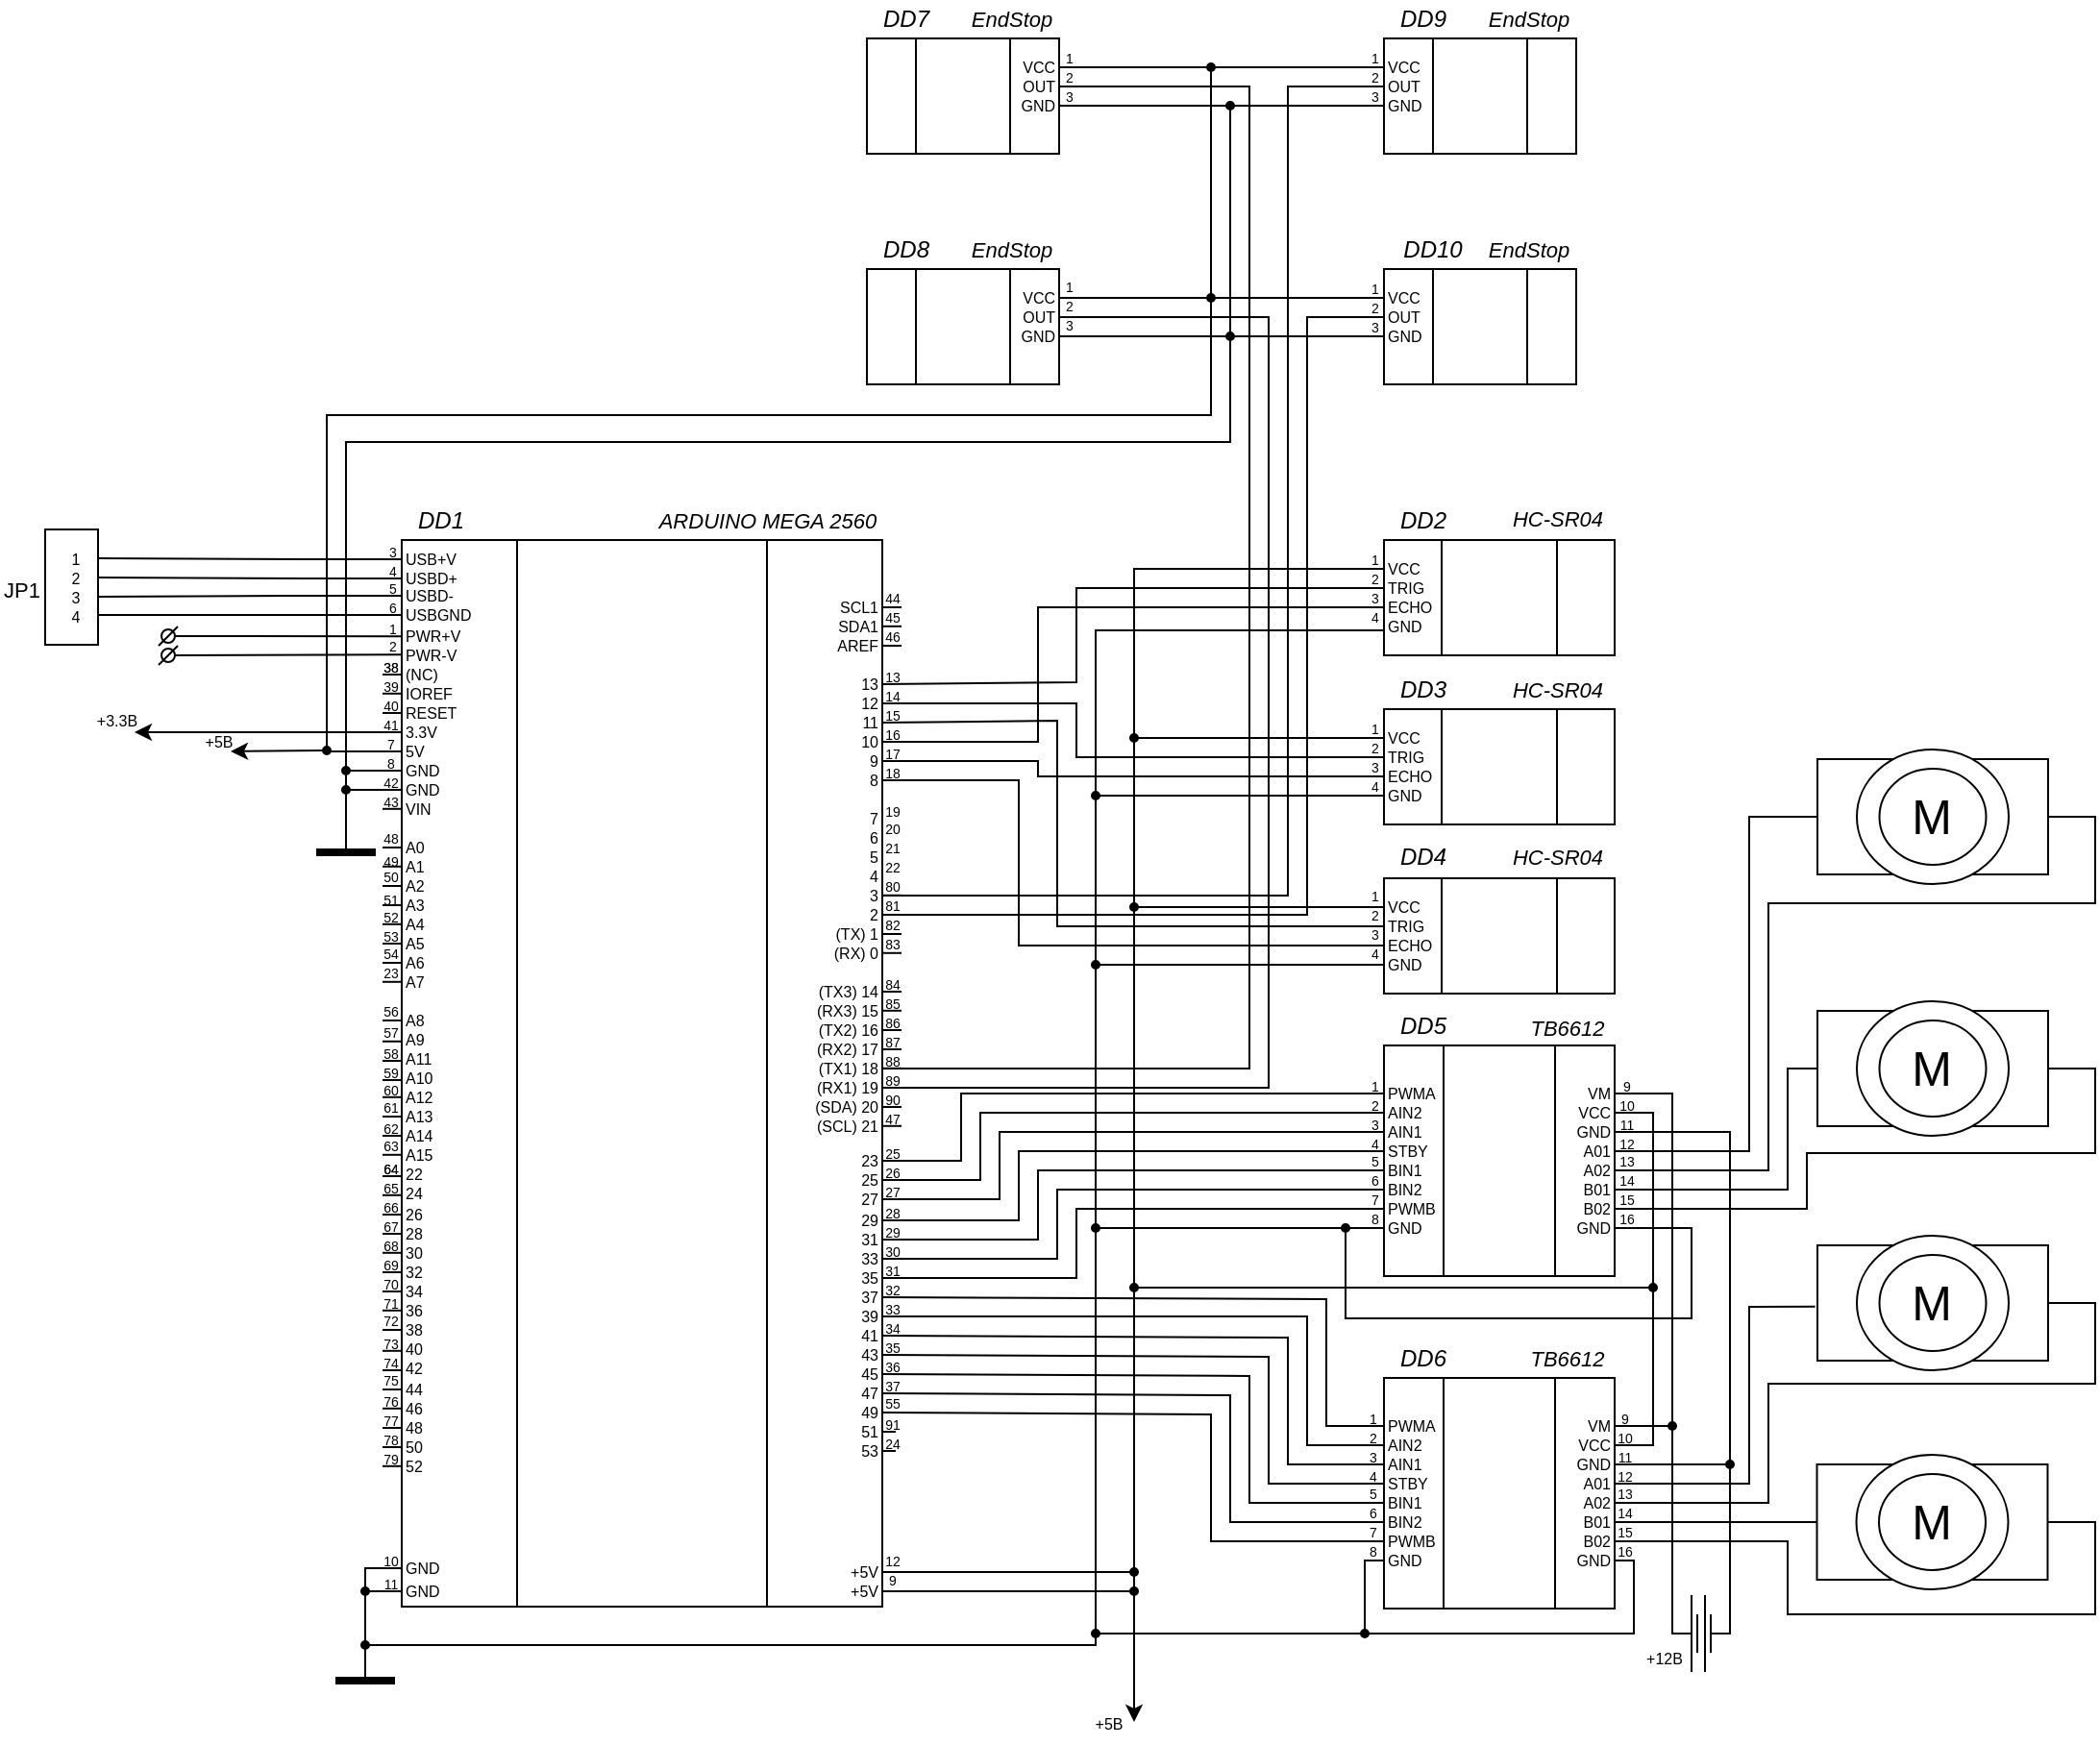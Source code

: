 <mxfile version="20.0.1" type="github">
  <diagram id="OKJBBSTHWLwM666B0Pqj" name="Page-1">
    <mxGraphModel dx="1673" dy="934" grid="1" gridSize="10" guides="1" tooltips="1" connect="1" arrows="1" fold="1" page="1" pageScale="1" pageWidth="827" pageHeight="1169" math="0" shadow="0">
      <root>
        <mxCell id="0" />
        <mxCell id="1" parent="0" />
        <mxCell id="tHKBDyenzgohp8NIYTpj-111" value="" style="rounded=0;whiteSpace=wrap;html=1;fontSize=25;strokeWidth=1;fillColor=#FFFFFF;" parent="1" vertex="1">
          <mxGeometry x="1181.5" y="530" width="120" height="60" as="geometry" />
        </mxCell>
        <mxCell id="zlBBdxe0bt9fsabpmSAy-1" value="" style="rounded=0;whiteSpace=wrap;html=1;labelBackgroundColor=none;" parent="1" vertex="1">
          <mxGeometry x="445" y="416" width="250" height="555" as="geometry" />
        </mxCell>
        <mxCell id="zlBBdxe0bt9fsabpmSAy-2" value="ARDUINO MEGA 2560" style="text;html=1;strokeColor=none;fillColor=none;align=center;verticalAlign=middle;whiteSpace=wrap;rounded=0;fontSize=11;fontStyle=2;labelBackgroundColor=none;" parent="1" vertex="1">
          <mxGeometry x="567.5" y="391" width="135" height="30" as="geometry" />
        </mxCell>
        <mxCell id="zlBBdxe0bt9fsabpmSAy-3" value="SCL1" style="text;html=1;strokeColor=none;fillColor=none;align=right;verticalAlign=middle;whiteSpace=wrap;rounded=0;rotation=0;fontSize=8;labelBackgroundColor=none;" parent="1" vertex="1">
          <mxGeometry x="645" y="446" width="50" height="10" as="geometry" />
        </mxCell>
        <mxCell id="zlBBdxe0bt9fsabpmSAy-4" value="SDA1" style="text;html=1;strokeColor=none;fillColor=none;align=right;verticalAlign=middle;whiteSpace=wrap;rounded=0;rotation=0;fontSize=8;labelBackgroundColor=none;" parent="1" vertex="1">
          <mxGeometry x="645" y="456" width="50" height="10" as="geometry" />
        </mxCell>
        <mxCell id="zlBBdxe0bt9fsabpmSAy-5" value="AREF" style="text;html=1;strokeColor=none;fillColor=none;align=right;verticalAlign=middle;whiteSpace=wrap;rounded=0;rotation=0;fontSize=8;labelBackgroundColor=none;" parent="1" vertex="1">
          <mxGeometry x="645" y="466" width="50" height="10" as="geometry" />
        </mxCell>
        <mxCell id="zlBBdxe0bt9fsabpmSAy-20" value="7" style="text;html=1;strokeColor=none;fillColor=none;align=right;verticalAlign=middle;whiteSpace=wrap;rounded=0;rotation=0;fontSize=8;labelBackgroundColor=none;" parent="1" vertex="1">
          <mxGeometry x="645" y="556" width="50" height="10" as="geometry" />
        </mxCell>
        <mxCell id="zlBBdxe0bt9fsabpmSAy-21" value="6" style="text;html=1;strokeColor=none;fillColor=none;align=right;verticalAlign=middle;whiteSpace=wrap;rounded=0;rotation=0;fontSize=8;labelBackgroundColor=none;" parent="1" vertex="1">
          <mxGeometry x="645" y="566" width="50" height="10" as="geometry" />
        </mxCell>
        <mxCell id="zlBBdxe0bt9fsabpmSAy-22" value="5" style="text;html=1;strokeColor=none;fillColor=none;align=right;verticalAlign=middle;whiteSpace=wrap;rounded=0;rotation=0;fontSize=8;labelBackgroundColor=none;" parent="1" vertex="1">
          <mxGeometry x="645" y="576" width="50" height="10" as="geometry" />
        </mxCell>
        <mxCell id="zlBBdxe0bt9fsabpmSAy-23" value="4" style="text;html=1;strokeColor=none;fillColor=none;align=right;verticalAlign=middle;whiteSpace=wrap;rounded=0;rotation=0;fontSize=8;labelBackgroundColor=none;" parent="1" vertex="1">
          <mxGeometry x="645" y="586" width="50" height="10" as="geometry" />
        </mxCell>
        <mxCell id="zlBBdxe0bt9fsabpmSAy-24" value="3" style="text;html=1;strokeColor=none;fillColor=none;align=right;verticalAlign=middle;whiteSpace=wrap;rounded=0;rotation=0;fontSize=8;labelBackgroundColor=none;" parent="1" vertex="1">
          <mxGeometry x="645" y="596" width="50" height="10" as="geometry" />
        </mxCell>
        <mxCell id="zlBBdxe0bt9fsabpmSAy-25" value="2" style="text;html=1;strokeColor=none;fillColor=none;align=right;verticalAlign=middle;whiteSpace=wrap;rounded=0;rotation=0;fontSize=8;labelBackgroundColor=none;" parent="1" vertex="1">
          <mxGeometry x="645" y="606" width="50" height="10" as="geometry" />
        </mxCell>
        <mxCell id="zlBBdxe0bt9fsabpmSAy-26" value="&amp;nbsp;(TX) 1" style="text;html=1;strokeColor=none;fillColor=none;align=right;verticalAlign=middle;whiteSpace=wrap;rounded=0;rotation=0;fontSize=8;labelBackgroundColor=none;" parent="1" vertex="1">
          <mxGeometry x="645" y="616" width="50" height="10" as="geometry" />
        </mxCell>
        <mxCell id="zlBBdxe0bt9fsabpmSAy-27" value="(RX) 0" style="text;html=1;strokeColor=none;fillColor=none;align=right;verticalAlign=middle;whiteSpace=wrap;rounded=0;rotation=0;fontSize=8;labelBackgroundColor=none;" parent="1" vertex="1">
          <mxGeometry x="645" y="626" width="50" height="10" as="geometry" />
        </mxCell>
        <mxCell id="zlBBdxe0bt9fsabpmSAy-28" value="13" style="text;html=1;strokeColor=none;fillColor=none;align=right;verticalAlign=middle;whiteSpace=wrap;rounded=0;rotation=0;fontSize=8;labelBackgroundColor=none;" parent="1" vertex="1">
          <mxGeometry x="645" y="486" width="50" height="10" as="geometry" />
        </mxCell>
        <mxCell id="zlBBdxe0bt9fsabpmSAy-29" value="12" style="text;html=1;strokeColor=none;fillColor=none;align=right;verticalAlign=middle;whiteSpace=wrap;rounded=0;rotation=0;fontSize=8;labelBackgroundColor=none;" parent="1" vertex="1">
          <mxGeometry x="645" y="496" width="50" height="10" as="geometry" />
        </mxCell>
        <mxCell id="zlBBdxe0bt9fsabpmSAy-30" value="11" style="text;html=1;strokeColor=none;fillColor=none;align=right;verticalAlign=middle;whiteSpace=wrap;rounded=0;rotation=0;fontSize=8;labelBackgroundColor=none;" parent="1" vertex="1">
          <mxGeometry x="645" y="506" width="50" height="10" as="geometry" />
        </mxCell>
        <mxCell id="zlBBdxe0bt9fsabpmSAy-31" value="10" style="text;html=1;strokeColor=none;fillColor=none;align=right;verticalAlign=middle;whiteSpace=wrap;rounded=0;rotation=0;fontSize=8;labelBackgroundColor=none;" parent="1" vertex="1">
          <mxGeometry x="645" y="516" width="50" height="10" as="geometry" />
        </mxCell>
        <mxCell id="zlBBdxe0bt9fsabpmSAy-32" value="9" style="text;html=1;strokeColor=none;fillColor=none;align=right;verticalAlign=middle;whiteSpace=wrap;rounded=0;rotation=0;fontSize=8;labelBackgroundColor=none;" parent="1" vertex="1">
          <mxGeometry x="645" y="526" width="50" height="10" as="geometry" />
        </mxCell>
        <mxCell id="zlBBdxe0bt9fsabpmSAy-33" value="8" style="text;html=1;strokeColor=none;fillColor=none;align=right;verticalAlign=middle;whiteSpace=wrap;rounded=0;rotation=0;fontSize=8;labelBackgroundColor=none;" parent="1" vertex="1">
          <mxGeometry x="645" y="536" width="50" height="10" as="geometry" />
        </mxCell>
        <mxCell id="zlBBdxe0bt9fsabpmSAy-34" value="&amp;nbsp;(TX3) 14" style="text;html=1;strokeColor=none;fillColor=none;align=right;verticalAlign=middle;whiteSpace=wrap;rounded=0;rotation=0;fontSize=8;labelBackgroundColor=none;" parent="1" vertex="1">
          <mxGeometry x="645" y="646" width="50" height="10" as="geometry" />
        </mxCell>
        <mxCell id="zlBBdxe0bt9fsabpmSAy-35" value="(RX3) 15" style="text;html=1;strokeColor=none;fillColor=none;align=right;verticalAlign=middle;whiteSpace=wrap;rounded=0;rotation=0;fontSize=8;labelBackgroundColor=none;" parent="1" vertex="1">
          <mxGeometry x="645" y="656" width="50" height="10" as="geometry" />
        </mxCell>
        <mxCell id="zlBBdxe0bt9fsabpmSAy-36" value="&amp;nbsp;(TX2) 16" style="text;html=1;strokeColor=none;fillColor=none;align=right;verticalAlign=middle;whiteSpace=wrap;rounded=0;rotation=0;fontSize=8;labelBackgroundColor=none;" parent="1" vertex="1">
          <mxGeometry x="645" y="666" width="50" height="10" as="geometry" />
        </mxCell>
        <mxCell id="zlBBdxe0bt9fsabpmSAy-37" value="(RX2) 17" style="text;html=1;strokeColor=none;fillColor=none;align=right;verticalAlign=middle;whiteSpace=wrap;rounded=0;rotation=0;fontSize=8;labelBackgroundColor=none;" parent="1" vertex="1">
          <mxGeometry x="645" y="676" width="50" height="10" as="geometry" />
        </mxCell>
        <mxCell id="zlBBdxe0bt9fsabpmSAy-38" value="(TX1) 18" style="text;html=1;strokeColor=none;fillColor=none;align=right;verticalAlign=middle;whiteSpace=wrap;rounded=0;rotation=0;fontSize=8;labelBackgroundColor=none;" parent="1" vertex="1">
          <mxGeometry x="645" y="686" width="50" height="10" as="geometry" />
        </mxCell>
        <mxCell id="zlBBdxe0bt9fsabpmSAy-39" value="(RX1) 19" style="text;html=1;strokeColor=none;fillColor=none;align=right;verticalAlign=middle;whiteSpace=wrap;rounded=0;rotation=0;fontSize=8;labelBackgroundColor=none;" parent="1" vertex="1">
          <mxGeometry x="645" y="696" width="50" height="10" as="geometry" />
        </mxCell>
        <mxCell id="zlBBdxe0bt9fsabpmSAy-40" value="(SDA) 20" style="text;html=1;strokeColor=none;fillColor=none;align=right;verticalAlign=middle;whiteSpace=wrap;rounded=0;rotation=0;fontSize=8;labelBackgroundColor=none;" parent="1" vertex="1">
          <mxGeometry x="645" y="706" width="50" height="10" as="geometry" />
        </mxCell>
        <mxCell id="zlBBdxe0bt9fsabpmSAy-41" value="(SCL) 21" style="text;html=1;strokeColor=none;fillColor=none;align=right;verticalAlign=middle;whiteSpace=wrap;rounded=0;rotation=0;fontSize=8;labelBackgroundColor=none;" parent="1" vertex="1">
          <mxGeometry x="645" y="716" width="50" height="10" as="geometry" />
        </mxCell>
        <mxCell id="zlBBdxe0bt9fsabpmSAy-48" value="" style="endArrow=none;html=1;rounded=0;fontSize=8;entryX=1;entryY=0.5;entryDx=0;entryDy=0;labelBackgroundColor=none;" parent="1" target="zlBBdxe0bt9fsabpmSAy-3" edge="1">
          <mxGeometry width="50" height="50" relative="1" as="geometry">
            <mxPoint x="705" y="451" as="sourcePoint" />
            <mxPoint x="665" y="496" as="targetPoint" />
          </mxGeometry>
        </mxCell>
        <mxCell id="zlBBdxe0bt9fsabpmSAy-49" value="" style="endArrow=none;html=1;rounded=0;fontSize=8;entryX=1;entryY=0.5;entryDx=0;entryDy=0;labelBackgroundColor=none;" parent="1" edge="1">
          <mxGeometry width="50" height="50" relative="1" as="geometry">
            <mxPoint x="705" y="460.9" as="sourcePoint" />
            <mxPoint x="695" y="460.9" as="targetPoint" />
          </mxGeometry>
        </mxCell>
        <mxCell id="zlBBdxe0bt9fsabpmSAy-50" value="" style="endArrow=none;html=1;rounded=0;fontSize=8;entryX=1;entryY=0.5;entryDx=0;entryDy=0;labelBackgroundColor=none;" parent="1" target="zlBBdxe0bt9fsabpmSAy-5" edge="1">
          <mxGeometry width="50" height="50" relative="1" as="geometry">
            <mxPoint x="705" y="471" as="sourcePoint" />
            <mxPoint x="715" y="471" as="targetPoint" />
          </mxGeometry>
        </mxCell>
        <mxCell id="zlBBdxe0bt9fsabpmSAy-61" value="" style="endArrow=none;html=1;rounded=0;fontSize=8;entryX=1;entryY=0.5;entryDx=0;entryDy=0;labelBackgroundColor=none;" parent="1" edge="1">
          <mxGeometry width="50" height="50" relative="1" as="geometry">
            <mxPoint x="705" y="600.9" as="sourcePoint" />
            <mxPoint x="695" y="600.9" as="targetPoint" />
          </mxGeometry>
        </mxCell>
        <mxCell id="zlBBdxe0bt9fsabpmSAy-62" value="" style="endArrow=none;html=1;rounded=0;fontSize=8;entryX=1;entryY=0.5;entryDx=0;entryDy=0;labelBackgroundColor=none;" parent="1" edge="1">
          <mxGeometry width="50" height="50" relative="1" as="geometry">
            <mxPoint x="705" y="611" as="sourcePoint" />
            <mxPoint x="695" y="611" as="targetPoint" />
          </mxGeometry>
        </mxCell>
        <mxCell id="zlBBdxe0bt9fsabpmSAy-63" value="" style="endArrow=none;html=1;rounded=0;fontSize=8;entryX=1;entryY=0.5;entryDx=0;entryDy=0;labelBackgroundColor=none;" parent="1" edge="1">
          <mxGeometry width="50" height="50" relative="1" as="geometry">
            <mxPoint x="705" y="621" as="sourcePoint" />
            <mxPoint x="695" y="621" as="targetPoint" />
          </mxGeometry>
        </mxCell>
        <mxCell id="zlBBdxe0bt9fsabpmSAy-64" value="" style="endArrow=none;html=1;rounded=0;fontSize=8;entryX=1;entryY=0.5;entryDx=0;entryDy=0;labelBackgroundColor=none;" parent="1" edge="1">
          <mxGeometry width="50" height="50" relative="1" as="geometry">
            <mxPoint x="705" y="630.9" as="sourcePoint" />
            <mxPoint x="695" y="630.9" as="targetPoint" />
          </mxGeometry>
        </mxCell>
        <mxCell id="zlBBdxe0bt9fsabpmSAy-69" value="" style="endArrow=none;html=1;rounded=0;fontSize=8;entryX=1;entryY=0.5;entryDx=0;entryDy=0;labelBackgroundColor=none;" parent="1" edge="1">
          <mxGeometry width="50" height="50" relative="1" as="geometry">
            <mxPoint x="705" y="651" as="sourcePoint" />
            <mxPoint x="695" y="651" as="targetPoint" />
          </mxGeometry>
        </mxCell>
        <mxCell id="zlBBdxe0bt9fsabpmSAy-70" value="" style="endArrow=none;html=1;rounded=0;fontSize=8;entryX=1;entryY=0.5;entryDx=0;entryDy=0;labelBackgroundColor=none;" parent="1" edge="1">
          <mxGeometry width="50" height="50" relative="1" as="geometry">
            <mxPoint x="705" y="660.9" as="sourcePoint" />
            <mxPoint x="695" y="660.9" as="targetPoint" />
          </mxGeometry>
        </mxCell>
        <mxCell id="zlBBdxe0bt9fsabpmSAy-71" value="" style="endArrow=none;html=1;rounded=0;fontSize=8;entryX=1;entryY=0.5;entryDx=0;entryDy=0;labelBackgroundColor=none;" parent="1" edge="1">
          <mxGeometry width="50" height="50" relative="1" as="geometry">
            <mxPoint x="705" y="671" as="sourcePoint" />
            <mxPoint x="695" y="671" as="targetPoint" />
          </mxGeometry>
        </mxCell>
        <mxCell id="zlBBdxe0bt9fsabpmSAy-72" value="" style="endArrow=none;html=1;rounded=0;fontSize=8;entryX=1;entryY=0.5;entryDx=0;entryDy=0;labelBackgroundColor=none;" parent="1" edge="1">
          <mxGeometry width="50" height="50" relative="1" as="geometry">
            <mxPoint x="705" y="681" as="sourcePoint" />
            <mxPoint x="695" y="681" as="targetPoint" />
          </mxGeometry>
        </mxCell>
        <mxCell id="zlBBdxe0bt9fsabpmSAy-73" value="" style="endArrow=none;html=1;rounded=0;fontSize=8;entryX=1;entryY=0.5;entryDx=0;entryDy=0;labelBackgroundColor=none;" parent="1" edge="1">
          <mxGeometry width="50" height="50" relative="1" as="geometry">
            <mxPoint x="705" y="690.9" as="sourcePoint" />
            <mxPoint x="695" y="690.9" as="targetPoint" />
          </mxGeometry>
        </mxCell>
        <mxCell id="zlBBdxe0bt9fsabpmSAy-74" value="" style="endArrow=none;html=1;rounded=0;fontSize=8;entryX=1;entryY=0.5;entryDx=0;entryDy=0;labelBackgroundColor=none;" parent="1" edge="1">
          <mxGeometry width="50" height="50" relative="1" as="geometry">
            <mxPoint x="705" y="701" as="sourcePoint" />
            <mxPoint x="695" y="701" as="targetPoint" />
          </mxGeometry>
        </mxCell>
        <mxCell id="zlBBdxe0bt9fsabpmSAy-75" value="" style="endArrow=none;html=1;rounded=0;fontSize=8;entryX=1;entryY=0.5;entryDx=0;entryDy=0;labelBackgroundColor=none;" parent="1" edge="1">
          <mxGeometry width="50" height="50" relative="1" as="geometry">
            <mxPoint x="705" y="711" as="sourcePoint" />
            <mxPoint x="695" y="711" as="targetPoint" />
          </mxGeometry>
        </mxCell>
        <mxCell id="zlBBdxe0bt9fsabpmSAy-76" value="" style="endArrow=none;html=1;rounded=0;fontSize=8;entryX=1;entryY=0.5;entryDx=0;entryDy=0;labelBackgroundColor=none;" parent="1" edge="1">
          <mxGeometry width="50" height="50" relative="1" as="geometry">
            <mxPoint x="705" y="720.9" as="sourcePoint" />
            <mxPoint x="695" y="720.9" as="targetPoint" />
          </mxGeometry>
        </mxCell>
        <mxCell id="zlBBdxe0bt9fsabpmSAy-77" value="A0" style="text;html=1;strokeColor=none;fillColor=none;align=left;verticalAlign=middle;whiteSpace=wrap;rounded=0;rotation=0;fontSize=8;labelBackgroundColor=none;" parent="1" vertex="1">
          <mxGeometry x="445" y="571" width="50" height="10" as="geometry" />
        </mxCell>
        <mxCell id="zlBBdxe0bt9fsabpmSAy-78" value="A1" style="text;html=1;strokeColor=none;fillColor=none;align=left;verticalAlign=middle;whiteSpace=wrap;rounded=0;rotation=0;fontSize=8;labelBackgroundColor=none;" parent="1" vertex="1">
          <mxGeometry x="445" y="581" width="50" height="10" as="geometry" />
        </mxCell>
        <mxCell id="zlBBdxe0bt9fsabpmSAy-79" value="A2" style="text;html=1;strokeColor=none;fillColor=none;align=left;verticalAlign=middle;whiteSpace=wrap;rounded=0;rotation=0;fontSize=8;labelBackgroundColor=none;" parent="1" vertex="1">
          <mxGeometry x="445" y="591" width="50" height="10" as="geometry" />
        </mxCell>
        <mxCell id="zlBBdxe0bt9fsabpmSAy-80" value="A3" style="text;html=1;strokeColor=none;fillColor=none;align=left;verticalAlign=middle;whiteSpace=wrap;rounded=0;rotation=0;fontSize=8;labelBackgroundColor=none;" parent="1" vertex="1">
          <mxGeometry x="445" y="601" width="50" height="10" as="geometry" />
        </mxCell>
        <mxCell id="zlBBdxe0bt9fsabpmSAy-93" value="A4" style="text;html=1;strokeColor=none;fillColor=none;align=left;verticalAlign=middle;whiteSpace=wrap;rounded=0;rotation=0;fontSize=8;labelBackgroundColor=none;" parent="1" vertex="1">
          <mxGeometry x="445" y="611" width="50" height="10" as="geometry" />
        </mxCell>
        <mxCell id="zlBBdxe0bt9fsabpmSAy-94" value="A5" style="text;html=1;strokeColor=none;fillColor=none;align=left;verticalAlign=middle;whiteSpace=wrap;rounded=0;rotation=0;fontSize=8;labelBackgroundColor=none;" parent="1" vertex="1">
          <mxGeometry x="445" y="621" width="50" height="10" as="geometry" />
        </mxCell>
        <mxCell id="zlBBdxe0bt9fsabpmSAy-95" value="A6" style="text;html=1;strokeColor=none;fillColor=none;align=left;verticalAlign=middle;whiteSpace=wrap;rounded=0;rotation=0;fontSize=8;labelBackgroundColor=none;" parent="1" vertex="1">
          <mxGeometry x="445" y="631" width="50" height="10" as="geometry" />
        </mxCell>
        <mxCell id="zlBBdxe0bt9fsabpmSAy-96" value="A7" style="text;html=1;strokeColor=none;fillColor=none;align=left;verticalAlign=middle;whiteSpace=wrap;rounded=0;rotation=0;fontSize=8;labelBackgroundColor=none;" parent="1" vertex="1">
          <mxGeometry x="445" y="641" width="50" height="10" as="geometry" />
        </mxCell>
        <mxCell id="zlBBdxe0bt9fsabpmSAy-97" value="" style="endArrow=none;html=1;rounded=0;fontSize=8;entryX=1;entryY=0.5;entryDx=0;entryDy=0;align=left;labelBackgroundColor=none;" parent="1" edge="1">
          <mxGeometry width="50" height="50" relative="1" as="geometry">
            <mxPoint x="445" y="576" as="sourcePoint" />
            <mxPoint x="435" y="576" as="targetPoint" />
          </mxGeometry>
        </mxCell>
        <mxCell id="zlBBdxe0bt9fsabpmSAy-98" value="" style="endArrow=none;html=1;rounded=0;fontSize=8;entryX=1;entryY=0.5;entryDx=0;entryDy=0;align=left;labelBackgroundColor=none;" parent="1" edge="1">
          <mxGeometry width="50" height="50" relative="1" as="geometry">
            <mxPoint x="445" y="585.9" as="sourcePoint" />
            <mxPoint x="435" y="585.9" as="targetPoint" />
          </mxGeometry>
        </mxCell>
        <mxCell id="zlBBdxe0bt9fsabpmSAy-99" value="" style="endArrow=none;html=1;rounded=0;fontSize=8;entryX=1;entryY=0.5;entryDx=0;entryDy=0;align=left;labelBackgroundColor=none;" parent="1" edge="1">
          <mxGeometry width="50" height="50" relative="1" as="geometry">
            <mxPoint x="445" y="596" as="sourcePoint" />
            <mxPoint x="435" y="596" as="targetPoint" />
          </mxGeometry>
        </mxCell>
        <mxCell id="zlBBdxe0bt9fsabpmSAy-100" value="" style="endArrow=none;html=1;rounded=0;fontSize=8;entryX=1;entryY=0.5;entryDx=0;entryDy=0;align=left;labelBackgroundColor=none;" parent="1" edge="1">
          <mxGeometry width="50" height="50" relative="1" as="geometry">
            <mxPoint x="445" y="606" as="sourcePoint" />
            <mxPoint x="435" y="606" as="targetPoint" />
          </mxGeometry>
        </mxCell>
        <mxCell id="zlBBdxe0bt9fsabpmSAy-101" value="" style="endArrow=none;html=1;rounded=0;fontSize=8;entryX=1;entryY=0.5;entryDx=0;entryDy=0;align=left;labelBackgroundColor=none;" parent="1" edge="1">
          <mxGeometry width="50" height="50" relative="1" as="geometry">
            <mxPoint x="445" y="615.9" as="sourcePoint" />
            <mxPoint x="435" y="615.9" as="targetPoint" />
          </mxGeometry>
        </mxCell>
        <mxCell id="zlBBdxe0bt9fsabpmSAy-102" value="" style="endArrow=none;html=1;rounded=0;fontSize=8;entryX=1;entryY=0.5;entryDx=0;entryDy=0;align=left;labelBackgroundColor=none;" parent="1" edge="1">
          <mxGeometry width="50" height="50" relative="1" as="geometry">
            <mxPoint x="445" y="626" as="sourcePoint" />
            <mxPoint x="435" y="626" as="targetPoint" />
          </mxGeometry>
        </mxCell>
        <mxCell id="zlBBdxe0bt9fsabpmSAy-103" value="" style="endArrow=none;html=1;rounded=0;fontSize=8;entryX=1;entryY=0.5;entryDx=0;entryDy=0;align=left;labelBackgroundColor=none;" parent="1" edge="1">
          <mxGeometry width="50" height="50" relative="1" as="geometry">
            <mxPoint x="445" y="636" as="sourcePoint" />
            <mxPoint x="435" y="636" as="targetPoint" />
          </mxGeometry>
        </mxCell>
        <mxCell id="zlBBdxe0bt9fsabpmSAy-104" value="" style="endArrow=none;html=1;rounded=0;fontSize=8;entryX=1;entryY=0.5;entryDx=0;entryDy=0;align=left;labelBackgroundColor=none;" parent="1" edge="1">
          <mxGeometry width="50" height="50" relative="1" as="geometry">
            <mxPoint x="445" y="645.9" as="sourcePoint" />
            <mxPoint x="435" y="645.9" as="targetPoint" />
          </mxGeometry>
        </mxCell>
        <mxCell id="zlBBdxe0bt9fsabpmSAy-105" value="A8" style="text;html=1;strokeColor=none;fillColor=none;align=left;verticalAlign=middle;whiteSpace=wrap;rounded=0;rotation=0;fontSize=8;labelBackgroundColor=none;" parent="1" vertex="1">
          <mxGeometry x="445" y="661" width="50" height="10" as="geometry" />
        </mxCell>
        <mxCell id="zlBBdxe0bt9fsabpmSAy-106" value="A9" style="text;html=1;strokeColor=none;fillColor=none;align=left;verticalAlign=middle;whiteSpace=wrap;rounded=0;rotation=0;fontSize=8;labelBackgroundColor=none;" parent="1" vertex="1">
          <mxGeometry x="445" y="671" width="50" height="10" as="geometry" />
        </mxCell>
        <mxCell id="zlBBdxe0bt9fsabpmSAy-107" value="A11" style="text;html=1;strokeColor=none;fillColor=none;align=left;verticalAlign=middle;whiteSpace=wrap;rounded=0;rotation=0;fontSize=8;labelBackgroundColor=none;" parent="1" vertex="1">
          <mxGeometry x="445" y="681" width="50" height="10" as="geometry" />
        </mxCell>
        <mxCell id="zlBBdxe0bt9fsabpmSAy-108" value="A10" style="text;html=1;strokeColor=none;fillColor=none;align=left;verticalAlign=middle;whiteSpace=wrap;rounded=0;rotation=0;fontSize=8;labelBackgroundColor=none;" parent="1" vertex="1">
          <mxGeometry x="445" y="691" width="50" height="10" as="geometry" />
        </mxCell>
        <mxCell id="zlBBdxe0bt9fsabpmSAy-109" value="A12" style="text;html=1;strokeColor=none;fillColor=none;align=left;verticalAlign=middle;whiteSpace=wrap;rounded=0;rotation=0;fontSize=8;labelBackgroundColor=none;" parent="1" vertex="1">
          <mxGeometry x="445" y="701" width="50" height="10" as="geometry" />
        </mxCell>
        <mxCell id="zlBBdxe0bt9fsabpmSAy-110" value="A13" style="text;html=1;strokeColor=none;fillColor=none;align=left;verticalAlign=middle;whiteSpace=wrap;rounded=0;rotation=0;fontSize=8;labelBackgroundColor=none;" parent="1" vertex="1">
          <mxGeometry x="445" y="711" width="50" height="10" as="geometry" />
        </mxCell>
        <mxCell id="zlBBdxe0bt9fsabpmSAy-111" value="A14" style="text;html=1;strokeColor=none;fillColor=none;align=left;verticalAlign=middle;whiteSpace=wrap;rounded=0;rotation=0;fontSize=8;labelBackgroundColor=none;" parent="1" vertex="1">
          <mxGeometry x="445" y="721" width="50" height="10" as="geometry" />
        </mxCell>
        <mxCell id="zlBBdxe0bt9fsabpmSAy-112" value="A15" style="text;html=1;strokeColor=none;fillColor=none;align=left;verticalAlign=middle;whiteSpace=wrap;rounded=0;rotation=0;fontSize=8;labelBackgroundColor=none;" parent="1" vertex="1">
          <mxGeometry x="445" y="731" width="50" height="10" as="geometry" />
        </mxCell>
        <mxCell id="zlBBdxe0bt9fsabpmSAy-113" value="" style="endArrow=none;html=1;rounded=0;fontSize=8;entryX=1;entryY=0.5;entryDx=0;entryDy=0;align=left;labelBackgroundColor=none;" parent="1" edge="1">
          <mxGeometry width="50" height="50" relative="1" as="geometry">
            <mxPoint x="445" y="666" as="sourcePoint" />
            <mxPoint x="435" y="666" as="targetPoint" />
          </mxGeometry>
        </mxCell>
        <mxCell id="zlBBdxe0bt9fsabpmSAy-114" value="" style="endArrow=none;html=1;rounded=0;fontSize=8;entryX=1;entryY=0.5;entryDx=0;entryDy=0;align=left;labelBackgroundColor=none;" parent="1" edge="1">
          <mxGeometry width="50" height="50" relative="1" as="geometry">
            <mxPoint x="445" y="676.9" as="sourcePoint" />
            <mxPoint x="435" y="676.9" as="targetPoint" />
          </mxGeometry>
        </mxCell>
        <mxCell id="zlBBdxe0bt9fsabpmSAy-115" value="" style="endArrow=none;html=1;rounded=0;fontSize=8;entryX=1;entryY=0.5;entryDx=0;entryDy=0;align=left;labelBackgroundColor=none;" parent="1" edge="1">
          <mxGeometry width="50" height="50" relative="1" as="geometry">
            <mxPoint x="445" y="687" as="sourcePoint" />
            <mxPoint x="435" y="687" as="targetPoint" />
          </mxGeometry>
        </mxCell>
        <mxCell id="zlBBdxe0bt9fsabpmSAy-116" value="" style="endArrow=none;html=1;rounded=0;fontSize=8;entryX=1;entryY=0.5;entryDx=0;entryDy=0;align=left;labelBackgroundColor=none;" parent="1" edge="1">
          <mxGeometry width="50" height="50" relative="1" as="geometry">
            <mxPoint x="445" y="697" as="sourcePoint" />
            <mxPoint x="435" y="697" as="targetPoint" />
          </mxGeometry>
        </mxCell>
        <mxCell id="zlBBdxe0bt9fsabpmSAy-117" value="" style="endArrow=none;html=1;rounded=0;fontSize=8;entryX=1;entryY=0.5;entryDx=0;entryDy=0;align=left;labelBackgroundColor=none;" parent="1" edge="1">
          <mxGeometry width="50" height="50" relative="1" as="geometry">
            <mxPoint x="445" y="705.9" as="sourcePoint" />
            <mxPoint x="435" y="705.9" as="targetPoint" />
          </mxGeometry>
        </mxCell>
        <mxCell id="zlBBdxe0bt9fsabpmSAy-118" value="" style="endArrow=none;html=1;rounded=0;fontSize=8;entryX=1;entryY=0.5;entryDx=0;entryDy=0;align=left;labelBackgroundColor=none;" parent="1" edge="1">
          <mxGeometry width="50" height="50" relative="1" as="geometry">
            <mxPoint x="445" y="716" as="sourcePoint" />
            <mxPoint x="435" y="716" as="targetPoint" />
          </mxGeometry>
        </mxCell>
        <mxCell id="zlBBdxe0bt9fsabpmSAy-119" value="" style="endArrow=none;html=1;rounded=0;fontSize=8;entryX=1;entryY=0.5;entryDx=0;entryDy=0;align=left;labelBackgroundColor=none;" parent="1" edge="1">
          <mxGeometry width="50" height="50" relative="1" as="geometry">
            <mxPoint x="445" y="726" as="sourcePoint" />
            <mxPoint x="435" y="726" as="targetPoint" />
          </mxGeometry>
        </mxCell>
        <mxCell id="zlBBdxe0bt9fsabpmSAy-120" value="" style="endArrow=none;html=1;rounded=0;fontSize=8;entryX=1;entryY=0.5;entryDx=0;entryDy=0;align=left;labelBackgroundColor=none;" parent="1" edge="1">
          <mxGeometry width="50" height="50" relative="1" as="geometry">
            <mxPoint x="445" y="735.9" as="sourcePoint" />
            <mxPoint x="435" y="735.9" as="targetPoint" />
          </mxGeometry>
        </mxCell>
        <mxCell id="zlBBdxe0bt9fsabpmSAy-123" value="USB+V" style="text;html=1;strokeColor=none;fillColor=none;align=left;verticalAlign=middle;whiteSpace=wrap;rounded=0;rotation=0;fontSize=8;labelBackgroundColor=none;" parent="1" vertex="1">
          <mxGeometry x="445" y="421" width="50" height="10" as="geometry" />
        </mxCell>
        <mxCell id="zlBBdxe0bt9fsabpmSAy-124" value="USBD+" style="text;html=1;strokeColor=none;fillColor=none;align=left;verticalAlign=middle;whiteSpace=wrap;rounded=0;rotation=0;fontSize=8;labelBackgroundColor=none;" parent="1" vertex="1">
          <mxGeometry x="445" y="431" width="50" height="10" as="geometry" />
        </mxCell>
        <mxCell id="zlBBdxe0bt9fsabpmSAy-125" value="USBD-" style="text;html=1;strokeColor=none;fillColor=none;align=left;verticalAlign=middle;whiteSpace=wrap;rounded=0;rotation=0;fontSize=8;labelBackgroundColor=none;" parent="1" vertex="1">
          <mxGeometry x="445" y="440" width="50" height="10" as="geometry" />
        </mxCell>
        <mxCell id="zlBBdxe0bt9fsabpmSAy-126" value="USBGND" style="text;html=1;strokeColor=none;fillColor=none;align=left;verticalAlign=middle;whiteSpace=wrap;rounded=0;rotation=0;fontSize=8;labelBackgroundColor=none;" parent="1" vertex="1">
          <mxGeometry x="445" y="450" width="50" height="10" as="geometry" />
        </mxCell>
        <mxCell id="zlBBdxe0bt9fsabpmSAy-127" value="" style="endArrow=none;html=1;rounded=0;fontSize=8;entryX=0;entryY=0.5;entryDx=0;entryDy=0;exitX=1;exitY=0.5;exitDx=0;exitDy=0;" parent="1" source="tHKBDyenzgohp8NIYTpj-5" target="zlBBdxe0bt9fsabpmSAy-123" edge="1">
          <mxGeometry width="50" height="50" relative="1" as="geometry">
            <mxPoint x="585" y="405" as="sourcePoint" />
            <mxPoint x="669" y="416" as="targetPoint" />
            <Array as="points">
              <mxPoint x="396" y="426" />
            </Array>
          </mxGeometry>
        </mxCell>
        <mxCell id="zlBBdxe0bt9fsabpmSAy-128" value="" style="endArrow=none;html=1;rounded=0;fontSize=8;entryX=0;entryY=0.5;entryDx=0;entryDy=0;exitX=1;exitY=0.5;exitDx=0;exitDy=0;" parent="1" source="tHKBDyenzgohp8NIYTpj-6" target="zlBBdxe0bt9fsabpmSAy-124" edge="1">
          <mxGeometry width="50" height="50" relative="1" as="geometry">
            <mxPoint x="162" y="400" as="sourcePoint" />
            <mxPoint x="162" y="410" as="targetPoint" />
            <Array as="points">
              <mxPoint x="396" y="436" />
            </Array>
          </mxGeometry>
        </mxCell>
        <mxCell id="zlBBdxe0bt9fsabpmSAy-129" value="" style="endArrow=none;html=1;rounded=0;fontSize=8;entryX=0;entryY=0.5;entryDx=0;entryDy=0;exitX=1;exitY=0.5;exitDx=0;exitDy=0;" parent="1" source="tHKBDyenzgohp8NIYTpj-7" target="zlBBdxe0bt9fsabpmSAy-125" edge="1">
          <mxGeometry width="50" height="50" relative="1" as="geometry">
            <mxPoint x="152" y="400" as="sourcePoint" />
            <mxPoint x="152" y="410" as="targetPoint" />
            <Array as="points">
              <mxPoint x="386" y="445" />
            </Array>
          </mxGeometry>
        </mxCell>
        <mxCell id="zlBBdxe0bt9fsabpmSAy-130" value="" style="endArrow=none;html=1;rounded=0;fontSize=8;entryX=0;entryY=0.5;entryDx=0;entryDy=0;" parent="1" target="zlBBdxe0bt9fsabpmSAy-126" edge="1">
          <mxGeometry width="50" height="50" relative="1" as="geometry">
            <mxPoint x="286" y="455" as="sourcePoint" />
            <mxPoint x="142" y="410" as="targetPoint" />
            <Array as="points">
              <mxPoint x="386" y="455" />
            </Array>
          </mxGeometry>
        </mxCell>
        <mxCell id="zlBBdxe0bt9fsabpmSAy-131" value="PWR+V" style="text;html=1;strokeColor=none;fillColor=none;align=left;verticalAlign=middle;whiteSpace=wrap;rounded=0;rotation=0;fontSize=8;labelBackgroundColor=none;" parent="1" vertex="1">
          <mxGeometry x="445" y="460.5" width="50" height="10" as="geometry" />
        </mxCell>
        <mxCell id="zlBBdxe0bt9fsabpmSAy-132" value="PWR-V" style="text;html=1;strokeColor=none;fillColor=none;align=left;verticalAlign=middle;whiteSpace=wrap;rounded=0;rotation=0;fontSize=8;labelBackgroundColor=none;" parent="1" vertex="1">
          <mxGeometry x="445" y="470.5" width="50" height="10" as="geometry" />
        </mxCell>
        <mxCell id="zlBBdxe0bt9fsabpmSAy-149" value="+5V" style="text;html=1;strokeColor=none;fillColor=none;align=right;verticalAlign=middle;whiteSpace=wrap;rounded=0;rotation=0;fontSize=8;labelBackgroundColor=none;" parent="1" vertex="1">
          <mxGeometry x="645" y="948" width="50" height="10" as="geometry" />
        </mxCell>
        <mxCell id="zlBBdxe0bt9fsabpmSAy-150" value="23" style="text;html=1;strokeColor=none;fillColor=none;align=right;verticalAlign=middle;whiteSpace=wrap;rounded=0;rotation=0;fontSize=8;labelBackgroundColor=none;" parent="1" vertex="1">
          <mxGeometry x="645" y="734" width="50" height="10" as="geometry" />
        </mxCell>
        <mxCell id="zlBBdxe0bt9fsabpmSAy-151" value="25" style="text;html=1;strokeColor=none;fillColor=none;align=right;verticalAlign=middle;whiteSpace=wrap;rounded=0;rotation=0;fontSize=8;labelBackgroundColor=none;" parent="1" vertex="1">
          <mxGeometry x="643" y="744" width="52" height="10" as="geometry" />
        </mxCell>
        <mxCell id="zlBBdxe0bt9fsabpmSAy-152" value="27" style="text;html=1;strokeColor=none;fillColor=none;align=right;verticalAlign=middle;whiteSpace=wrap;rounded=0;rotation=0;fontSize=8;labelBackgroundColor=none;" parent="1" vertex="1">
          <mxGeometry x="645" y="754" width="50" height="10" as="geometry" />
        </mxCell>
        <mxCell id="zlBBdxe0bt9fsabpmSAy-157" value="29" style="text;html=1;strokeColor=none;fillColor=none;align=right;verticalAlign=middle;whiteSpace=wrap;rounded=0;rotation=0;fontSize=8;labelBackgroundColor=none;" parent="1" vertex="1">
          <mxGeometry x="645" y="765" width="50" height="10" as="geometry" />
        </mxCell>
        <mxCell id="zlBBdxe0bt9fsabpmSAy-158" value="31" style="text;html=1;strokeColor=none;fillColor=none;align=right;verticalAlign=middle;whiteSpace=wrap;rounded=0;rotation=0;fontSize=8;labelBackgroundColor=none;" parent="1" vertex="1">
          <mxGeometry x="645" y="775" width="50" height="10" as="geometry" />
        </mxCell>
        <mxCell id="zlBBdxe0bt9fsabpmSAy-159" value="33" style="text;html=1;strokeColor=none;fillColor=none;align=right;verticalAlign=middle;whiteSpace=wrap;rounded=0;rotation=0;fontSize=8;labelBackgroundColor=none;" parent="1" vertex="1">
          <mxGeometry x="645" y="785" width="50" height="10" as="geometry" />
        </mxCell>
        <mxCell id="zlBBdxe0bt9fsabpmSAy-160" value="35" style="text;html=1;strokeColor=none;fillColor=none;align=right;verticalAlign=middle;whiteSpace=wrap;rounded=0;rotation=0;fontSize=8;labelBackgroundColor=none;" parent="1" vertex="1">
          <mxGeometry x="645" y="795" width="50" height="10" as="geometry" />
        </mxCell>
        <mxCell id="zlBBdxe0bt9fsabpmSAy-165" value="37" style="text;html=1;strokeColor=none;fillColor=none;align=right;verticalAlign=middle;whiteSpace=wrap;rounded=0;rotation=0;fontSize=8;labelBackgroundColor=none;" parent="1" vertex="1">
          <mxGeometry x="645" y="805" width="50" height="10" as="geometry" />
        </mxCell>
        <mxCell id="zlBBdxe0bt9fsabpmSAy-166" value="39" style="text;html=1;strokeColor=none;fillColor=none;align=right;verticalAlign=middle;whiteSpace=wrap;rounded=0;rotation=0;fontSize=8;labelBackgroundColor=none;" parent="1" vertex="1">
          <mxGeometry x="645" y="815" width="50" height="10" as="geometry" />
        </mxCell>
        <mxCell id="zlBBdxe0bt9fsabpmSAy-167" value="41" style="text;html=1;strokeColor=none;fillColor=none;align=right;verticalAlign=middle;whiteSpace=wrap;rounded=0;rotation=0;fontSize=8;labelBackgroundColor=none;" parent="1" vertex="1">
          <mxGeometry x="645" y="825" width="50" height="10" as="geometry" />
        </mxCell>
        <mxCell id="zlBBdxe0bt9fsabpmSAy-168" value="43" style="text;html=1;strokeColor=none;fillColor=none;align=right;verticalAlign=middle;whiteSpace=wrap;rounded=0;rotation=0;fontSize=8;labelBackgroundColor=none;" parent="1" vertex="1">
          <mxGeometry x="645" y="835" width="50" height="10" as="geometry" />
        </mxCell>
        <mxCell id="zlBBdxe0bt9fsabpmSAy-169" value="45" style="text;html=1;strokeColor=none;fillColor=none;align=right;verticalAlign=middle;whiteSpace=wrap;rounded=0;rotation=0;fontSize=8;labelBackgroundColor=none;" parent="1" vertex="1">
          <mxGeometry x="645" y="845" width="50" height="10" as="geometry" />
        </mxCell>
        <mxCell id="zlBBdxe0bt9fsabpmSAy-170" value="47" style="text;html=1;strokeColor=none;fillColor=none;align=right;verticalAlign=middle;whiteSpace=wrap;rounded=0;rotation=0;fontSize=8;labelBackgroundColor=none;" parent="1" vertex="1">
          <mxGeometry x="645" y="855" width="50" height="10" as="geometry" />
        </mxCell>
        <mxCell id="zlBBdxe0bt9fsabpmSAy-171" value="49" style="text;html=1;strokeColor=none;fillColor=none;align=right;verticalAlign=middle;whiteSpace=wrap;rounded=0;rotation=0;fontSize=8;labelBackgroundColor=none;" parent="1" vertex="1">
          <mxGeometry x="645" y="865" width="50" height="10" as="geometry" />
        </mxCell>
        <mxCell id="zlBBdxe0bt9fsabpmSAy-172" value="51" style="text;html=1;strokeColor=none;fillColor=none;align=right;verticalAlign=middle;whiteSpace=wrap;rounded=0;rotation=0;fontSize=8;labelBackgroundColor=none;" parent="1" vertex="1">
          <mxGeometry x="645" y="875" width="50" height="10" as="geometry" />
        </mxCell>
        <mxCell id="zlBBdxe0bt9fsabpmSAy-173" value="53" style="text;html=1;strokeColor=none;fillColor=none;align=right;verticalAlign=middle;whiteSpace=wrap;rounded=0;rotation=0;fontSize=8;labelBackgroundColor=none;" parent="1" vertex="1">
          <mxGeometry x="645" y="885" width="50" height="10" as="geometry" />
        </mxCell>
        <mxCell id="zlBBdxe0bt9fsabpmSAy-174" value="GND" style="text;html=1;strokeColor=none;fillColor=none;align=left;verticalAlign=middle;whiteSpace=wrap;rounded=0;rotation=0;fontSize=8;labelBackgroundColor=none;" parent="1" vertex="1">
          <mxGeometry x="445" y="946" width="50" height="10" as="geometry" />
        </mxCell>
        <mxCell id="zlBBdxe0bt9fsabpmSAy-177" value="+5V" style="text;html=1;strokeColor=none;fillColor=none;align=right;verticalAlign=middle;whiteSpace=wrap;rounded=0;rotation=0;fontSize=8;labelBackgroundColor=none;" parent="1" vertex="1">
          <mxGeometry x="645" y="958" width="50" height="10" as="geometry" />
        </mxCell>
        <mxCell id="zlBBdxe0bt9fsabpmSAy-178" value="22" style="text;html=1;strokeColor=none;fillColor=none;align=left;verticalAlign=middle;whiteSpace=wrap;rounded=0;rotation=0;fontSize=8;labelBackgroundColor=none;" parent="1" vertex="1">
          <mxGeometry x="445" y="741" width="50" height="10" as="geometry" />
        </mxCell>
        <mxCell id="zlBBdxe0bt9fsabpmSAy-193" value="52" style="text;html=1;strokeColor=none;fillColor=none;align=left;verticalAlign=middle;whiteSpace=wrap;rounded=0;rotation=0;fontSize=8;labelBackgroundColor=none;" parent="1" vertex="1">
          <mxGeometry x="445" y="893" width="50" height="10" as="geometry" />
        </mxCell>
        <mxCell id="zlBBdxe0bt9fsabpmSAy-194" value="GND" style="text;html=1;strokeColor=none;fillColor=none;align=left;verticalAlign=middle;whiteSpace=wrap;rounded=0;rotation=0;fontSize=8;labelBackgroundColor=none;" parent="1" vertex="1">
          <mxGeometry x="445" y="958" width="50" height="10" as="geometry" />
        </mxCell>
        <mxCell id="zlBBdxe0bt9fsabpmSAy-218" value="" style="endArrow=none;html=1;rounded=0;fontSize=8;entryX=1;entryY=0.5;entryDx=0;entryDy=0;align=right;labelBackgroundColor=none;" parent="1" target="zlBBdxe0bt9fsabpmSAy-172" edge="1">
          <mxGeometry width="50" height="50" relative="1" as="geometry">
            <mxPoint x="702" y="880" as="sourcePoint" />
            <mxPoint x="504.88" y="981" as="targetPoint" />
          </mxGeometry>
        </mxCell>
        <mxCell id="zlBBdxe0bt9fsabpmSAy-219" value="" style="endArrow=none;html=1;rounded=0;fontSize=8;entryX=1;entryY=0.5;entryDx=0;entryDy=0;align=right;labelBackgroundColor=none;" parent="1" target="zlBBdxe0bt9fsabpmSAy-173" edge="1">
          <mxGeometry width="50" height="50" relative="1" as="geometry">
            <mxPoint x="702" y="890" as="sourcePoint" />
            <mxPoint x="494.88" y="981" as="targetPoint" />
          </mxGeometry>
        </mxCell>
        <mxCell id="zlBBdxe0bt9fsabpmSAy-246" value="(NC)" style="text;html=1;strokeColor=none;fillColor=none;align=left;verticalAlign=middle;whiteSpace=wrap;rounded=0;rotation=0;fontSize=8;labelBackgroundColor=none;" parent="1" vertex="1">
          <mxGeometry x="445" y="481" width="50" height="10" as="geometry" />
        </mxCell>
        <mxCell id="zlBBdxe0bt9fsabpmSAy-247" value="IOREF" style="text;html=1;strokeColor=none;fillColor=none;align=left;verticalAlign=middle;whiteSpace=wrap;rounded=0;rotation=0;fontSize=8;labelBackgroundColor=none;" parent="1" vertex="1">
          <mxGeometry x="445" y="491" width="50" height="10" as="geometry" />
        </mxCell>
        <mxCell id="zlBBdxe0bt9fsabpmSAy-248" value="RESET" style="text;html=1;strokeColor=none;fillColor=none;align=left;verticalAlign=middle;whiteSpace=wrap;rounded=0;rotation=0;fontSize=8;labelBackgroundColor=none;" parent="1" vertex="1">
          <mxGeometry x="445" y="501" width="50" height="10" as="geometry" />
        </mxCell>
        <mxCell id="zlBBdxe0bt9fsabpmSAy-249" value="3.3V" style="text;html=1;strokeColor=none;fillColor=none;align=left;verticalAlign=middle;whiteSpace=wrap;rounded=0;rotation=0;fontSize=8;labelBackgroundColor=none;" parent="1" vertex="1">
          <mxGeometry x="445" y="511" width="50" height="10" as="geometry" />
        </mxCell>
        <mxCell id="zlBBdxe0bt9fsabpmSAy-250" value="5V" style="text;html=1;strokeColor=none;fillColor=none;align=left;verticalAlign=middle;whiteSpace=wrap;rounded=0;rotation=0;fontSize=8;labelBackgroundColor=none;" parent="1" vertex="1">
          <mxGeometry x="445" y="521" width="50" height="10" as="geometry" />
        </mxCell>
        <mxCell id="zlBBdxe0bt9fsabpmSAy-251" value="GND" style="text;html=1;strokeColor=none;fillColor=none;align=left;verticalAlign=middle;whiteSpace=wrap;rounded=0;rotation=0;fontSize=8;labelBackgroundColor=none;" parent="1" vertex="1">
          <mxGeometry x="445" y="531" width="50" height="10" as="geometry" />
        </mxCell>
        <mxCell id="zlBBdxe0bt9fsabpmSAy-252" value="GND" style="text;html=1;strokeColor=none;fillColor=none;align=left;verticalAlign=middle;whiteSpace=wrap;rounded=0;rotation=0;fontSize=8;labelBackgroundColor=none;" parent="1" vertex="1">
          <mxGeometry x="445" y="541" width="50" height="10" as="geometry" />
        </mxCell>
        <mxCell id="zlBBdxe0bt9fsabpmSAy-253" value="VIN" style="text;html=1;strokeColor=none;fillColor=none;align=left;verticalAlign=middle;whiteSpace=wrap;rounded=0;rotation=0;fontSize=8;labelBackgroundColor=none;" parent="1" vertex="1">
          <mxGeometry x="445" y="551" width="50" height="10" as="geometry" />
        </mxCell>
        <mxCell id="zlBBdxe0bt9fsabpmSAy-254" value="" style="endArrow=none;html=1;rounded=0;fontSize=8;entryX=1;entryY=0.5;entryDx=0;entryDy=0;align=left;labelBackgroundColor=none;" parent="1" edge="1">
          <mxGeometry width="50" height="50" relative="1" as="geometry">
            <mxPoint x="445" y="486" as="sourcePoint" />
            <mxPoint x="435" y="486" as="targetPoint" />
          </mxGeometry>
        </mxCell>
        <mxCell id="zlBBdxe0bt9fsabpmSAy-255" value="" style="endArrow=none;html=1;rounded=0;fontSize=8;entryX=1;entryY=0.5;entryDx=0;entryDy=0;align=left;labelBackgroundColor=none;" parent="1" edge="1">
          <mxGeometry width="50" height="50" relative="1" as="geometry">
            <mxPoint x="445" y="495.9" as="sourcePoint" />
            <mxPoint x="435" y="495.9" as="targetPoint" />
          </mxGeometry>
        </mxCell>
        <mxCell id="zlBBdxe0bt9fsabpmSAy-256" value="" style="endArrow=none;html=1;rounded=0;fontSize=8;entryX=1;entryY=0.5;entryDx=0;entryDy=0;align=left;labelBackgroundColor=none;" parent="1" edge="1">
          <mxGeometry width="50" height="50" relative="1" as="geometry">
            <mxPoint x="445" y="506" as="sourcePoint" />
            <mxPoint x="435" y="506" as="targetPoint" />
          </mxGeometry>
        </mxCell>
        <mxCell id="zlBBdxe0bt9fsabpmSAy-257" value="" style="endArrow=none;html=1;rounded=0;fontSize=8;entryX=1;entryY=0.5;entryDx=0;entryDy=0;align=left;labelBackgroundColor=none;" parent="1" edge="1">
          <mxGeometry width="50" height="50" relative="1" as="geometry">
            <mxPoint x="445" y="516" as="sourcePoint" />
            <mxPoint x="435" y="516" as="targetPoint" />
          </mxGeometry>
        </mxCell>
        <mxCell id="zlBBdxe0bt9fsabpmSAy-261" value="" style="endArrow=none;html=1;rounded=0;fontSize=8;entryX=1;entryY=0.5;entryDx=0;entryDy=0;align=left;labelBackgroundColor=none;" parent="1" edge="1">
          <mxGeometry width="50" height="50" relative="1" as="geometry">
            <mxPoint x="445" y="555.9" as="sourcePoint" />
            <mxPoint x="435" y="555.9" as="targetPoint" />
          </mxGeometry>
        </mxCell>
        <mxCell id="zlBBdxe0bt9fsabpmSAy-265" value="" style="rounded=0;whiteSpace=wrap;html=1;fontSize=8;" parent="1" vertex="1">
          <mxGeometry x="956" y="416" width="120" height="60" as="geometry" />
        </mxCell>
        <mxCell id="zlBBdxe0bt9fsabpmSAy-266" value="" style="rounded=0;whiteSpace=wrap;html=1;fontSize=8;" parent="1" vertex="1">
          <mxGeometry x="956" y="504" width="120" height="60" as="geometry" />
        </mxCell>
        <mxCell id="zlBBdxe0bt9fsabpmSAy-267" value="" style="rounded=0;whiteSpace=wrap;html=1;fontSize=8;" parent="1" vertex="1">
          <mxGeometry x="956" y="592" width="120" height="60" as="geometry" />
        </mxCell>
        <mxCell id="zlBBdxe0bt9fsabpmSAy-270" value="EndStop" style="text;html=1;align=center;verticalAlign=middle;resizable=0;points=[];autosize=1;strokeColor=none;fillColor=none;fontSize=11;fontStyle=2" parent="1" vertex="1">
          <mxGeometry x="732" y="135" width="60" height="20" as="geometry" />
        </mxCell>
        <mxCell id="zlBBdxe0bt9fsabpmSAy-271" value="HC-SR04" style="text;html=1;align=center;verticalAlign=middle;resizable=0;points=[];autosize=1;strokeColor=none;fillColor=none;fontSize=11;fontStyle=2" parent="1" vertex="1">
          <mxGeometry x="1016" y="484" width="60" height="20" as="geometry" />
        </mxCell>
        <mxCell id="zlBBdxe0bt9fsabpmSAy-272" value="HC-SR04" style="text;html=1;align=center;verticalAlign=middle;resizable=0;points=[];autosize=1;strokeColor=none;fillColor=none;fontSize=11;fontStyle=2" parent="1" vertex="1">
          <mxGeometry x="1016" y="571" width="60" height="20" as="geometry" />
        </mxCell>
        <mxCell id="zlBBdxe0bt9fsabpmSAy-273" value="VCC" style="text;html=1;strokeColor=none;fillColor=none;align=left;verticalAlign=middle;whiteSpace=wrap;rounded=0;rotation=0;fontSize=8;" parent="1" vertex="1">
          <mxGeometry x="956" y="426" width="50" height="10" as="geometry" />
        </mxCell>
        <mxCell id="zlBBdxe0bt9fsabpmSAy-274" value="TRIG" style="text;html=1;strokeColor=none;fillColor=none;align=left;verticalAlign=middle;whiteSpace=wrap;rounded=0;rotation=0;fontSize=8;" parent="1" vertex="1">
          <mxGeometry x="956" y="436" width="50" height="10" as="geometry" />
        </mxCell>
        <mxCell id="zlBBdxe0bt9fsabpmSAy-275" value="ECHO" style="text;html=1;strokeColor=none;fillColor=none;align=left;verticalAlign=middle;whiteSpace=wrap;rounded=0;rotation=0;fontSize=8;" parent="1" vertex="1">
          <mxGeometry x="956" y="446" width="50" height="10" as="geometry" />
        </mxCell>
        <mxCell id="zlBBdxe0bt9fsabpmSAy-276" value="GND" style="text;html=1;strokeColor=none;fillColor=none;align=left;verticalAlign=middle;whiteSpace=wrap;rounded=0;rotation=0;fontSize=8;" parent="1" vertex="1">
          <mxGeometry x="956" y="456" width="50" height="10" as="geometry" />
        </mxCell>
        <mxCell id="zlBBdxe0bt9fsabpmSAy-278" value="" style="endArrow=none;html=1;rounded=0;fontSize=8;entryX=1;entryY=0.5;entryDx=0;entryDy=0;fillColor=#d5e8d4;strokeColor=#000000;exitX=0;exitY=0.5;exitDx=0;exitDy=0;" parent="1" source="zlBBdxe0bt9fsabpmSAy-274" target="zlBBdxe0bt9fsabpmSAy-28" edge="1">
          <mxGeometry width="50" height="50" relative="1" as="geometry">
            <mxPoint x="876" y="439.9" as="sourcePoint" />
            <mxPoint x="866" y="439.9" as="targetPoint" />
            <Array as="points">
              <mxPoint x="796" y="441" />
              <mxPoint x="796" y="490" />
            </Array>
          </mxGeometry>
        </mxCell>
        <mxCell id="zlBBdxe0bt9fsabpmSAy-279" value="" style="endArrow=none;html=1;rounded=0;fontSize=8;entryX=1;entryY=0.5;entryDx=0;entryDy=0;fillColor=#fff2cc;strokeColor=#000000;exitX=0;exitY=0.5;exitDx=0;exitDy=0;" parent="1" source="zlBBdxe0bt9fsabpmSAy-275" target="zlBBdxe0bt9fsabpmSAy-31" edge="1">
          <mxGeometry width="50" height="50" relative="1" as="geometry">
            <mxPoint x="876" y="450.0" as="sourcePoint" />
            <mxPoint x="866" y="450.0" as="targetPoint" />
            <Array as="points">
              <mxPoint x="776" y="451" />
              <mxPoint x="776" y="521" />
            </Array>
          </mxGeometry>
        </mxCell>
        <mxCell id="zlBBdxe0bt9fsabpmSAy-281" value="VCC" style="text;html=1;strokeColor=none;fillColor=none;align=left;verticalAlign=middle;whiteSpace=wrap;rounded=0;rotation=0;fontSize=8;" parent="1" vertex="1">
          <mxGeometry x="956" y="514" width="50" height="10" as="geometry" />
        </mxCell>
        <mxCell id="zlBBdxe0bt9fsabpmSAy-282" value="TRIG" style="text;html=1;strokeColor=none;fillColor=none;align=left;verticalAlign=middle;whiteSpace=wrap;rounded=0;rotation=0;fontSize=8;" parent="1" vertex="1">
          <mxGeometry x="956" y="524" width="50" height="10" as="geometry" />
        </mxCell>
        <mxCell id="zlBBdxe0bt9fsabpmSAy-283" value="ECHO" style="text;html=1;strokeColor=none;fillColor=none;align=left;verticalAlign=middle;whiteSpace=wrap;rounded=0;rotation=0;fontSize=8;" parent="1" vertex="1">
          <mxGeometry x="956" y="534" width="50" height="10" as="geometry" />
        </mxCell>
        <mxCell id="zlBBdxe0bt9fsabpmSAy-284" value="GND" style="text;html=1;strokeColor=none;fillColor=none;align=left;verticalAlign=middle;whiteSpace=wrap;rounded=0;rotation=0;fontSize=8;" parent="1" vertex="1">
          <mxGeometry x="956" y="544" width="50" height="10" as="geometry" />
        </mxCell>
        <mxCell id="zlBBdxe0bt9fsabpmSAy-286" value="" style="endArrow=none;html=1;rounded=0;fontSize=8;entryX=1;entryY=0.5;entryDx=0;entryDy=0;fillColor=#d5e8d4;strokeColor=#000000;exitX=0;exitY=0.5;exitDx=0;exitDy=0;" parent="1" source="zlBBdxe0bt9fsabpmSAy-282" target="zlBBdxe0bt9fsabpmSAy-29" edge="1">
          <mxGeometry width="50" height="50" relative="1" as="geometry">
            <mxPoint x="876" y="527.9" as="sourcePoint" />
            <mxPoint x="866" y="527.9" as="targetPoint" />
            <Array as="points">
              <mxPoint x="796" y="529" />
              <mxPoint x="796" y="501" />
            </Array>
          </mxGeometry>
        </mxCell>
        <mxCell id="zlBBdxe0bt9fsabpmSAy-287" value="" style="endArrow=none;html=1;rounded=0;fontSize=8;entryX=1;entryY=0.5;entryDx=0;entryDy=0;fillColor=#fff2cc;strokeColor=#000000;exitX=0;exitY=0.5;exitDx=0;exitDy=0;" parent="1" source="zlBBdxe0bt9fsabpmSAy-283" target="zlBBdxe0bt9fsabpmSAy-32" edge="1">
          <mxGeometry width="50" height="50" relative="1" as="geometry">
            <mxPoint x="876" y="538.0" as="sourcePoint" />
            <mxPoint x="866" y="538.0" as="targetPoint" />
            <Array as="points">
              <mxPoint x="776" y="539" />
              <mxPoint x="776" y="531" />
            </Array>
          </mxGeometry>
        </mxCell>
        <mxCell id="zlBBdxe0bt9fsabpmSAy-288" value="" style="endArrow=none;html=1;rounded=0;fontSize=8;exitX=0;exitY=0.5;exitDx=0;exitDy=0;" parent="1" source="zlBBdxe0bt9fsabpmSAy-284" edge="1">
          <mxGeometry width="50" height="50" relative="1" as="geometry">
            <mxPoint x="876" y="548" as="sourcePoint" />
            <mxPoint x="806" y="549" as="targetPoint" />
          </mxGeometry>
        </mxCell>
        <mxCell id="zlBBdxe0bt9fsabpmSAy-289" value="VCC" style="text;html=1;strokeColor=none;fillColor=none;align=left;verticalAlign=middle;whiteSpace=wrap;rounded=0;rotation=0;fontSize=8;" parent="1" vertex="1">
          <mxGeometry x="956" y="602" width="50" height="10" as="geometry" />
        </mxCell>
        <mxCell id="zlBBdxe0bt9fsabpmSAy-290" value="TRIG" style="text;html=1;strokeColor=none;fillColor=none;align=left;verticalAlign=middle;whiteSpace=wrap;rounded=0;rotation=0;fontSize=8;" parent="1" vertex="1">
          <mxGeometry x="956" y="612" width="50" height="10" as="geometry" />
        </mxCell>
        <mxCell id="zlBBdxe0bt9fsabpmSAy-291" value="ECHO" style="text;html=1;strokeColor=none;fillColor=none;align=left;verticalAlign=middle;whiteSpace=wrap;rounded=0;rotation=0;fontSize=8;" parent="1" vertex="1">
          <mxGeometry x="956" y="622" width="50" height="10" as="geometry" />
        </mxCell>
        <mxCell id="zlBBdxe0bt9fsabpmSAy-292" value="GND" style="text;html=1;strokeColor=none;fillColor=none;align=left;verticalAlign=middle;whiteSpace=wrap;rounded=0;rotation=0;fontSize=8;" parent="1" vertex="1">
          <mxGeometry x="956" y="632" width="50" height="10" as="geometry" />
        </mxCell>
        <mxCell id="zlBBdxe0bt9fsabpmSAy-294" value="" style="endArrow=none;html=1;rounded=0;fontSize=8;entryX=1;entryY=0.5;entryDx=0;entryDy=0;fillColor=#d5e8d4;strokeColor=#000000;exitX=0;exitY=0.5;exitDx=0;exitDy=0;" parent="1" source="zlBBdxe0bt9fsabpmSAy-290" target="zlBBdxe0bt9fsabpmSAy-30" edge="1">
          <mxGeometry width="50" height="50" relative="1" as="geometry">
            <mxPoint x="876" y="616.9" as="sourcePoint" />
            <mxPoint x="716" y="511" as="targetPoint" />
            <Array as="points">
              <mxPoint x="786" y="617" />
              <mxPoint x="786" y="531" />
              <mxPoint x="786" y="521" />
              <mxPoint x="786" y="510" />
            </Array>
          </mxGeometry>
        </mxCell>
        <mxCell id="zlBBdxe0bt9fsabpmSAy-295" value="" style="endArrow=none;html=1;rounded=0;fontSize=8;entryX=1;entryY=0.5;entryDx=0;entryDy=0;fillColor=#fff2cc;strokeColor=#000000;exitX=0;exitY=0.5;exitDx=0;exitDy=0;" parent="1" source="zlBBdxe0bt9fsabpmSAy-291" target="zlBBdxe0bt9fsabpmSAy-33" edge="1">
          <mxGeometry width="50" height="50" relative="1" as="geometry">
            <mxPoint x="876" y="626.0" as="sourcePoint" />
            <mxPoint x="866" y="626.0" as="targetPoint" />
            <Array as="points">
              <mxPoint x="766" y="627" />
              <mxPoint x="766" y="541" />
            </Array>
          </mxGeometry>
        </mxCell>
        <mxCell id="zlBBdxe0bt9fsabpmSAy-296" value="" style="endArrow=none;html=1;rounded=0;fontSize=8;exitX=0;exitY=0.5;exitDx=0;exitDy=0;" parent="1" source="zlBBdxe0bt9fsabpmSAy-292" edge="1">
          <mxGeometry width="50" height="50" relative="1" as="geometry">
            <mxPoint x="876" y="636" as="sourcePoint" />
            <mxPoint x="806" y="637" as="targetPoint" />
          </mxGeometry>
        </mxCell>
        <mxCell id="zlBBdxe0bt9fsabpmSAy-303" value="" style="rounded=0;whiteSpace=wrap;html=1;fontSize=8;" parent="1" vertex="1">
          <mxGeometry x="956" y="679" width="120" height="120" as="geometry" />
        </mxCell>
        <mxCell id="zlBBdxe0bt9fsabpmSAy-304" value="" style="rounded=0;whiteSpace=wrap;html=1;fontSize=8;" parent="1" vertex="1">
          <mxGeometry x="956" y="852" width="120" height="120" as="geometry" />
        </mxCell>
        <mxCell id="zlBBdxe0bt9fsabpmSAy-307" value="PWMA" style="text;html=1;strokeColor=none;fillColor=none;align=left;verticalAlign=middle;whiteSpace=wrap;rounded=0;rotation=0;fontSize=8;" parent="1" vertex="1">
          <mxGeometry x="956" y="699" width="50" height="10" as="geometry" />
        </mxCell>
        <mxCell id="zlBBdxe0bt9fsabpmSAy-308" value="AIN2" style="text;html=1;strokeColor=none;fillColor=none;align=left;verticalAlign=middle;whiteSpace=wrap;rounded=0;rotation=0;fontSize=8;" parent="1" vertex="1">
          <mxGeometry x="956" y="709" width="50" height="10" as="geometry" />
        </mxCell>
        <mxCell id="zlBBdxe0bt9fsabpmSAy-309" value="AIN1" style="text;html=1;strokeColor=none;fillColor=none;align=left;verticalAlign=middle;whiteSpace=wrap;rounded=0;rotation=0;fontSize=8;" parent="1" vertex="1">
          <mxGeometry x="956" y="719" width="50" height="10" as="geometry" />
        </mxCell>
        <mxCell id="zlBBdxe0bt9fsabpmSAy-310" value="STBY" style="text;html=1;strokeColor=none;fillColor=none;align=left;verticalAlign=middle;whiteSpace=wrap;rounded=0;rotation=0;fontSize=8;" parent="1" vertex="1">
          <mxGeometry x="956" y="729" width="50" height="10" as="geometry" />
        </mxCell>
        <mxCell id="zlBBdxe0bt9fsabpmSAy-311" value="BIN1" style="text;html=1;strokeColor=none;fillColor=none;align=left;verticalAlign=middle;whiteSpace=wrap;rounded=0;rotation=0;fontSize=8;" parent="1" vertex="1">
          <mxGeometry x="956" y="739" width="50" height="10" as="geometry" />
        </mxCell>
        <mxCell id="zlBBdxe0bt9fsabpmSAy-312" value="BIN2" style="text;html=1;strokeColor=none;fillColor=none;align=left;verticalAlign=middle;whiteSpace=wrap;rounded=0;rotation=0;fontSize=8;" parent="1" vertex="1">
          <mxGeometry x="956" y="749" width="50" height="10" as="geometry" />
        </mxCell>
        <mxCell id="zlBBdxe0bt9fsabpmSAy-313" value="PWMB" style="text;html=1;strokeColor=none;fillColor=none;align=left;verticalAlign=middle;whiteSpace=wrap;rounded=0;rotation=0;fontSize=8;" parent="1" vertex="1">
          <mxGeometry x="956" y="759" width="50" height="10" as="geometry" />
        </mxCell>
        <mxCell id="zlBBdxe0bt9fsabpmSAy-314" value="GND" style="text;html=1;strokeColor=none;fillColor=none;align=left;verticalAlign=middle;whiteSpace=wrap;rounded=0;rotation=0;fontSize=8;" parent="1" vertex="1">
          <mxGeometry x="956" y="769" width="50" height="10" as="geometry" />
        </mxCell>
        <mxCell id="zlBBdxe0bt9fsabpmSAy-315" value="VM" style="text;html=1;strokeColor=none;fillColor=none;align=right;verticalAlign=middle;whiteSpace=wrap;rounded=0;rotation=0;fontSize=8;" parent="1" vertex="1">
          <mxGeometry x="1026" y="699" width="50" height="10" as="geometry" />
        </mxCell>
        <mxCell id="zlBBdxe0bt9fsabpmSAy-316" value="VCC" style="text;html=1;strokeColor=none;fillColor=none;align=right;verticalAlign=middle;whiteSpace=wrap;rounded=0;rotation=0;fontSize=8;" parent="1" vertex="1">
          <mxGeometry x="1026" y="709" width="50" height="10" as="geometry" />
        </mxCell>
        <mxCell id="zlBBdxe0bt9fsabpmSAy-317" value="GND" style="text;html=1;strokeColor=none;fillColor=none;align=right;verticalAlign=middle;whiteSpace=wrap;rounded=0;rotation=0;fontSize=8;" parent="1" vertex="1">
          <mxGeometry x="1026" y="719" width="50" height="10" as="geometry" />
        </mxCell>
        <mxCell id="zlBBdxe0bt9fsabpmSAy-318" value="A01" style="text;html=1;strokeColor=none;fillColor=none;align=right;verticalAlign=middle;whiteSpace=wrap;rounded=0;rotation=0;fontSize=8;" parent="1" vertex="1">
          <mxGeometry x="1026" y="729" width="50" height="10" as="geometry" />
        </mxCell>
        <mxCell id="zlBBdxe0bt9fsabpmSAy-319" value="A02" style="text;html=1;strokeColor=none;fillColor=none;align=right;verticalAlign=middle;whiteSpace=wrap;rounded=0;rotation=0;fontSize=8;" parent="1" vertex="1">
          <mxGeometry x="1026" y="739" width="50" height="10" as="geometry" />
        </mxCell>
        <mxCell id="zlBBdxe0bt9fsabpmSAy-320" value="B01" style="text;html=1;strokeColor=none;fillColor=none;align=right;verticalAlign=middle;whiteSpace=wrap;rounded=0;rotation=0;fontSize=8;" parent="1" vertex="1">
          <mxGeometry x="1026" y="749" width="50" height="10" as="geometry" />
        </mxCell>
        <mxCell id="zlBBdxe0bt9fsabpmSAy-321" value="B02" style="text;html=1;strokeColor=none;fillColor=none;align=right;verticalAlign=middle;whiteSpace=wrap;rounded=0;rotation=0;fontSize=8;" parent="1" vertex="1">
          <mxGeometry x="1026" y="759" width="50" height="10" as="geometry" />
        </mxCell>
        <mxCell id="zlBBdxe0bt9fsabpmSAy-322" value="GND" style="text;html=1;strokeColor=none;fillColor=none;align=right;verticalAlign=middle;whiteSpace=wrap;rounded=0;rotation=0;fontSize=8;" parent="1" vertex="1">
          <mxGeometry x="1026" y="769" width="50" height="10" as="geometry" />
        </mxCell>
        <mxCell id="zlBBdxe0bt9fsabpmSAy-339" value="PWMA" style="text;html=1;strokeColor=none;fillColor=none;align=left;verticalAlign=middle;whiteSpace=wrap;rounded=0;rotation=0;fontSize=8;" parent="1" vertex="1">
          <mxGeometry x="956" y="872" width="50" height="10" as="geometry" />
        </mxCell>
        <mxCell id="zlBBdxe0bt9fsabpmSAy-340" value="AIN2" style="text;html=1;strokeColor=none;fillColor=none;align=left;verticalAlign=middle;whiteSpace=wrap;rounded=0;rotation=0;fontSize=8;" parent="1" vertex="1">
          <mxGeometry x="956" y="882" width="50" height="10" as="geometry" />
        </mxCell>
        <mxCell id="zlBBdxe0bt9fsabpmSAy-341" value="AIN1" style="text;html=1;strokeColor=none;fillColor=none;align=left;verticalAlign=middle;whiteSpace=wrap;rounded=0;rotation=0;fontSize=8;" parent="1" vertex="1">
          <mxGeometry x="956" y="892" width="50" height="10" as="geometry" />
        </mxCell>
        <mxCell id="zlBBdxe0bt9fsabpmSAy-342" value="STBY" style="text;html=1;strokeColor=none;fillColor=none;align=left;verticalAlign=middle;whiteSpace=wrap;rounded=0;rotation=0;fontSize=8;" parent="1" vertex="1">
          <mxGeometry x="956" y="902" width="50" height="10" as="geometry" />
        </mxCell>
        <mxCell id="zlBBdxe0bt9fsabpmSAy-343" value="BIN1" style="text;html=1;strokeColor=none;fillColor=none;align=left;verticalAlign=middle;whiteSpace=wrap;rounded=0;rotation=0;fontSize=8;" parent="1" vertex="1">
          <mxGeometry x="956" y="912" width="50" height="10" as="geometry" />
        </mxCell>
        <mxCell id="zlBBdxe0bt9fsabpmSAy-344" value="BIN2" style="text;html=1;strokeColor=none;fillColor=none;align=left;verticalAlign=middle;whiteSpace=wrap;rounded=0;rotation=0;fontSize=8;" parent="1" vertex="1">
          <mxGeometry x="956" y="922" width="50" height="10" as="geometry" />
        </mxCell>
        <mxCell id="zlBBdxe0bt9fsabpmSAy-345" value="PWMB" style="text;html=1;strokeColor=none;fillColor=none;align=left;verticalAlign=middle;whiteSpace=wrap;rounded=0;rotation=0;fontSize=8;" parent="1" vertex="1">
          <mxGeometry x="956" y="932" width="50" height="10" as="geometry" />
        </mxCell>
        <mxCell id="zlBBdxe0bt9fsabpmSAy-346" value="GND" style="text;html=1;strokeColor=none;fillColor=none;align=left;verticalAlign=middle;whiteSpace=wrap;rounded=0;rotation=0;fontSize=8;" parent="1" vertex="1">
          <mxGeometry x="956" y="942" width="50" height="10" as="geometry" />
        </mxCell>
        <mxCell id="zlBBdxe0bt9fsabpmSAy-357" value="TB6612" style="text;html=1;align=center;verticalAlign=middle;resizable=0;points=[];autosize=1;strokeColor=none;fillColor=none;fontSize=11;fontStyle=2" parent="1" vertex="1">
          <mxGeometry x="1026" y="832" width="50" height="20" as="geometry" />
        </mxCell>
        <mxCell id="zlBBdxe0bt9fsabpmSAy-358" value="VM" style="text;html=1;strokeColor=none;fillColor=none;align=right;verticalAlign=middle;whiteSpace=wrap;rounded=0;rotation=0;fontSize=8;" parent="1" vertex="1">
          <mxGeometry x="1026" y="872" width="50" height="10" as="geometry" />
        </mxCell>
        <mxCell id="zlBBdxe0bt9fsabpmSAy-359" value="VCC" style="text;html=1;strokeColor=none;fillColor=none;align=right;verticalAlign=middle;whiteSpace=wrap;rounded=0;rotation=0;fontSize=8;" parent="1" vertex="1">
          <mxGeometry x="1026" y="882" width="50" height="10" as="geometry" />
        </mxCell>
        <mxCell id="zlBBdxe0bt9fsabpmSAy-360" value="GND" style="text;html=1;strokeColor=none;fillColor=none;align=right;verticalAlign=middle;whiteSpace=wrap;rounded=0;rotation=0;fontSize=8;" parent="1" vertex="1">
          <mxGeometry x="1026" y="892" width="50" height="10" as="geometry" />
        </mxCell>
        <mxCell id="zlBBdxe0bt9fsabpmSAy-361" value="A01" style="text;html=1;strokeColor=none;fillColor=none;align=right;verticalAlign=middle;whiteSpace=wrap;rounded=0;rotation=0;fontSize=8;" parent="1" vertex="1">
          <mxGeometry x="1026" y="902" width="50" height="10" as="geometry" />
        </mxCell>
        <mxCell id="zlBBdxe0bt9fsabpmSAy-362" value="A02" style="text;html=1;strokeColor=none;fillColor=none;align=right;verticalAlign=middle;whiteSpace=wrap;rounded=0;rotation=0;fontSize=8;" parent="1" vertex="1">
          <mxGeometry x="1026" y="912" width="50" height="10" as="geometry" />
        </mxCell>
        <mxCell id="zlBBdxe0bt9fsabpmSAy-363" value="B01" style="text;html=1;strokeColor=none;fillColor=none;align=right;verticalAlign=middle;whiteSpace=wrap;rounded=0;rotation=0;fontSize=8;" parent="1" vertex="1">
          <mxGeometry x="1026" y="922" width="50" height="10" as="geometry" />
        </mxCell>
        <mxCell id="zlBBdxe0bt9fsabpmSAy-364" value="B02" style="text;html=1;strokeColor=none;fillColor=none;align=right;verticalAlign=middle;whiteSpace=wrap;rounded=0;rotation=0;fontSize=8;" parent="1" vertex="1">
          <mxGeometry x="1026" y="932" width="50" height="10" as="geometry" />
        </mxCell>
        <mxCell id="zlBBdxe0bt9fsabpmSAy-365" value="GND" style="text;html=1;strokeColor=none;fillColor=none;align=right;verticalAlign=middle;whiteSpace=wrap;rounded=0;rotation=0;fontSize=8;" parent="1" vertex="1">
          <mxGeometry x="1026" y="942" width="50" height="10" as="geometry" />
        </mxCell>
        <mxCell id="zlBBdxe0bt9fsabpmSAy-367" value="" style="endArrow=none;html=1;rounded=0;labelBackgroundColor=none;labelBorderColor=none;fontSize=8;fontColor=none;fillColor=#b0e3e6;strokeColor=#000000;entryX=0;entryY=0.5;entryDx=0;entryDy=0;exitX=1;exitY=0.5;exitDx=0;exitDy=0;" parent="1" source="zlBBdxe0bt9fsabpmSAy-150" target="zlBBdxe0bt9fsabpmSAy-307" edge="1">
          <mxGeometry width="50" height="50" relative="1" as="geometry">
            <mxPoint x="666" y="905" as="sourcePoint" />
            <mxPoint x="776" y="875" as="targetPoint" />
            <Array as="points">
              <mxPoint x="736" y="739" />
              <mxPoint x="736" y="704" />
              <mxPoint x="766" y="704" />
            </Array>
          </mxGeometry>
        </mxCell>
        <mxCell id="zlBBdxe0bt9fsabpmSAy-368" value="" style="endArrow=none;html=1;rounded=0;labelBackgroundColor=none;labelBorderColor=none;fontSize=8;fontColor=none;exitX=1;exitY=0.5;exitDx=0;exitDy=0;fillColor=#b0e3e6;strokeColor=#000000;entryX=0;entryY=0.5;entryDx=0;entryDy=0;" parent="1" source="zlBBdxe0bt9fsabpmSAy-151" target="zlBBdxe0bt9fsabpmSAy-308" edge="1">
          <mxGeometry width="50" height="50" relative="1" as="geometry">
            <mxPoint x="676" y="894" as="sourcePoint" />
            <mxPoint x="786" y="885" as="targetPoint" />
            <Array as="points">
              <mxPoint x="746" y="749" />
              <mxPoint x="746" y="714" />
              <mxPoint x="776" y="714" />
            </Array>
          </mxGeometry>
        </mxCell>
        <mxCell id="zlBBdxe0bt9fsabpmSAy-369" value="" style="endArrow=none;html=1;rounded=0;labelBackgroundColor=none;labelBorderColor=none;fontSize=8;fontColor=none;exitX=1;exitY=0.5;exitDx=0;exitDy=0;fillColor=#b0e3e6;strokeColor=#000000;entryX=0;entryY=0.5;entryDx=0;entryDy=0;" parent="1" source="zlBBdxe0bt9fsabpmSAy-152" target="zlBBdxe0bt9fsabpmSAy-309" edge="1">
          <mxGeometry width="50" height="50" relative="1" as="geometry">
            <mxPoint x="686" y="904" as="sourcePoint" />
            <mxPoint x="796" y="895" as="targetPoint" />
            <Array as="points">
              <mxPoint x="756" y="759" />
              <mxPoint x="756" y="724" />
              <mxPoint x="786" y="724" />
            </Array>
          </mxGeometry>
        </mxCell>
        <mxCell id="zlBBdxe0bt9fsabpmSAy-370" value="" style="endArrow=none;html=1;rounded=0;labelBackgroundColor=none;labelBorderColor=none;fontSize=8;fontColor=none;strokeColor=#000000;fillColor=#fad7ac;entryX=0;entryY=0.5;entryDx=0;entryDy=0;exitX=1;exitY=0.5;exitDx=0;exitDy=0;" parent="1" source="zlBBdxe0bt9fsabpmSAy-157" target="zlBBdxe0bt9fsabpmSAy-310" edge="1">
          <mxGeometry width="50" height="50" relative="1" as="geometry">
            <mxPoint x="726" y="825" as="sourcePoint" />
            <mxPoint x="776" y="775" as="targetPoint" />
            <Array as="points">
              <mxPoint x="766" y="770" />
              <mxPoint x="766" y="734" />
              <mxPoint x="806" y="734" />
            </Array>
          </mxGeometry>
        </mxCell>
        <mxCell id="zlBBdxe0bt9fsabpmSAy-371" value="" style="endArrow=none;html=1;rounded=0;labelBackgroundColor=none;labelBorderColor=none;fontSize=8;fontColor=none;strokeColor=#000000;fillColor=#0050ef;entryX=0;entryY=0.5;entryDx=0;entryDy=0;exitX=1;exitY=0.5;exitDx=0;exitDy=0;" parent="1" source="zlBBdxe0bt9fsabpmSAy-158" target="zlBBdxe0bt9fsabpmSAy-311" edge="1">
          <mxGeometry width="50" height="50" relative="1" as="geometry">
            <mxPoint x="606" y="905" as="sourcePoint" />
            <mxPoint x="776" y="825" as="targetPoint" />
            <Array as="points">
              <mxPoint x="776" y="780" />
              <mxPoint x="776" y="744" />
            </Array>
          </mxGeometry>
        </mxCell>
        <mxCell id="zlBBdxe0bt9fsabpmSAy-372" value="" style="endArrow=none;html=1;rounded=0;labelBackgroundColor=none;labelBorderColor=none;fontSize=8;fontColor=none;strokeColor=#000000;fillColor=#0050ef;entryX=0;entryY=0.5;entryDx=0;entryDy=0;exitX=1;exitY=0.5;exitDx=0;exitDy=0;" parent="1" source="zlBBdxe0bt9fsabpmSAy-159" target="zlBBdxe0bt9fsabpmSAy-312" edge="1">
          <mxGeometry width="50" height="50" relative="1" as="geometry">
            <mxPoint x="636" y="894" as="sourcePoint" />
            <mxPoint x="886" y="754" as="targetPoint" />
            <Array as="points">
              <mxPoint x="786" y="790" />
              <mxPoint x="786" y="754" />
            </Array>
          </mxGeometry>
        </mxCell>
        <mxCell id="zlBBdxe0bt9fsabpmSAy-373" value="" style="endArrow=none;html=1;rounded=0;labelBackgroundColor=none;labelBorderColor=none;fontSize=8;fontColor=none;strokeColor=#000000;fillColor=#0050ef;entryX=0;entryY=0.5;entryDx=0;entryDy=0;exitX=1;exitY=0.5;exitDx=0;exitDy=0;" parent="1" source="zlBBdxe0bt9fsabpmSAy-160" target="zlBBdxe0bt9fsabpmSAy-313" edge="1">
          <mxGeometry width="50" height="50" relative="1" as="geometry">
            <mxPoint x="586" y="915" as="sourcePoint" />
            <mxPoint x="886" y="764" as="targetPoint" />
            <Array as="points">
              <mxPoint x="796" y="800" />
              <mxPoint x="796" y="764" />
            </Array>
          </mxGeometry>
        </mxCell>
        <mxCell id="zlBBdxe0bt9fsabpmSAy-238" value="" style="endArrow=none;html=1;rounded=0;fontSize=8;entryX=0;entryY=0.5;entryDx=0;entryDy=0;exitX=0;exitY=0.5;exitDx=0;exitDy=0;strokeColor=#000000;" parent="1" source="zlBBdxe0bt9fsabpmSAy-194" edge="1">
          <mxGeometry width="50" height="50" relative="1" as="geometry">
            <mxPoint x="269" y="965" as="sourcePoint" />
            <mxPoint x="956" y="463" as="targetPoint" />
            <Array as="points">
              <mxPoint x="426" y="963" />
              <mxPoint x="426" y="991" />
              <mxPoint x="806" y="991" />
              <mxPoint x="806" y="929" />
              <mxPoint x="806" y="463" />
            </Array>
          </mxGeometry>
        </mxCell>
        <mxCell id="zlBBdxe0bt9fsabpmSAy-379" value="" style="endArrow=none;html=1;rounded=0;labelBackgroundColor=none;labelBorderColor=none;fontSize=8;fontColor=none;strokeColor=#000000;fillColor=#b0e3e6;entryX=0;entryY=0.5;entryDx=0;entryDy=0;exitX=1;exitY=0.5;exitDx=0;exitDy=0;" parent="1" source="zlBBdxe0bt9fsabpmSAy-165" target="zlBBdxe0bt9fsabpmSAy-339" edge="1">
          <mxGeometry width="50" height="50" relative="1" as="geometry">
            <mxPoint x="596" y="895" as="sourcePoint" />
            <mxPoint x="896" y="865" as="targetPoint" />
            <Array as="points">
              <mxPoint x="926" y="811" />
              <mxPoint x="926" y="877" />
            </Array>
          </mxGeometry>
        </mxCell>
        <mxCell id="zlBBdxe0bt9fsabpmSAy-381" value="" style="endArrow=none;html=1;rounded=0;labelBackgroundColor=none;labelBorderColor=none;fontSize=8;fontColor=none;strokeColor=#000000;fillColor=#b0e3e6;entryX=0;entryY=0.5;entryDx=0;entryDy=0;exitX=1;exitY=0.5;exitDx=0;exitDy=0;" parent="1" source="zlBBdxe0bt9fsabpmSAy-166" target="zlBBdxe0bt9fsabpmSAy-340" edge="1">
          <mxGeometry width="50" height="50" relative="1" as="geometry">
            <mxPoint x="896" y="855" as="sourcePoint" />
            <mxPoint x="966" y="862" as="targetPoint" />
            <Array as="points">
              <mxPoint x="916" y="820" />
              <mxPoint x="916" y="887" />
            </Array>
          </mxGeometry>
        </mxCell>
        <mxCell id="zlBBdxe0bt9fsabpmSAy-382" value="" style="endArrow=none;html=1;rounded=0;labelBackgroundColor=none;labelBorderColor=none;fontSize=8;fontColor=none;strokeColor=#000000;fillColor=#b0e3e6;entryX=0;entryY=0.5;entryDx=0;entryDy=0;exitX=1;exitY=0.5;exitDx=0;exitDy=0;" parent="1" source="zlBBdxe0bt9fsabpmSAy-167" target="zlBBdxe0bt9fsabpmSAy-341" edge="1">
          <mxGeometry width="50" height="50" relative="1" as="geometry">
            <mxPoint x="906" y="865" as="sourcePoint" />
            <mxPoint x="976" y="872" as="targetPoint" />
            <Array as="points">
              <mxPoint x="906" y="831" />
              <mxPoint x="906" y="897" />
            </Array>
          </mxGeometry>
        </mxCell>
        <mxCell id="zlBBdxe0bt9fsabpmSAy-383" value="" style="endArrow=none;html=1;rounded=0;labelBackgroundColor=none;labelBorderColor=none;fontSize=8;fontColor=none;strokeColor=#000000;fillColor=#fad7ac;entryX=0;entryY=0.5;entryDx=0;entryDy=0;exitX=1;exitY=0.5;exitDx=0;exitDy=0;" parent="1" source="zlBBdxe0bt9fsabpmSAy-168" target="zlBBdxe0bt9fsabpmSAy-342" edge="1">
          <mxGeometry width="50" height="50" relative="1" as="geometry">
            <mxPoint x="726" y="935" as="sourcePoint" />
            <mxPoint x="776" y="885" as="targetPoint" />
            <Array as="points">
              <mxPoint x="896" y="841" />
              <mxPoint x="896" y="907" />
            </Array>
          </mxGeometry>
        </mxCell>
        <mxCell id="zlBBdxe0bt9fsabpmSAy-384" value="" style="endArrow=none;html=1;rounded=0;labelBackgroundColor=none;labelBorderColor=none;fontSize=8;fontColor=none;strokeColor=#000000;fillColor=#0050ef;entryX=0;entryY=0.5;entryDx=0;entryDy=0;exitX=1;exitY=0.5;exitDx=0;exitDy=0;" parent="1" source="zlBBdxe0bt9fsabpmSAy-169" target="zlBBdxe0bt9fsabpmSAy-343" edge="1">
          <mxGeometry width="50" height="50" relative="1" as="geometry">
            <mxPoint x="786" y="975" as="sourcePoint" />
            <mxPoint x="836" y="925" as="targetPoint" />
            <Array as="points">
              <mxPoint x="886" y="851" />
              <mxPoint x="886" y="917" />
            </Array>
          </mxGeometry>
        </mxCell>
        <mxCell id="zlBBdxe0bt9fsabpmSAy-386" value="" style="endArrow=none;html=1;rounded=0;labelBackgroundColor=none;labelBorderColor=none;fontSize=8;fontColor=none;strokeColor=#000000;fillColor=#0050ef;entryX=0;entryY=0.5;entryDx=0;entryDy=0;exitX=1;exitY=0.5;exitDx=0;exitDy=0;" parent="1" source="zlBBdxe0bt9fsabpmSAy-170" target="zlBBdxe0bt9fsabpmSAy-344" edge="1">
          <mxGeometry width="50" height="50" relative="1" as="geometry">
            <mxPoint x="706" y="965" as="sourcePoint" />
            <mxPoint x="866" y="885" as="targetPoint" />
            <Array as="points">
              <mxPoint x="876" y="861" />
              <mxPoint x="876" y="927" />
              <mxPoint x="906" y="927" />
            </Array>
          </mxGeometry>
        </mxCell>
        <mxCell id="zlBBdxe0bt9fsabpmSAy-387" value="" style="endArrow=none;html=1;rounded=0;labelBackgroundColor=none;labelBorderColor=none;fontSize=8;fontColor=none;strokeColor=#000000;fillColor=#0050ef;entryX=0;entryY=0.5;entryDx=0;entryDy=0;exitX=1;exitY=0.5;exitDx=0;exitDy=0;" parent="1" source="zlBBdxe0bt9fsabpmSAy-171" target="zlBBdxe0bt9fsabpmSAy-345" edge="1">
          <mxGeometry width="50" height="50" relative="1" as="geometry">
            <mxPoint x="646" y="975" as="sourcePoint" />
            <mxPoint x="866" y="915" as="targetPoint" />
            <Array as="points">
              <mxPoint x="866" y="871" />
              <mxPoint x="866" y="937" />
              <mxPoint x="916" y="937" />
            </Array>
          </mxGeometry>
        </mxCell>
        <mxCell id="zlBBdxe0bt9fsabpmSAy-405" value="" style="endArrow=none;html=1;rounded=0;labelBackgroundColor=none;labelBorderColor=none;fontSize=8;fontColor=none;strokeColor=#000000;fillColor=#FF0000;exitX=1;exitY=0.5;exitDx=0;exitDy=0;" parent="1" source="zlBBdxe0bt9fsabpmSAy-358" edge="1">
          <mxGeometry width="50" height="50" relative="1" as="geometry">
            <mxPoint x="1136" y="895" as="sourcePoint" />
            <mxPoint x="1106" y="877" as="targetPoint" />
          </mxGeometry>
        </mxCell>
        <mxCell id="zlBBdxe0bt9fsabpmSAy-406" value="" style="endArrow=none;html=1;rounded=0;labelBackgroundColor=none;labelBorderColor=none;fontSize=8;fontColor=none;strokeColor=#000000;fillColor=#FF0000;" parent="1" edge="1">
          <mxGeometry width="50" height="50" relative="1" as="geometry">
            <mxPoint x="1116" y="1005" as="sourcePoint" />
            <mxPoint x="1116" y="965" as="targetPoint" />
          </mxGeometry>
        </mxCell>
        <mxCell id="zlBBdxe0bt9fsabpmSAy-407" value="" style="endArrow=none;html=1;rounded=0;labelBackgroundColor=none;labelBorderColor=none;fontSize=8;fontColor=none;strokeColor=#000000;fillColor=#FF0000;" parent="1" edge="1">
          <mxGeometry width="50" height="50" relative="1" as="geometry">
            <mxPoint x="1126" y="995" as="sourcePoint" />
            <mxPoint x="1126" y="975" as="targetPoint" />
          </mxGeometry>
        </mxCell>
        <mxCell id="zlBBdxe0bt9fsabpmSAy-408" value="" style="endArrow=none;html=1;rounded=0;labelBackgroundColor=none;labelBorderColor=none;fontSize=8;fontColor=none;strokeColor=#000000;fillColor=#FF0000;entryX=1;entryY=0.5;entryDx=0;entryDy=0;" parent="1" target="zlBBdxe0bt9fsabpmSAy-317" edge="1">
          <mxGeometry width="50" height="50" relative="1" as="geometry">
            <mxPoint x="1126" y="985" as="sourcePoint" />
            <mxPoint x="1126" y="755" as="targetPoint" />
            <Array as="points">
              <mxPoint x="1136" y="985" />
              <mxPoint x="1136" y="724" />
            </Array>
          </mxGeometry>
        </mxCell>
        <mxCell id="zlBBdxe0bt9fsabpmSAy-409" value="" style="endArrow=none;html=1;rounded=0;labelBackgroundColor=none;labelBorderColor=none;fontSize=8;fontColor=none;strokeColor=#000000;fillColor=#FF0000;exitX=1;exitY=0.5;exitDx=0;exitDy=0;" parent="1" source="zlBBdxe0bt9fsabpmSAy-360" edge="1">
          <mxGeometry width="50" height="50" relative="1" as="geometry">
            <mxPoint x="1096" y="915" as="sourcePoint" />
            <mxPoint x="1136" y="897" as="targetPoint" />
          </mxGeometry>
        </mxCell>
        <mxCell id="zlBBdxe0bt9fsabpmSAy-410" value="" style="endArrow=none;html=1;rounded=0;labelBackgroundColor=none;labelBorderColor=none;fontSize=8;fontColor=none;strokeColor=#000000;fillColor=#b0e3e6;exitX=1;exitY=0.5;exitDx=0;exitDy=0;entryX=0;entryY=0.5;entryDx=0;entryDy=0;" parent="1" source="zlBBdxe0bt9fsabpmSAy-318" target="tHKBDyenzgohp8NIYTpj-111" edge="1">
          <mxGeometry width="50" height="50" relative="1" as="geometry">
            <mxPoint x="1086" y="775" as="sourcePoint" />
            <mxPoint x="1207" y="540" as="targetPoint" />
            <Array as="points">
              <mxPoint x="1146" y="734" />
              <mxPoint x="1146" y="560" />
            </Array>
          </mxGeometry>
        </mxCell>
        <mxCell id="zlBBdxe0bt9fsabpmSAy-413" value="" style="endArrow=none;html=1;rounded=0;labelBackgroundColor=none;labelBorderColor=none;fontSize=8;fontColor=none;strokeColor=#000000;fillColor=#b0e3e6;exitX=1;exitY=0.5;exitDx=0;exitDy=0;entryX=1;entryY=0.5;entryDx=0;entryDy=0;" parent="1" source="zlBBdxe0bt9fsabpmSAy-319" target="tHKBDyenzgohp8NIYTpj-111" edge="1">
          <mxGeometry width="50" height="50" relative="1" as="geometry">
            <mxPoint x="1071" y="765" as="sourcePoint" />
            <mxPoint x="1207" y="570" as="targetPoint" />
            <Array as="points">
              <mxPoint x="1156" y="744" />
              <mxPoint x="1156" y="605" />
              <mxPoint x="1326" y="605" />
              <mxPoint x="1326" y="560" />
            </Array>
          </mxGeometry>
        </mxCell>
        <mxCell id="zlBBdxe0bt9fsabpmSAy-414" value="" style="endArrow=none;html=1;rounded=0;labelBackgroundColor=none;labelBorderColor=none;fontSize=8;fontColor=none;strokeColor=#000000;fillColor=#b0e3e6;exitX=1;exitY=0.5;exitDx=0;exitDy=0;entryX=-0.01;entryY=0.531;entryDx=0;entryDy=0;entryPerimeter=0;" parent="1" source="zlBBdxe0bt9fsabpmSAy-361" target="tHKBDyenzgohp8NIYTpj-116" edge="1">
          <mxGeometry width="50" height="50" relative="1" as="geometry">
            <mxPoint x="1176" y="865" as="sourcePoint" />
            <mxPoint x="1207" y="780" as="targetPoint" />
            <Array as="points">
              <mxPoint x="1146" y="907" />
              <mxPoint x="1146" y="815" />
            </Array>
          </mxGeometry>
        </mxCell>
        <mxCell id="zlBBdxe0bt9fsabpmSAy-415" value="" style="endArrow=none;html=1;rounded=0;labelBackgroundColor=none;labelBorderColor=none;fontSize=8;fontColor=none;strokeColor=#000000;fillColor=#b0e3e6;exitX=1;exitY=0.5;exitDx=0;exitDy=0;entryX=1;entryY=0.5;entryDx=0;entryDy=0;" parent="1" source="zlBBdxe0bt9fsabpmSAy-362" target="tHKBDyenzgohp8NIYTpj-116" edge="1">
          <mxGeometry width="50" height="50" relative="1" as="geometry">
            <mxPoint x="1176" y="865" as="sourcePoint" />
            <mxPoint x="1207" y="810" as="targetPoint" />
            <Array as="points">
              <mxPoint x="1156" y="917" />
              <mxPoint x="1156" y="855" />
              <mxPoint x="1326" y="855" />
              <mxPoint x="1326" y="813" />
            </Array>
          </mxGeometry>
        </mxCell>
        <mxCell id="zlBBdxe0bt9fsabpmSAy-416" value="" style="endArrow=none;html=1;rounded=0;labelBackgroundColor=none;labelBorderColor=none;fontSize=8;fontColor=none;strokeColor=#000000;fillColor=#0050ef;exitX=1;exitY=0.5;exitDx=0;exitDy=0;entryX=0;entryY=0.5;entryDx=0;entryDy=0;" parent="1" source="zlBBdxe0bt9fsabpmSAy-320" target="tHKBDyenzgohp8NIYTpj-112" edge="1">
          <mxGeometry width="50" height="50" relative="1" as="geometry">
            <mxPoint x="1046" y="765" as="sourcePoint" />
            <mxPoint x="1207" y="660" as="targetPoint" />
            <Array as="points">
              <mxPoint x="1166" y="754" />
              <mxPoint x="1166" y="691" />
            </Array>
          </mxGeometry>
        </mxCell>
        <mxCell id="zlBBdxe0bt9fsabpmSAy-417" value="" style="endArrow=none;html=1;rounded=0;labelBackgroundColor=none;labelBorderColor=none;fontSize=8;fontColor=none;strokeColor=#000000;fillColor=#0050ef;exitX=1;exitY=0.5;exitDx=0;exitDy=0;entryX=1;entryY=0.5;entryDx=0;entryDy=0;" parent="1" source="zlBBdxe0bt9fsabpmSAy-321" target="tHKBDyenzgohp8NIYTpj-112" edge="1">
          <mxGeometry width="50" height="50" relative="1" as="geometry">
            <mxPoint x="1086" y="764" as="sourcePoint" />
            <mxPoint x="1207" y="690" as="targetPoint" />
            <Array as="points">
              <mxPoint x="1176" y="764" />
              <mxPoint x="1176" y="735" />
              <mxPoint x="1326" y="735" />
              <mxPoint x="1326" y="691" />
            </Array>
          </mxGeometry>
        </mxCell>
        <mxCell id="zlBBdxe0bt9fsabpmSAy-420" value="" style="endArrow=none;html=1;rounded=0;labelBackgroundColor=none;labelBorderColor=none;fontSize=8;fontColor=none;strokeColor=#000000;fillColor=#FF0000;entryX=1;entryY=0.5;entryDx=0;entryDy=0;exitX=0;exitY=0.5;exitDx=0;exitDy=0;" parent="1" source="zlBBdxe0bt9fsabpmSAy-346" target="zlBBdxe0bt9fsabpmSAy-365" edge="1">
          <mxGeometry width="50" height="50" relative="1" as="geometry">
            <mxPoint x="946" y="950" as="sourcePoint" />
            <mxPoint x="1046" y="920" as="targetPoint" />
            <Array as="points">
              <mxPoint x="946" y="947" />
              <mxPoint x="946" y="985" />
              <mxPoint x="1086" y="985" />
              <mxPoint x="1086" y="947" />
            </Array>
          </mxGeometry>
        </mxCell>
        <mxCell id="zlBBdxe0bt9fsabpmSAy-422" value="" style="endArrow=none;html=1;rounded=0;labelBackgroundColor=none;labelBorderColor=none;fontSize=8;fontColor=none;strokeColor=#000000;fillColor=#FF0000;entryX=1;entryY=0.5;entryDx=0;entryDy=0;exitX=0;exitY=0.5;exitDx=0;exitDy=0;" parent="1" source="zlBBdxe0bt9fsabpmSAy-314" target="zlBBdxe0bt9fsabpmSAy-322" edge="1">
          <mxGeometry width="50" height="50" relative="1" as="geometry">
            <mxPoint x="956" y="778" as="sourcePoint" />
            <mxPoint x="1076" y="778" as="targetPoint" />
            <Array as="points">
              <mxPoint x="936" y="774" />
              <mxPoint x="936" y="821" />
              <mxPoint x="1116" y="821" />
              <mxPoint x="1116" y="774" />
            </Array>
          </mxGeometry>
        </mxCell>
        <mxCell id="zlBBdxe0bt9fsabpmSAy-424" value="" style="endArrow=none;html=1;rounded=0;labelBackgroundColor=none;labelBorderColor=none;fontSize=8;fontColor=none;strokeColor=#000000;fillColor=#FF0000;entryX=0;entryY=0.5;entryDx=0;entryDy=0;exitX=0;exitY=0.5;exitDx=0;exitDy=0;" parent="1" source="zlBBdxe0bt9fsabpmSAy-174" target="zlBBdxe0bt9fsabpmSAy-314" edge="1">
          <mxGeometry width="50" height="50" relative="1" as="geometry">
            <mxPoint x="816" y="935" as="sourcePoint" />
            <mxPoint x="876" y="835" as="targetPoint" />
            <Array as="points">
              <mxPoint x="426" y="951" />
              <mxPoint x="426" y="991" />
              <mxPoint x="806" y="991" />
              <mxPoint x="806" y="774" />
            </Array>
          </mxGeometry>
        </mxCell>
        <mxCell id="zlBBdxe0bt9fsabpmSAy-425" value="" style="endArrow=none;html=1;rounded=0;labelBackgroundColor=none;labelBorderColor=none;fontSize=8;fontColor=none;strokeColor=#000000;fillColor=#FF0000;entryX=0;entryY=0.5;entryDx=0;entryDy=0;exitX=0;exitY=0.5;exitDx=0;exitDy=0;" parent="1" source="zlBBdxe0bt9fsabpmSAy-174" target="zlBBdxe0bt9fsabpmSAy-346" edge="1">
          <mxGeometry width="50" height="50" relative="1" as="geometry">
            <mxPoint x="806" y="922" as="sourcePoint" />
            <mxPoint x="856" y="835" as="targetPoint" />
            <Array as="points">
              <mxPoint x="426" y="951" />
              <mxPoint x="426" y="991" />
              <mxPoint x="806" y="991" />
              <mxPoint x="806" y="921" />
              <mxPoint x="806" y="985" />
              <mxPoint x="946" y="985" />
              <mxPoint x="946" y="955" />
              <mxPoint x="946" y="947" />
            </Array>
          </mxGeometry>
        </mxCell>
        <mxCell id="zlBBdxe0bt9fsabpmSAy-433" value="" style="rounded=0;whiteSpace=wrap;html=1;fontSize=8;fontColor=none;strokeColor=#000000;" parent="1" vertex="1">
          <mxGeometry x="687" y="155" width="100" height="60" as="geometry" />
        </mxCell>
        <mxCell id="zlBBdxe0bt9fsabpmSAy-434" value="" style="rounded=0;whiteSpace=wrap;html=1;fontSize=8;fontColor=none;strokeColor=#000000;" parent="1" vertex="1">
          <mxGeometry x="956" y="155" width="100" height="60" as="geometry" />
        </mxCell>
        <mxCell id="zlBBdxe0bt9fsabpmSAy-437" value="" style="rounded=0;whiteSpace=wrap;html=1;fontSize=8;fontColor=none;strokeColor=#000000;" parent="1" vertex="1">
          <mxGeometry x="687" y="275" width="100" height="60" as="geometry" />
        </mxCell>
        <mxCell id="zlBBdxe0bt9fsabpmSAy-438" value="" style="rounded=0;whiteSpace=wrap;html=1;fontSize=8;fontColor=none;strokeColor=#000000;" parent="1" vertex="1">
          <mxGeometry x="956" y="275" width="100" height="60" as="geometry" />
        </mxCell>
        <mxCell id="zlBBdxe0bt9fsabpmSAy-439" value="+12В" style="text;html=1;strokeColor=none;fillColor=none;align=center;verticalAlign=middle;whiteSpace=wrap;rounded=0;fontSize=8;fontColor=none;" parent="1" vertex="1">
          <mxGeometry x="1072" y="983" width="60" height="30" as="geometry" />
        </mxCell>
        <mxCell id="zlBBdxe0bt9fsabpmSAy-440" value="VCC" style="text;html=1;strokeColor=none;fillColor=none;align=left;verticalAlign=middle;whiteSpace=wrap;rounded=0;rotation=0;fontSize=8;" parent="1" vertex="1">
          <mxGeometry x="956" y="165" width="50" height="10" as="geometry" />
        </mxCell>
        <mxCell id="zlBBdxe0bt9fsabpmSAy-442" value="OUT" style="text;html=1;strokeColor=none;fillColor=none;align=left;verticalAlign=middle;whiteSpace=wrap;rounded=0;rotation=0;fontSize=8;" parent="1" vertex="1">
          <mxGeometry x="956" y="175" width="50" height="10" as="geometry" />
        </mxCell>
        <mxCell id="zlBBdxe0bt9fsabpmSAy-443" value="GND" style="text;html=1;strokeColor=none;fillColor=none;align=left;verticalAlign=middle;whiteSpace=wrap;rounded=0;rotation=0;fontSize=8;" parent="1" vertex="1">
          <mxGeometry x="956" y="185" width="50" height="10" as="geometry" />
        </mxCell>
        <mxCell id="zlBBdxe0bt9fsabpmSAy-444" value="VCC" style="text;html=1;strokeColor=none;fillColor=none;align=left;verticalAlign=middle;whiteSpace=wrap;rounded=0;rotation=0;fontSize=8;" parent="1" vertex="1">
          <mxGeometry x="956" y="285" width="50" height="10" as="geometry" />
        </mxCell>
        <mxCell id="zlBBdxe0bt9fsabpmSAy-446" value="OUT" style="text;html=1;strokeColor=none;fillColor=none;align=left;verticalAlign=middle;whiteSpace=wrap;rounded=0;rotation=0;fontSize=8;" parent="1" vertex="1">
          <mxGeometry x="956" y="295" width="50" height="10" as="geometry" />
        </mxCell>
        <mxCell id="zlBBdxe0bt9fsabpmSAy-447" value="GND" style="text;html=1;strokeColor=none;fillColor=none;align=left;verticalAlign=middle;whiteSpace=wrap;rounded=0;rotation=0;fontSize=8;" parent="1" vertex="1">
          <mxGeometry x="956" y="305" width="50" height="10" as="geometry" />
        </mxCell>
        <mxCell id="zlBBdxe0bt9fsabpmSAy-448" value="VCC" style="text;html=1;strokeColor=none;fillColor=none;align=right;verticalAlign=middle;whiteSpace=wrap;rounded=0;rotation=0;fontSize=8;" parent="1" vertex="1">
          <mxGeometry x="737" y="285" width="50" height="10" as="geometry" />
        </mxCell>
        <mxCell id="zlBBdxe0bt9fsabpmSAy-450" value="OUT" style="text;html=1;strokeColor=none;fillColor=none;align=right;verticalAlign=middle;whiteSpace=wrap;rounded=0;rotation=0;fontSize=8;" parent="1" vertex="1">
          <mxGeometry x="737" y="295" width="50" height="10" as="geometry" />
        </mxCell>
        <mxCell id="zlBBdxe0bt9fsabpmSAy-451" value="GND" style="text;html=1;strokeColor=none;fillColor=none;align=right;verticalAlign=middle;whiteSpace=wrap;rounded=0;rotation=0;fontSize=8;" parent="1" vertex="1">
          <mxGeometry x="737" y="305" width="50" height="10" as="geometry" />
        </mxCell>
        <mxCell id="zlBBdxe0bt9fsabpmSAy-452" value="VCC" style="text;html=1;strokeColor=none;fillColor=none;align=right;verticalAlign=middle;whiteSpace=wrap;rounded=0;rotation=0;fontSize=8;" parent="1" vertex="1">
          <mxGeometry x="737" y="165" width="50" height="10" as="geometry" />
        </mxCell>
        <mxCell id="zlBBdxe0bt9fsabpmSAy-454" value="OUT" style="text;html=1;strokeColor=none;fillColor=none;align=right;verticalAlign=middle;whiteSpace=wrap;rounded=0;rotation=0;fontSize=8;" parent="1" vertex="1">
          <mxGeometry x="737" y="175" width="50" height="10" as="geometry" />
        </mxCell>
        <mxCell id="zlBBdxe0bt9fsabpmSAy-455" value="GND" style="text;html=1;strokeColor=none;fillColor=none;align=right;verticalAlign=middle;whiteSpace=wrap;rounded=0;rotation=0;fontSize=8;" parent="1" vertex="1">
          <mxGeometry x="737" y="185" width="50" height="10" as="geometry" />
        </mxCell>
        <mxCell id="zlBBdxe0bt9fsabpmSAy-456" value="HC-SR04" style="text;html=1;align=center;verticalAlign=middle;resizable=0;points=[];autosize=1;strokeColor=none;fillColor=none;fontSize=11;fontStyle=2" parent="1" vertex="1">
          <mxGeometry x="1016" y="395" width="60" height="20" as="geometry" />
        </mxCell>
        <mxCell id="zlBBdxe0bt9fsabpmSAy-457" value="EndStop" style="text;html=1;align=center;verticalAlign=middle;resizable=0;points=[];autosize=1;strokeColor=none;fillColor=none;fontSize=11;fontStyle=2" parent="1" vertex="1">
          <mxGeometry x="732" y="255" width="60" height="20" as="geometry" />
        </mxCell>
        <mxCell id="zlBBdxe0bt9fsabpmSAy-458" value="EndStop" style="text;html=1;align=center;verticalAlign=middle;resizable=0;points=[];autosize=1;strokeColor=none;fillColor=none;fontSize=11;fontStyle=2" parent="1" vertex="1">
          <mxGeometry x="1001" y="135" width="60" height="20" as="geometry" />
        </mxCell>
        <mxCell id="zlBBdxe0bt9fsabpmSAy-459" value="EndStop" style="text;html=1;align=center;verticalAlign=middle;resizable=0;points=[];autosize=1;strokeColor=none;fillColor=none;fontSize=11;fontStyle=2" parent="1" vertex="1">
          <mxGeometry x="1001" y="255" width="60" height="20" as="geometry" />
        </mxCell>
        <mxCell id="zlBBdxe0bt9fsabpmSAy-461" value="" style="endArrow=none;html=1;rounded=0;labelBackgroundColor=none;labelBorderColor=none;fontSize=8;fontColor=none;strokeColor=#000000;fillColor=#FF0000;exitX=1;exitY=0.5;exitDx=0;exitDy=0;entryX=0;entryY=0.5;entryDx=0;entryDy=0;" parent="1" source="zlBBdxe0bt9fsabpmSAy-452" target="zlBBdxe0bt9fsabpmSAy-440" edge="1">
          <mxGeometry width="50" height="50" relative="1" as="geometry">
            <mxPoint x="826" y="295" as="sourcePoint" />
            <mxPoint x="876" y="245" as="targetPoint" />
          </mxGeometry>
        </mxCell>
        <mxCell id="zlBBdxe0bt9fsabpmSAy-464" value="" style="endArrow=none;html=1;rounded=0;labelBackgroundColor=none;labelBorderColor=none;fontSize=8;fontColor=none;strokeColor=#000000;fillColor=#FF0000;exitX=0;exitY=0.5;exitDx=0;exitDy=0;entryX=0;entryY=0.5;entryDx=0;entryDy=0;" parent="1" source="zlBBdxe0bt9fsabpmSAy-251" target="zlBBdxe0bt9fsabpmSAy-443" edge="1">
          <mxGeometry width="50" height="50" relative="1" as="geometry">
            <mxPoint x="656" y="465" as="sourcePoint" />
            <mxPoint x="706" y="415" as="targetPoint" />
            <Array as="points">
              <mxPoint x="416" y="536" />
              <mxPoint x="416" y="365" />
              <mxPoint x="876" y="365" />
              <mxPoint x="876" y="190" />
            </Array>
          </mxGeometry>
        </mxCell>
        <mxCell id="zlBBdxe0bt9fsabpmSAy-465" value="" style="endArrow=none;html=1;rounded=0;labelBackgroundColor=none;labelBorderColor=none;fontSize=8;fontColor=none;strokeColor=#000000;fillColor=#FF0000;entryX=0;entryY=0.5;entryDx=0;entryDy=0;" parent="1" source="zlBBdxe0bt9fsabpmSAy-451" target="zlBBdxe0bt9fsabpmSAy-447" edge="1">
          <mxGeometry width="50" height="50" relative="1" as="geometry">
            <mxPoint x="966" y="315" as="sourcePoint" />
            <mxPoint x="1016" y="265" as="targetPoint" />
          </mxGeometry>
        </mxCell>
        <mxCell id="zlBBdxe0bt9fsabpmSAy-467" value="" style="endArrow=none;html=1;rounded=0;labelBackgroundColor=none;labelBorderColor=none;fontSize=8;fontColor=none;strokeColor=#000000;fillColor=#FF0000;exitX=1;exitY=0.5;exitDx=0;exitDy=0;" parent="1" source="zlBBdxe0bt9fsabpmSAy-455" target="zlBBdxe0bt9fsabpmSAy-443" edge="1">
          <mxGeometry width="50" height="50" relative="1" as="geometry">
            <mxPoint x="797" y="330" as="sourcePoint" />
            <mxPoint x="966" y="330" as="targetPoint" />
          </mxGeometry>
        </mxCell>
        <mxCell id="zlBBdxe0bt9fsabpmSAy-468" value="" style="endArrow=none;html=1;rounded=0;labelBackgroundColor=none;labelBorderColor=none;fontSize=8;fontColor=none;strokeColor=#000000;fillColor=#e1d5e7;entryX=1;entryY=0.5;entryDx=0;entryDy=0;" parent="1" source="zlBBdxe0bt9fsabpmSAy-38" target="zlBBdxe0bt9fsabpmSAy-454" edge="1">
          <mxGeometry width="50" height="50" relative="1" as="geometry">
            <mxPoint x="726" y="565" as="sourcePoint" />
            <mxPoint x="906" y="305" as="targetPoint" />
            <Array as="points">
              <mxPoint x="886" y="691" />
              <mxPoint x="886" y="180" />
            </Array>
          </mxGeometry>
        </mxCell>
        <mxCell id="zlBBdxe0bt9fsabpmSAy-469" value="" style="endArrow=none;html=1;rounded=0;labelBackgroundColor=none;labelBorderColor=none;fontSize=8;fontColor=none;strokeColor=#000000;fillColor=#b1ddf0;exitX=1;exitY=0.5;exitDx=0;exitDy=0;" parent="1" source="zlBBdxe0bt9fsabpmSAy-450" target="zlBBdxe0bt9fsabpmSAy-39" edge="1">
          <mxGeometry width="50" height="50" relative="1" as="geometry">
            <mxPoint x="807" y="350" as="sourcePoint" />
            <mxPoint x="896" y="365" as="targetPoint" />
            <Array as="points">
              <mxPoint x="896" y="300" />
              <mxPoint x="896" y="701" />
            </Array>
          </mxGeometry>
        </mxCell>
        <mxCell id="zlBBdxe0bt9fsabpmSAy-470" value="" style="endArrow=none;html=1;rounded=0;labelBackgroundColor=none;labelBorderColor=none;fontSize=8;fontColor=none;fillColor=#f5f5f5;gradientColor=#b3b3b3;strokeColor=#000000;entryX=0;entryY=0.5;entryDx=0;entryDy=0;" parent="1" source="zlBBdxe0bt9fsabpmSAy-24" target="zlBBdxe0bt9fsabpmSAy-442" edge="1">
          <mxGeometry width="50" height="50" relative="1" as="geometry">
            <mxPoint x="906" y="375" as="sourcePoint" />
            <mxPoint x="916" y="265" as="targetPoint" />
            <Array as="points">
              <mxPoint x="906" y="601" />
              <mxPoint x="906" y="180" />
            </Array>
          </mxGeometry>
        </mxCell>
        <mxCell id="zlBBdxe0bt9fsabpmSAy-471" value="" style="endArrow=none;html=1;rounded=0;labelBackgroundColor=none;labelBorderColor=none;fontSize=8;fontColor=none;strokeColor=#000000;fillColor=#0050ef;entryX=0;entryY=0.5;entryDx=0;entryDy=0;" parent="1" source="zlBBdxe0bt9fsabpmSAy-25" target="zlBBdxe0bt9fsabpmSAy-446" edge="1">
          <mxGeometry width="50" height="50" relative="1" as="geometry">
            <mxPoint x="916" y="405" as="sourcePoint" />
            <mxPoint x="946" y="315" as="targetPoint" />
            <Array as="points">
              <mxPoint x="916" y="611" />
              <mxPoint x="916" y="300" />
            </Array>
          </mxGeometry>
        </mxCell>
        <mxCell id="zlBBdxe0bt9fsabpmSAy-460" value="" style="endArrow=none;html=1;rounded=0;labelBackgroundColor=none;labelBorderColor=none;fontSize=8;fontColor=none;strokeColor=#000000;fillColor=#e51400;entryX=0;entryY=0.5;entryDx=0;entryDy=0;" parent="1" source="zlBBdxe0bt9fsabpmSAy-250" target="zlBBdxe0bt9fsabpmSAy-440" edge="1">
          <mxGeometry width="50" height="50" relative="1" as="geometry">
            <mxPoint x="872" y="365" as="sourcePoint" />
            <mxPoint x="872" y="155" as="targetPoint" />
            <Array as="points">
              <mxPoint x="406" y="526" />
              <mxPoint x="406" y="351" />
              <mxPoint x="436" y="351" />
              <mxPoint x="866" y="351" />
              <mxPoint x="866" y="170" />
            </Array>
          </mxGeometry>
        </mxCell>
        <mxCell id="zlBBdxe0bt9fsabpmSAy-463" value="" style="endArrow=none;html=1;rounded=0;labelBackgroundColor=none;labelBorderColor=none;fontSize=8;fontColor=none;strokeColor=#000000;fillColor=#FF0000;exitX=1;exitY=0.25;exitDx=0;exitDy=0;entryX=0;entryY=0.5;entryDx=0;entryDy=0;" parent="1" source="zlBBdxe0bt9fsabpmSAy-437" target="zlBBdxe0bt9fsabpmSAy-444" edge="1">
          <mxGeometry width="50" height="50" relative="1" as="geometry">
            <mxPoint x="787" y="264.8" as="sourcePoint" />
            <mxPoint x="956" y="264.8" as="targetPoint" />
          </mxGeometry>
        </mxCell>
        <mxCell id="zlBBdxe0bt9fsabpmSAy-196" value="" style="endArrow=none;html=1;rounded=0;fontSize=8;exitX=1;exitY=0.5;exitDx=0;exitDy=0;entryX=0;entryY=0.5;entryDx=0;entryDy=0;fillColor=#f8cecc;strokeColor=#000000;fontColor=none;labelBackgroundColor=none;labelBorderColor=none;noLabel=1;" parent="1" source="zlBBdxe0bt9fsabpmSAy-177" target="zlBBdxe0bt9fsabpmSAy-273" edge="1">
          <mxGeometry width="50" height="50" relative="1" as="geometry">
            <mxPoint x="675.88" y="792" as="sourcePoint" />
            <mxPoint x="866" y="422.6" as="targetPoint" />
            <Array as="points">
              <mxPoint x="766" y="963" />
              <mxPoint x="826" y="963" />
              <mxPoint x="826" y="877" />
              <mxPoint x="826" y="431" />
            </Array>
          </mxGeometry>
        </mxCell>
        <mxCell id="zlBBdxe0bt9fsabpmSAy-285" value="" style="endArrow=none;html=1;rounded=0;fontSize=8;strokeColor=#000000;exitX=0;exitY=0.5;exitDx=0;exitDy=0;" parent="1" source="zlBBdxe0bt9fsabpmSAy-281" edge="1">
          <mxGeometry width="50" height="50" relative="1" as="geometry">
            <mxPoint x="876" y="518" as="sourcePoint" />
            <mxPoint x="826" y="519" as="targetPoint" />
          </mxGeometry>
        </mxCell>
        <mxCell id="zlBBdxe0bt9fsabpmSAy-293" value="" style="endArrow=none;html=1;rounded=0;fontSize=8;strokeColor=#000000;exitX=0;exitY=0.5;exitDx=0;exitDy=0;" parent="1" source="zlBBdxe0bt9fsabpmSAy-289" edge="1">
          <mxGeometry width="50" height="50" relative="1" as="geometry">
            <mxPoint x="876" y="606" as="sourcePoint" />
            <mxPoint x="826" y="607" as="targetPoint" />
          </mxGeometry>
        </mxCell>
        <mxCell id="zlBBdxe0bt9fsabpmSAy-402" value="" style="endArrow=none;html=1;rounded=0;labelBackgroundColor=none;labelBorderColor=none;fontSize=8;fontColor=none;strokeColor=#000000;fillColor=#e51400;entryX=1;entryY=0.5;entryDx=0;entryDy=0;" parent="1" target="zlBBdxe0bt9fsabpmSAy-315" edge="1">
          <mxGeometry width="50" height="50" relative="1" as="geometry">
            <mxPoint x="1116" y="985" as="sourcePoint" />
            <mxPoint x="1146" y="695" as="targetPoint" />
            <Array as="points">
              <mxPoint x="1106" y="985" />
              <mxPoint x="1106" y="704" />
            </Array>
          </mxGeometry>
        </mxCell>
        <mxCell id="zlBBdxe0bt9fsabpmSAy-366" value="" style="endArrow=none;html=1;rounded=0;labelBackgroundColor=none;labelBorderColor=none;fontSize=8;fontColor=none;strokeColor=#000000;fillColor=#FF0000;entryX=1;entryY=0.5;entryDx=0;entryDy=0;" parent="1" target="zlBBdxe0bt9fsabpmSAy-316" edge="1">
          <mxGeometry width="50" height="50" relative="1" as="geometry">
            <mxPoint x="1096" y="835" as="sourcePoint" />
            <mxPoint x="1116" y="735" as="targetPoint" />
            <Array as="points">
              <mxPoint x="1096" y="714" />
            </Array>
          </mxGeometry>
        </mxCell>
        <mxCell id="zlBBdxe0bt9fsabpmSAy-305" value="" style="endArrow=none;html=1;rounded=0;labelBackgroundColor=none;labelBorderColor=none;fontSize=8;fontColor=none;strokeColor=#000000;fillColor=#FF0000;fontStyle=4;" parent="1" source="zlBBdxe0bt9fsabpmSAy-149" target="zlBBdxe0bt9fsabpmSAy-359" edge="1">
          <mxGeometry width="50" height="50" relative="1" as="geometry">
            <mxPoint x="519" y="957" as="sourcePoint" />
            <mxPoint x="1076" y="891" as="targetPoint" />
            <Array as="points">
              <mxPoint x="826" y="953" />
              <mxPoint x="826" y="805" />
              <mxPoint x="1096" y="805" />
              <mxPoint x="1096" y="887" />
            </Array>
          </mxGeometry>
        </mxCell>
        <mxCell id="tHKBDyenzgohp8NIYTpj-2" value="" style="rounded=0;whiteSpace=wrap;html=1;" parent="1" vertex="1">
          <mxGeometry x="259.5" y="410.5" width="27.5" height="60" as="geometry" />
        </mxCell>
        <mxCell id="tHKBDyenzgohp8NIYTpj-4" value="JP1" style="text;html=1;strokeColor=none;fillColor=none;align=left;verticalAlign=middle;whiteSpace=wrap;rounded=0;rotation=0;fontSize=11;" parent="1" vertex="1">
          <mxGeometry x="236" y="436.5" width="50" height="10" as="geometry" />
        </mxCell>
        <mxCell id="tHKBDyenzgohp8NIYTpj-5" value="1" style="text;html=1;strokeColor=none;fillColor=none;align=center;verticalAlign=middle;whiteSpace=wrap;rounded=0;rotation=0;fontSize=8;" parent="1" vertex="1">
          <mxGeometry x="263.5" y="420.5" width="22.5" height="10" as="geometry" />
        </mxCell>
        <mxCell id="tHKBDyenzgohp8NIYTpj-6" value="2" style="text;html=1;strokeColor=none;fillColor=none;align=center;verticalAlign=middle;whiteSpace=wrap;rounded=0;rotation=0;fontSize=8;" parent="1" vertex="1">
          <mxGeometry x="263.5" y="430.5" width="22.5" height="10" as="geometry" />
        </mxCell>
        <mxCell id="tHKBDyenzgohp8NIYTpj-7" value="3" style="text;html=1;strokeColor=none;fillColor=none;align=center;verticalAlign=middle;whiteSpace=wrap;rounded=0;rotation=0;fontSize=8;" parent="1" vertex="1">
          <mxGeometry x="263.5" y="440.5" width="22.5" height="10" as="geometry" />
        </mxCell>
        <mxCell id="tHKBDyenzgohp8NIYTpj-8" value="4" style="text;html=1;strokeColor=none;fillColor=none;align=center;verticalAlign=middle;whiteSpace=wrap;rounded=0;rotation=0;fontSize=8;" parent="1" vertex="1">
          <mxGeometry x="263.5" y="450.5" width="22.5" height="10" as="geometry" />
        </mxCell>
        <mxCell id="tHKBDyenzgohp8NIYTpj-18" value="" style="endArrow=none;html=1;rounded=0;labelBackgroundColor=none;labelBorderColor=none;fontSize=8;fontColor=none;strokeColor=#000000;fillColor=#FF0000;" parent="1" edge="1">
          <mxGeometry width="50" height="50" relative="1" as="geometry">
            <mxPoint x="1123" y="1005" as="sourcePoint" />
            <mxPoint x="1123" y="965" as="targetPoint" />
          </mxGeometry>
        </mxCell>
        <mxCell id="tHKBDyenzgohp8NIYTpj-19" value="" style="endArrow=none;html=1;rounded=0;labelBackgroundColor=none;labelBorderColor=none;fontSize=8;fontColor=none;strokeColor=#000000;fillColor=#FF0000;" parent="1" edge="1">
          <mxGeometry width="50" height="50" relative="1" as="geometry">
            <mxPoint x="1119" y="995" as="sourcePoint" />
            <mxPoint x="1119" y="975" as="targetPoint" />
          </mxGeometry>
        </mxCell>
        <mxCell id="tHKBDyenzgohp8NIYTpj-30" value="" style="ellipse;whiteSpace=wrap;html=1;fillColor=#000000;" parent="1" vertex="1">
          <mxGeometry x="824" y="605" width="4" height="4" as="geometry" />
        </mxCell>
        <mxCell id="tHKBDyenzgohp8NIYTpj-32" value="" style="ellipse;whiteSpace=wrap;html=1;fillColor=#000000;" parent="1" vertex="1">
          <mxGeometry x="824" y="517" width="4" height="4" as="geometry" />
        </mxCell>
        <mxCell id="tHKBDyenzgohp8NIYTpj-34" value="" style="ellipse;whiteSpace=wrap;html=1;fillColor=#000000;" parent="1" vertex="1">
          <mxGeometry x="804" y="635" width="4" height="4" as="geometry" />
        </mxCell>
        <mxCell id="tHKBDyenzgohp8NIYTpj-35" value="" style="ellipse;whiteSpace=wrap;html=1;fillColor=#000000;" parent="1" vertex="1">
          <mxGeometry x="934" y="772" width="4" height="4" as="geometry" />
        </mxCell>
        <mxCell id="tHKBDyenzgohp8NIYTpj-36" value="" style="ellipse;whiteSpace=wrap;html=1;fillColor=#000000;" parent="1" vertex="1">
          <mxGeometry x="944" y="983" width="4" height="4" as="geometry" />
        </mxCell>
        <mxCell id="tHKBDyenzgohp8NIYTpj-38" value="" style="ellipse;whiteSpace=wrap;html=1;fillColor=#000000;" parent="1" vertex="1">
          <mxGeometry x="864" y="168" width="4" height="4" as="geometry" />
        </mxCell>
        <mxCell id="tHKBDyenzgohp8NIYTpj-39" value="" style="ellipse;whiteSpace=wrap;html=1;fillColor=#000000;" parent="1" vertex="1">
          <mxGeometry x="874" y="188" width="4" height="4" as="geometry" />
        </mxCell>
        <mxCell id="tHKBDyenzgohp8NIYTpj-40" value="" style="ellipse;whiteSpace=wrap;html=1;fillColor=#000000;" parent="1" vertex="1">
          <mxGeometry x="864" y="288" width="4" height="4" as="geometry" />
        </mxCell>
        <mxCell id="tHKBDyenzgohp8NIYTpj-41" value="" style="ellipse;whiteSpace=wrap;html=1;fillColor=#000000;" parent="1" vertex="1">
          <mxGeometry x="874" y="308" width="4" height="4" as="geometry" />
        </mxCell>
        <mxCell id="tHKBDyenzgohp8NIYTpj-42" value="" style="ellipse;whiteSpace=wrap;html=1;fillColor=#000000;" parent="1" vertex="1">
          <mxGeometry x="804" y="547" width="4" height="4" as="geometry" />
        </mxCell>
        <mxCell id="tHKBDyenzgohp8NIYTpj-43" value="" style="ellipse;whiteSpace=wrap;html=1;fillColor=#000000;" parent="1" vertex="1">
          <mxGeometry x="1094" y="803" width="4" height="4" as="geometry" />
        </mxCell>
        <mxCell id="tHKBDyenzgohp8NIYTpj-44" value="" style="ellipse;whiteSpace=wrap;html=1;fillColor=#000000;" parent="1" vertex="1">
          <mxGeometry x="1104" y="875" width="4" height="4" as="geometry" />
        </mxCell>
        <mxCell id="tHKBDyenzgohp8NIYTpj-47" value="" style="ellipse;whiteSpace=wrap;html=1;fillColor=#000000;" parent="1" vertex="1">
          <mxGeometry x="1134" y="895" width="4" height="4" as="geometry" />
        </mxCell>
        <mxCell id="tHKBDyenzgohp8NIYTpj-55" value="" style="ellipse;whiteSpace=wrap;html=1;fillColor=#000000;" parent="1" vertex="1">
          <mxGeometry x="804" y="983" width="4" height="4" as="geometry" />
        </mxCell>
        <mxCell id="tHKBDyenzgohp8NIYTpj-70" value="" style="ellipse;whiteSpace=wrap;html=1;fillColor=#FFFFFF;" parent="1" vertex="1">
          <mxGeometry x="1202" y="525" width="79" height="70" as="geometry" />
        </mxCell>
        <mxCell id="tHKBDyenzgohp8NIYTpj-71" value="" style="ellipse;whiteSpace=wrap;html=1;fillColor=#FFFFFF;" parent="1" vertex="1">
          <mxGeometry x="1213.75" y="535" width="55.5" height="50" as="geometry" />
        </mxCell>
        <mxCell id="tHKBDyenzgohp8NIYTpj-72" value="М" style="text;html=1;strokeColor=none;fillColor=none;align=center;verticalAlign=middle;whiteSpace=wrap;rounded=0;strokeWidth=1;fontSize=25;" parent="1" vertex="1">
          <mxGeometry x="1211.25" y="544" width="60" height="30" as="geometry" />
        </mxCell>
        <mxCell id="tHKBDyenzgohp8NIYTpj-73" value="24" style="text;html=1;strokeColor=none;fillColor=none;align=left;verticalAlign=middle;whiteSpace=wrap;rounded=0;rotation=0;fontSize=8;labelBackgroundColor=none;" parent="1" vertex="1">
          <mxGeometry x="445" y="751" width="50" height="10" as="geometry" />
        </mxCell>
        <mxCell id="tHKBDyenzgohp8NIYTpj-74" value="26" style="text;html=1;strokeColor=none;fillColor=none;align=left;verticalAlign=middle;whiteSpace=wrap;rounded=0;rotation=0;fontSize=8;labelBackgroundColor=none;" parent="1" vertex="1">
          <mxGeometry x="445" y="761" width="50" height="11" as="geometry" />
        </mxCell>
        <mxCell id="tHKBDyenzgohp8NIYTpj-75" value="28" style="text;html=1;strokeColor=none;fillColor=none;align=left;verticalAlign=middle;whiteSpace=wrap;rounded=0;rotation=0;fontSize=8;labelBackgroundColor=none;" parent="1" vertex="1">
          <mxGeometry x="445" y="772" width="50" height="10" as="geometry" />
        </mxCell>
        <mxCell id="tHKBDyenzgohp8NIYTpj-76" value="30" style="text;html=1;strokeColor=none;fillColor=none;align=left;verticalAlign=middle;whiteSpace=wrap;rounded=0;rotation=0;fontSize=8;labelBackgroundColor=none;" parent="1" vertex="1">
          <mxGeometry x="445" y="782" width="50" height="10" as="geometry" />
        </mxCell>
        <mxCell id="tHKBDyenzgohp8NIYTpj-77" value="32" style="text;html=1;strokeColor=none;fillColor=none;align=left;verticalAlign=middle;whiteSpace=wrap;rounded=0;rotation=0;fontSize=8;labelBackgroundColor=none;" parent="1" vertex="1">
          <mxGeometry x="445" y="792" width="50" height="10" as="geometry" />
        </mxCell>
        <mxCell id="tHKBDyenzgohp8NIYTpj-78" value="34" style="text;html=1;strokeColor=none;fillColor=none;align=left;verticalAlign=middle;whiteSpace=wrap;rounded=0;rotation=0;fontSize=8;labelBackgroundColor=none;" parent="1" vertex="1">
          <mxGeometry x="445" y="802" width="50" height="10" as="geometry" />
        </mxCell>
        <mxCell id="tHKBDyenzgohp8NIYTpj-79" value="36" style="text;html=1;strokeColor=none;fillColor=none;align=left;verticalAlign=middle;whiteSpace=wrap;rounded=0;rotation=0;fontSize=8;labelBackgroundColor=none;" parent="1" vertex="1">
          <mxGeometry x="445" y="812" width="50" height="10" as="geometry" />
        </mxCell>
        <mxCell id="tHKBDyenzgohp8NIYTpj-80" value="38" style="text;html=1;strokeColor=none;fillColor=none;align=left;verticalAlign=middle;whiteSpace=wrap;rounded=0;rotation=0;fontSize=8;labelBackgroundColor=none;" parent="1" vertex="1">
          <mxGeometry x="445" y="822" width="50" height="10" as="geometry" />
        </mxCell>
        <mxCell id="tHKBDyenzgohp8NIYTpj-81" value="40" style="text;html=1;strokeColor=none;fillColor=none;align=left;verticalAlign=middle;whiteSpace=wrap;rounded=0;rotation=0;fontSize=8;labelBackgroundColor=none;" parent="1" vertex="1">
          <mxGeometry x="445" y="832" width="50" height="10" as="geometry" />
        </mxCell>
        <mxCell id="tHKBDyenzgohp8NIYTpj-82" value="42" style="text;html=1;strokeColor=none;fillColor=none;align=left;verticalAlign=middle;whiteSpace=wrap;rounded=0;rotation=0;fontSize=8;labelBackgroundColor=none;" parent="1" vertex="1">
          <mxGeometry x="445" y="842" width="50" height="10" as="geometry" />
        </mxCell>
        <mxCell id="tHKBDyenzgohp8NIYTpj-83" value="44" style="text;html=1;strokeColor=none;fillColor=none;align=left;verticalAlign=middle;whiteSpace=wrap;rounded=0;rotation=0;fontSize=8;labelBackgroundColor=none;" parent="1" vertex="1">
          <mxGeometry x="445" y="853" width="50" height="10" as="geometry" />
        </mxCell>
        <mxCell id="tHKBDyenzgohp8NIYTpj-84" value="46" style="text;html=1;strokeColor=none;fillColor=none;align=left;verticalAlign=middle;whiteSpace=wrap;rounded=0;rotation=0;fontSize=8;labelBackgroundColor=none;" parent="1" vertex="1">
          <mxGeometry x="445" y="863" width="50" height="10" as="geometry" />
        </mxCell>
        <mxCell id="tHKBDyenzgohp8NIYTpj-85" value="48" style="text;html=1;strokeColor=none;fillColor=none;align=left;verticalAlign=middle;whiteSpace=wrap;rounded=0;rotation=0;fontSize=8;labelBackgroundColor=none;" parent="1" vertex="1">
          <mxGeometry x="445" y="873" width="50" height="10" as="geometry" />
        </mxCell>
        <mxCell id="tHKBDyenzgohp8NIYTpj-86" value="50" style="text;html=1;strokeColor=none;fillColor=none;align=left;verticalAlign=middle;whiteSpace=wrap;rounded=0;rotation=0;fontSize=8;labelBackgroundColor=none;" parent="1" vertex="1">
          <mxGeometry x="445" y="883" width="50" height="10" as="geometry" />
        </mxCell>
        <mxCell id="tHKBDyenzgohp8NIYTpj-89" value="" style="endArrow=none;html=1;rounded=0;fontSize=8;entryX=1;entryY=0.5;entryDx=0;entryDy=0;align=left;labelBackgroundColor=none;" parent="1" edge="1">
          <mxGeometry width="50" height="50" relative="1" as="geometry">
            <mxPoint x="445" y="747" as="sourcePoint" />
            <mxPoint x="435" y="747" as="targetPoint" />
          </mxGeometry>
        </mxCell>
        <mxCell id="tHKBDyenzgohp8NIYTpj-90" value="" style="endArrow=none;html=1;rounded=0;fontSize=8;entryX=1;entryY=0.5;entryDx=0;entryDy=0;align=left;labelBackgroundColor=none;" parent="1" edge="1">
          <mxGeometry width="50" height="50" relative="1" as="geometry">
            <mxPoint x="445" y="756.9" as="sourcePoint" />
            <mxPoint x="435" y="756.9" as="targetPoint" />
          </mxGeometry>
        </mxCell>
        <mxCell id="tHKBDyenzgohp8NIYTpj-91" value="" style="endArrow=none;html=1;rounded=0;fontSize=8;entryX=1;entryY=0.5;entryDx=0;entryDy=0;align=left;labelBackgroundColor=none;" parent="1" edge="1">
          <mxGeometry width="50" height="50" relative="1" as="geometry">
            <mxPoint x="445" y="767" as="sourcePoint" />
            <mxPoint x="435" y="767" as="targetPoint" />
          </mxGeometry>
        </mxCell>
        <mxCell id="tHKBDyenzgohp8NIYTpj-92" value="" style="endArrow=none;html=1;rounded=0;fontSize=8;entryX=1;entryY=0.5;entryDx=0;entryDy=0;align=left;labelBackgroundColor=none;" parent="1" edge="1">
          <mxGeometry width="50" height="50" relative="1" as="geometry">
            <mxPoint x="445" y="777" as="sourcePoint" />
            <mxPoint x="435" y="777" as="targetPoint" />
          </mxGeometry>
        </mxCell>
        <mxCell id="tHKBDyenzgohp8NIYTpj-93" value="" style="endArrow=none;html=1;rounded=0;fontSize=8;entryX=1;entryY=0.5;entryDx=0;entryDy=0;align=left;labelBackgroundColor=none;" parent="1" edge="1">
          <mxGeometry width="50" height="50" relative="1" as="geometry">
            <mxPoint x="445" y="786.9" as="sourcePoint" />
            <mxPoint x="435" y="786.9" as="targetPoint" />
          </mxGeometry>
        </mxCell>
        <mxCell id="tHKBDyenzgohp8NIYTpj-94" value="" style="endArrow=none;html=1;rounded=0;fontSize=8;entryX=1;entryY=0.5;entryDx=0;entryDy=0;align=left;labelBackgroundColor=none;" parent="1" edge="1">
          <mxGeometry width="50" height="50" relative="1" as="geometry">
            <mxPoint x="445" y="797" as="sourcePoint" />
            <mxPoint x="435" y="797" as="targetPoint" />
          </mxGeometry>
        </mxCell>
        <mxCell id="tHKBDyenzgohp8NIYTpj-95" value="" style="endArrow=none;html=1;rounded=0;fontSize=8;entryX=1;entryY=0.5;entryDx=0;entryDy=0;align=left;labelBackgroundColor=none;" parent="1" edge="1">
          <mxGeometry width="50" height="50" relative="1" as="geometry">
            <mxPoint x="445" y="807" as="sourcePoint" />
            <mxPoint x="435" y="807" as="targetPoint" />
          </mxGeometry>
        </mxCell>
        <mxCell id="tHKBDyenzgohp8NIYTpj-96" value="" style="endArrow=none;html=1;rounded=0;fontSize=8;entryX=1;entryY=0.5;entryDx=0;entryDy=0;align=left;labelBackgroundColor=none;" parent="1" edge="1">
          <mxGeometry width="50" height="50" relative="1" as="geometry">
            <mxPoint x="445" y="816.9" as="sourcePoint" />
            <mxPoint x="435" y="816.9" as="targetPoint" />
          </mxGeometry>
        </mxCell>
        <mxCell id="tHKBDyenzgohp8NIYTpj-97" value="" style="endArrow=none;html=1;rounded=0;fontSize=8;entryX=1;entryY=0.5;entryDx=0;entryDy=0;align=left;labelBackgroundColor=none;" parent="1" edge="1">
          <mxGeometry width="50" height="50" relative="1" as="geometry">
            <mxPoint x="445" y="827" as="sourcePoint" />
            <mxPoint x="435" y="827" as="targetPoint" />
          </mxGeometry>
        </mxCell>
        <mxCell id="tHKBDyenzgohp8NIYTpj-98" value="" style="endArrow=none;html=1;rounded=0;fontSize=8;entryX=1;entryY=0.5;entryDx=0;entryDy=0;align=left;labelBackgroundColor=none;" parent="1" edge="1">
          <mxGeometry width="50" height="50" relative="1" as="geometry">
            <mxPoint x="445" y="837.9" as="sourcePoint" />
            <mxPoint x="435" y="837.9" as="targetPoint" />
          </mxGeometry>
        </mxCell>
        <mxCell id="tHKBDyenzgohp8NIYTpj-99" value="" style="endArrow=none;html=1;rounded=0;fontSize=8;entryX=1;entryY=0.5;entryDx=0;entryDy=0;align=left;labelBackgroundColor=none;" parent="1" edge="1">
          <mxGeometry width="50" height="50" relative="1" as="geometry">
            <mxPoint x="445" y="848" as="sourcePoint" />
            <mxPoint x="435" y="848" as="targetPoint" />
          </mxGeometry>
        </mxCell>
        <mxCell id="tHKBDyenzgohp8NIYTpj-100" value="" style="endArrow=none;html=1;rounded=0;fontSize=8;entryX=1;entryY=0.5;entryDx=0;entryDy=0;align=left;labelBackgroundColor=none;" parent="1" edge="1">
          <mxGeometry width="50" height="50" relative="1" as="geometry">
            <mxPoint x="445" y="858" as="sourcePoint" />
            <mxPoint x="435" y="858" as="targetPoint" />
          </mxGeometry>
        </mxCell>
        <mxCell id="tHKBDyenzgohp8NIYTpj-101" value="" style="endArrow=none;html=1;rounded=0;fontSize=8;entryX=1;entryY=0.5;entryDx=0;entryDy=0;align=left;labelBackgroundColor=none;" parent="1" edge="1">
          <mxGeometry width="50" height="50" relative="1" as="geometry">
            <mxPoint x="445" y="867.9" as="sourcePoint" />
            <mxPoint x="435" y="867.9" as="targetPoint" />
          </mxGeometry>
        </mxCell>
        <mxCell id="tHKBDyenzgohp8NIYTpj-102" value="" style="endArrow=none;html=1;rounded=0;fontSize=8;entryX=1;entryY=0.5;entryDx=0;entryDy=0;align=left;labelBackgroundColor=none;" parent="1" edge="1">
          <mxGeometry width="50" height="50" relative="1" as="geometry">
            <mxPoint x="445" y="878" as="sourcePoint" />
            <mxPoint x="435" y="878" as="targetPoint" />
          </mxGeometry>
        </mxCell>
        <mxCell id="tHKBDyenzgohp8NIYTpj-103" value="" style="endArrow=none;html=1;rounded=0;fontSize=8;entryX=1;entryY=0.5;entryDx=0;entryDy=0;align=left;labelBackgroundColor=none;" parent="1" edge="1">
          <mxGeometry width="50" height="50" relative="1" as="geometry">
            <mxPoint x="445" y="888" as="sourcePoint" />
            <mxPoint x="435" y="888" as="targetPoint" />
          </mxGeometry>
        </mxCell>
        <mxCell id="tHKBDyenzgohp8NIYTpj-104" value="" style="endArrow=none;html=1;rounded=0;fontSize=8;entryX=1;entryY=0.5;entryDx=0;entryDy=0;align=left;labelBackgroundColor=none;" parent="1" edge="1">
          <mxGeometry width="50" height="50" relative="1" as="geometry">
            <mxPoint x="445" y="897.9" as="sourcePoint" />
            <mxPoint x="435" y="897.9" as="targetPoint" />
          </mxGeometry>
        </mxCell>
        <mxCell id="tHKBDyenzgohp8NIYTpj-105" value="" style="endArrow=none;html=1;rounded=0;fontSize=25;strokeColor=#000000;exitX=1;exitY=0.5;exitDx=0;exitDy=0;entryX=1;entryY=0.5;entryDx=0;entryDy=0;" parent="1" source="zlBBdxe0bt9fsabpmSAy-364" target="tHKBDyenzgohp8NIYTpj-120" edge="1">
          <mxGeometry width="50" height="50" relative="1" as="geometry">
            <mxPoint x="1124" y="937" as="sourcePoint" />
            <mxPoint x="1306" y="935" as="targetPoint" />
            <Array as="points">
              <mxPoint x="1166" y="937" />
              <mxPoint x="1166" y="975" />
              <mxPoint x="1326" y="975" />
              <mxPoint x="1326" y="927" />
            </Array>
          </mxGeometry>
        </mxCell>
        <mxCell id="tHKBDyenzgohp8NIYTpj-106" value="" style="endArrow=none;html=1;rounded=0;fontSize=25;strokeColor=#000000;exitX=1;exitY=0.5;exitDx=0;exitDy=0;entryX=0;entryY=0.5;entryDx=0;entryDy=0;" parent="1" source="zlBBdxe0bt9fsabpmSAy-363" target="tHKBDyenzgohp8NIYTpj-120" edge="1">
          <mxGeometry width="50" height="50" relative="1" as="geometry">
            <mxPoint x="1101" y="926.9" as="sourcePoint" />
            <mxPoint x="1236" y="927" as="targetPoint" />
          </mxGeometry>
        </mxCell>
        <mxCell id="tHKBDyenzgohp8NIYTpj-112" value="" style="rounded=0;whiteSpace=wrap;html=1;fontSize=25;strokeWidth=1;fillColor=#FFFFFF;" parent="1" vertex="1">
          <mxGeometry x="1181.5" y="661" width="120" height="60" as="geometry" />
        </mxCell>
        <mxCell id="tHKBDyenzgohp8NIYTpj-113" value="" style="ellipse;whiteSpace=wrap;html=1;fillColor=#FFFFFF;" parent="1" vertex="1">
          <mxGeometry x="1202" y="656" width="79" height="70" as="geometry" />
        </mxCell>
        <mxCell id="tHKBDyenzgohp8NIYTpj-114" value="" style="ellipse;whiteSpace=wrap;html=1;fillColor=#FFFFFF;" parent="1" vertex="1">
          <mxGeometry x="1213.75" y="666" width="55.5" height="50" as="geometry" />
        </mxCell>
        <mxCell id="tHKBDyenzgohp8NIYTpj-115" value="М" style="text;html=1;strokeColor=none;fillColor=none;align=center;verticalAlign=middle;whiteSpace=wrap;rounded=0;strokeWidth=1;fontSize=25;" parent="1" vertex="1">
          <mxGeometry x="1211.25" y="675" width="60" height="30" as="geometry" />
        </mxCell>
        <mxCell id="tHKBDyenzgohp8NIYTpj-116" value="" style="rounded=0;whiteSpace=wrap;html=1;fontSize=25;strokeWidth=1;fillColor=#FFFFFF;" parent="1" vertex="1">
          <mxGeometry x="1181.5" y="783" width="120" height="60" as="geometry" />
        </mxCell>
        <mxCell id="tHKBDyenzgohp8NIYTpj-117" value="" style="ellipse;whiteSpace=wrap;html=1;fillColor=#FFFFFF;" parent="1" vertex="1">
          <mxGeometry x="1202" y="778" width="79" height="70" as="geometry" />
        </mxCell>
        <mxCell id="tHKBDyenzgohp8NIYTpj-118" value="" style="ellipse;whiteSpace=wrap;html=1;fillColor=#FFFFFF;" parent="1" vertex="1">
          <mxGeometry x="1213.75" y="788" width="55.5" height="50" as="geometry" />
        </mxCell>
        <mxCell id="tHKBDyenzgohp8NIYTpj-119" value="М" style="text;html=1;strokeColor=none;fillColor=none;align=center;verticalAlign=middle;whiteSpace=wrap;rounded=0;strokeWidth=1;fontSize=25;" parent="1" vertex="1">
          <mxGeometry x="1211.25" y="797" width="60" height="30" as="geometry" />
        </mxCell>
        <mxCell id="tHKBDyenzgohp8NIYTpj-120" value="" style="rounded=0;whiteSpace=wrap;html=1;fontSize=25;strokeWidth=1;fillColor=#FFFFFF;" parent="1" vertex="1">
          <mxGeometry x="1181.25" y="897" width="120" height="60" as="geometry" />
        </mxCell>
        <mxCell id="tHKBDyenzgohp8NIYTpj-121" value="" style="ellipse;whiteSpace=wrap;html=1;fillColor=#FFFFFF;" parent="1" vertex="1">
          <mxGeometry x="1201.75" y="892" width="79" height="70" as="geometry" />
        </mxCell>
        <mxCell id="tHKBDyenzgohp8NIYTpj-122" value="" style="ellipse;whiteSpace=wrap;html=1;fillColor=#FFFFFF;" parent="1" vertex="1">
          <mxGeometry x="1213.5" y="902" width="55.5" height="50" as="geometry" />
        </mxCell>
        <mxCell id="tHKBDyenzgohp8NIYTpj-123" value="М" style="text;html=1;strokeColor=none;fillColor=none;align=center;verticalAlign=middle;whiteSpace=wrap;rounded=0;strokeWidth=1;fontSize=25;" parent="1" vertex="1">
          <mxGeometry x="1211" y="911" width="60" height="30" as="geometry" />
        </mxCell>
        <mxCell id="tHKBDyenzgohp8NIYTpj-125" value="&lt;font style=&quot;font-size: 12px;&quot;&gt;&lt;i style=&quot;font-size: 12px;&quot;&gt;DD1&lt;/i&gt;&lt;/font&gt;" style="text;html=1;align=center;verticalAlign=middle;resizable=0;points=[];autosize=1;strokeColor=none;fillColor=none;fontSize=12;strokeWidth=1;labelBackgroundColor=none;" parent="1" vertex="1">
          <mxGeometry x="445" y="396" width="40" height="20" as="geometry" />
        </mxCell>
        <mxCell id="tHKBDyenzgohp8NIYTpj-126" value="&lt;font style=&quot;font-size: 12px;&quot;&gt;&lt;i style=&quot;font-size: 12px;&quot;&gt;DD2&lt;/i&gt;&lt;/font&gt;" style="text;html=1;align=center;verticalAlign=middle;resizable=0;points=[];autosize=1;strokeColor=none;fillColor=none;fontSize=12;strokeWidth=1;" parent="1" vertex="1">
          <mxGeometry x="956" y="396" width="40" height="20" as="geometry" />
        </mxCell>
        <mxCell id="tHKBDyenzgohp8NIYTpj-127" value="&lt;font style=&quot;font-size: 12px;&quot;&gt;&lt;i style=&quot;font-size: 12px;&quot;&gt;DD3&lt;/i&gt;&lt;/font&gt;" style="text;html=1;align=center;verticalAlign=middle;resizable=0;points=[];autosize=1;strokeColor=none;fillColor=none;fontSize=12;strokeWidth=1;" parent="1" vertex="1">
          <mxGeometry x="956" y="484" width="40" height="20" as="geometry" />
        </mxCell>
        <mxCell id="tHKBDyenzgohp8NIYTpj-128" value="&lt;font style=&quot;font-size: 12px;&quot;&gt;&lt;i style=&quot;font-size: 12px;&quot;&gt;DD4&lt;/i&gt;&lt;/font&gt;" style="text;html=1;align=center;verticalAlign=middle;resizable=0;points=[];autosize=1;strokeColor=none;fillColor=none;fontSize=12;strokeWidth=1;" parent="1" vertex="1">
          <mxGeometry x="956" y="571" width="40" height="20" as="geometry" />
        </mxCell>
        <mxCell id="tHKBDyenzgohp8NIYTpj-129" value="&lt;font style=&quot;font-size: 12px;&quot;&gt;&lt;i style=&quot;font-size: 12px;&quot;&gt;DD5&lt;/i&gt;&lt;/font&gt;" style="text;html=1;align=center;verticalAlign=middle;resizable=0;points=[];autosize=1;strokeColor=none;fillColor=none;fontSize=12;strokeWidth=1;" parent="1" vertex="1">
          <mxGeometry x="956" y="659" width="40" height="20" as="geometry" />
        </mxCell>
        <mxCell id="tHKBDyenzgohp8NIYTpj-130" value="&lt;font style=&quot;font-size: 12px;&quot;&gt;&lt;i style=&quot;font-size: 12px;&quot;&gt;DD6&lt;/i&gt;&lt;/font&gt;" style="text;html=1;align=center;verticalAlign=middle;resizable=0;points=[];autosize=1;strokeColor=none;fillColor=none;fontSize=12;strokeWidth=1;" parent="1" vertex="1">
          <mxGeometry x="956" y="832" width="40" height="20" as="geometry" />
        </mxCell>
        <mxCell id="tHKBDyenzgohp8NIYTpj-131" value="TB6612" style="text;html=1;align=center;verticalAlign=middle;resizable=0;points=[];autosize=1;strokeColor=none;fillColor=none;fontSize=11;fontStyle=2" parent="1" vertex="1">
          <mxGeometry x="1026" y="660" width="50" height="20" as="geometry" />
        </mxCell>
        <mxCell id="tHKBDyenzgohp8NIYTpj-132" value="&lt;font style=&quot;font-size: 12px;&quot;&gt;&lt;i style=&quot;font-size: 12px;&quot;&gt;DD7&lt;/i&gt;&lt;/font&gt;" style="text;html=1;align=center;verticalAlign=middle;resizable=0;points=[];autosize=1;strokeColor=none;fillColor=none;fontSize=12;strokeWidth=1;" parent="1" vertex="1">
          <mxGeometry x="687" y="135" width="40" height="20" as="geometry" />
        </mxCell>
        <mxCell id="tHKBDyenzgohp8NIYTpj-133" value="&lt;font style=&quot;font-size: 12px;&quot;&gt;&lt;i style=&quot;font-size: 12px;&quot;&gt;DD8&lt;/i&gt;&lt;/font&gt;" style="text;html=1;align=center;verticalAlign=middle;resizable=0;points=[];autosize=1;strokeColor=none;fillColor=none;fontSize=12;strokeWidth=1;" parent="1" vertex="1">
          <mxGeometry x="687" y="255" width="40" height="20" as="geometry" />
        </mxCell>
        <mxCell id="tHKBDyenzgohp8NIYTpj-134" value="&lt;font style=&quot;font-size: 12px;&quot;&gt;&lt;i style=&quot;font-size: 12px;&quot;&gt;DD9&lt;/i&gt;&lt;/font&gt;" style="text;html=1;align=center;verticalAlign=middle;resizable=0;points=[];autosize=1;strokeColor=none;fillColor=none;fontSize=12;strokeWidth=1;" parent="1" vertex="1">
          <mxGeometry x="956" y="135" width="40" height="20" as="geometry" />
        </mxCell>
        <mxCell id="tHKBDyenzgohp8NIYTpj-135" value="&lt;font style=&quot;font-size: 12px;&quot;&gt;&lt;i style=&quot;font-size: 12px;&quot;&gt;DD10&lt;/i&gt;&lt;/font&gt;" style="text;html=1;align=center;verticalAlign=middle;resizable=0;points=[];autosize=1;strokeColor=none;fillColor=none;fontSize=12;strokeWidth=1;" parent="1" vertex="1">
          <mxGeometry x="956" y="255" width="50" height="20" as="geometry" />
        </mxCell>
        <mxCell id="tHKBDyenzgohp8NIYTpj-136" value="1" style="text;html=1;align=center;verticalAlign=middle;resizable=0;points=[];autosize=1;strokeColor=none;fillColor=none;fontSize=7;rotation=0;fontColor=default;labelBackgroundColor=none;" parent="1" vertex="1">
          <mxGeometry x="430" y="458" width="20" height="10" as="geometry" />
        </mxCell>
        <mxCell id="tHKBDyenzgohp8NIYTpj-137" value="2" style="text;html=1;align=center;verticalAlign=middle;resizable=0;points=[];autosize=1;strokeColor=none;fillColor=none;fontSize=7;rotation=0;fontColor=#000000;labelBackgroundColor=none;" parent="1" vertex="1">
          <mxGeometry x="430" y="467" width="20" height="10" as="geometry" />
        </mxCell>
        <mxCell id="tHKBDyenzgohp8NIYTpj-138" value="3" style="text;html=1;align=center;verticalAlign=middle;resizable=0;points=[];autosize=1;strokeColor=none;fillColor=none;fontSize=7;rotation=0;labelBackgroundColor=none;" parent="1" vertex="1">
          <mxGeometry x="430" y="418" width="20" height="10" as="geometry" />
        </mxCell>
        <mxCell id="tHKBDyenzgohp8NIYTpj-139" value="4" style="text;html=1;align=center;verticalAlign=middle;resizable=0;points=[];autosize=1;strokeColor=none;fillColor=none;fontSize=7;rotation=0;labelBackgroundColor=none;" parent="1" vertex="1">
          <mxGeometry x="430" y="428" width="20" height="10" as="geometry" />
        </mxCell>
        <mxCell id="tHKBDyenzgohp8NIYTpj-140" value="5" style="text;html=1;align=center;verticalAlign=middle;resizable=0;points=[];autosize=1;strokeColor=none;fillColor=none;fontSize=7;rotation=0;labelBackgroundColor=none;" parent="1" vertex="1">
          <mxGeometry x="430" y="437" width="20" height="10" as="geometry" />
        </mxCell>
        <mxCell id="tHKBDyenzgohp8NIYTpj-141" value="6" style="text;html=1;align=center;verticalAlign=middle;resizable=0;points=[];autosize=1;strokeColor=none;fillColor=none;fontSize=7;rotation=0;labelBackgroundColor=none;" parent="1" vertex="1">
          <mxGeometry x="430" y="447" width="20" height="10" as="geometry" />
        </mxCell>
        <mxCell id="tHKBDyenzgohp8NIYTpj-142" value="7" style="text;html=1;align=center;verticalAlign=middle;resizable=0;points=[];autosize=1;strokeColor=none;fillColor=none;fontSize=7;rotation=0;labelBackgroundColor=none;" parent="1" vertex="1">
          <mxGeometry x="429" y="518" width="20" height="10" as="geometry" />
        </mxCell>
        <mxCell id="tHKBDyenzgohp8NIYTpj-144" value="8" style="text;html=1;align=center;verticalAlign=middle;resizable=0;points=[];autosize=1;strokeColor=none;fillColor=none;fontSize=7;rotation=0;labelBackgroundColor=none;" parent="1" vertex="1">
          <mxGeometry x="429" y="528" width="20" height="10" as="geometry" />
        </mxCell>
        <mxCell id="tHKBDyenzgohp8NIYTpj-145" value="9" style="text;html=1;align=center;verticalAlign=middle;resizable=0;points=[];autosize=1;strokeColor=none;fillColor=none;fontSize=7;rotation=0;labelBackgroundColor=none;" parent="1" vertex="1">
          <mxGeometry x="690" y="953" width="20" height="10" as="geometry" />
        </mxCell>
        <mxCell id="tHKBDyenzgohp8NIYTpj-146" value="10" style="text;html=1;align=center;verticalAlign=middle;resizable=0;points=[];autosize=1;strokeColor=none;fillColor=none;fontSize=7;rotation=0;labelBackgroundColor=none;" parent="1" vertex="1">
          <mxGeometry x="429" y="943" width="20" height="10" as="geometry" />
        </mxCell>
        <mxCell id="tHKBDyenzgohp8NIYTpj-148" value="11" style="text;html=1;align=center;verticalAlign=middle;resizable=0;points=[];autosize=1;strokeColor=none;fillColor=none;fontSize=7;rotation=0;labelBackgroundColor=none;" parent="1" vertex="1">
          <mxGeometry x="429" y="955" width="20" height="10" as="geometry" />
        </mxCell>
        <mxCell id="tHKBDyenzgohp8NIYTpj-149" value="13" style="text;html=1;align=center;verticalAlign=middle;resizable=0;points=[];autosize=1;strokeColor=none;fillColor=none;fontSize=7;rotation=0;labelBackgroundColor=none;" parent="1" vertex="1">
          <mxGeometry x="690" y="483" width="20" height="10" as="geometry" />
        </mxCell>
        <mxCell id="tHKBDyenzgohp8NIYTpj-151" value="14" style="text;html=1;align=center;verticalAlign=middle;resizable=0;points=[];autosize=1;strokeColor=none;fillColor=none;fontSize=7;rotation=0;labelBackgroundColor=none;" parent="1" vertex="1">
          <mxGeometry x="690" y="493" width="20" height="10" as="geometry" />
        </mxCell>
        <mxCell id="tHKBDyenzgohp8NIYTpj-152" value="15" style="text;html=1;align=center;verticalAlign=middle;resizable=0;points=[];autosize=1;strokeColor=none;fillColor=none;fontSize=7;rotation=0;labelBackgroundColor=none;" parent="1" vertex="1">
          <mxGeometry x="690" y="503" width="20" height="10" as="geometry" />
        </mxCell>
        <mxCell id="tHKBDyenzgohp8NIYTpj-153" value="16" style="text;html=1;align=center;verticalAlign=middle;resizable=0;points=[];autosize=1;strokeColor=none;fillColor=none;fontSize=7;rotation=0;labelBackgroundColor=none;" parent="1" vertex="1">
          <mxGeometry x="690" y="513" width="20" height="10" as="geometry" />
        </mxCell>
        <mxCell id="tHKBDyenzgohp8NIYTpj-154" value="17" style="text;html=1;align=center;verticalAlign=middle;resizable=0;points=[];autosize=1;strokeColor=none;fillColor=none;fontSize=7;rotation=0;labelBackgroundColor=none;" parent="1" vertex="1">
          <mxGeometry x="690" y="523" width="20" height="10" as="geometry" />
        </mxCell>
        <mxCell id="tHKBDyenzgohp8NIYTpj-155" value="18" style="text;html=1;align=center;verticalAlign=middle;resizable=0;points=[];autosize=1;strokeColor=none;fillColor=none;fontSize=7;rotation=0;labelBackgroundColor=none;" parent="1" vertex="1">
          <mxGeometry x="690" y="533" width="20" height="10" as="geometry" />
        </mxCell>
        <mxCell id="tHKBDyenzgohp8NIYTpj-156" value="19" style="text;html=1;align=center;verticalAlign=middle;resizable=0;points=[];autosize=1;strokeColor=none;fillColor=none;fontSize=7;rotation=0;labelBackgroundColor=none;" parent="1" vertex="1">
          <mxGeometry x="690" y="553" width="20" height="10" as="geometry" />
        </mxCell>
        <mxCell id="tHKBDyenzgohp8NIYTpj-157" value="20" style="text;html=1;align=center;verticalAlign=middle;resizable=0;points=[];autosize=1;strokeColor=none;fillColor=none;fontSize=7;rotation=0;labelBackgroundColor=none;" parent="1" vertex="1">
          <mxGeometry x="690" y="562" width="20" height="10" as="geometry" />
        </mxCell>
        <mxCell id="tHKBDyenzgohp8NIYTpj-158" value="21" style="text;html=1;align=center;verticalAlign=middle;resizable=0;points=[];autosize=1;strokeColor=none;fillColor=none;fontSize=7;rotation=0;labelBackgroundColor=none;" parent="1" vertex="1">
          <mxGeometry x="690" y="572" width="20" height="10" as="geometry" />
        </mxCell>
        <mxCell id="tHKBDyenzgohp8NIYTpj-159" value="22" style="text;html=1;align=center;verticalAlign=middle;resizable=0;points=[];autosize=1;strokeColor=none;fillColor=none;fontSize=7;rotation=0;labelBackgroundColor=none;" parent="1" vertex="1">
          <mxGeometry x="690" y="582" width="20" height="10" as="geometry" />
        </mxCell>
        <mxCell id="tHKBDyenzgohp8NIYTpj-161" value="12" style="text;html=1;align=center;verticalAlign=middle;resizable=0;points=[];autosize=1;strokeColor=none;fillColor=none;fontSize=7;rotation=0;labelBackgroundColor=none;" parent="1" vertex="1">
          <mxGeometry x="690" y="943" width="20" height="10" as="geometry" />
        </mxCell>
        <mxCell id="tHKBDyenzgohp8NIYTpj-162" value="25" style="text;html=1;align=center;verticalAlign=middle;resizable=0;points=[];autosize=1;strokeColor=none;fillColor=none;fontSize=7;rotation=0;labelBackgroundColor=none;" parent="1" vertex="1">
          <mxGeometry x="690" y="731" width="20" height="10" as="geometry" />
        </mxCell>
        <mxCell id="tHKBDyenzgohp8NIYTpj-163" value="26" style="text;html=1;align=center;verticalAlign=middle;resizable=0;points=[];autosize=1;strokeColor=none;fillColor=none;fontSize=7;rotation=0;labelBackgroundColor=none;" parent="1" vertex="1">
          <mxGeometry x="690" y="741" width="20" height="10" as="geometry" />
        </mxCell>
        <mxCell id="tHKBDyenzgohp8NIYTpj-164" value="27" style="text;html=1;align=center;verticalAlign=middle;resizable=0;points=[];autosize=1;strokeColor=none;fillColor=none;fontSize=7;rotation=0;labelBackgroundColor=none;" parent="1" vertex="1">
          <mxGeometry x="690" y="751" width="20" height="10" as="geometry" />
        </mxCell>
        <mxCell id="tHKBDyenzgohp8NIYTpj-165" value="28" style="text;html=1;align=center;verticalAlign=middle;resizable=0;points=[];autosize=1;strokeColor=none;fillColor=none;fontSize=7;rotation=0;labelBackgroundColor=none;" parent="1" vertex="1">
          <mxGeometry x="690" y="762" width="20" height="10" as="geometry" />
        </mxCell>
        <mxCell id="tHKBDyenzgohp8NIYTpj-166" value="29" style="text;html=1;align=center;verticalAlign=middle;resizable=0;points=[];autosize=1;strokeColor=none;fillColor=none;fontSize=7;rotation=0;labelBackgroundColor=none;" parent="1" vertex="1">
          <mxGeometry x="690" y="772" width="20" height="10" as="geometry" />
        </mxCell>
        <mxCell id="tHKBDyenzgohp8NIYTpj-167" value="30" style="text;html=1;align=center;verticalAlign=middle;resizable=0;points=[];autosize=1;strokeColor=none;fillColor=none;fontSize=7;rotation=0;labelBackgroundColor=none;" parent="1" vertex="1">
          <mxGeometry x="690" y="782" width="20" height="10" as="geometry" />
        </mxCell>
        <mxCell id="tHKBDyenzgohp8NIYTpj-168" value="31" style="text;html=1;align=center;verticalAlign=middle;resizable=0;points=[];autosize=1;strokeColor=none;fillColor=none;fontSize=7;rotation=0;labelBackgroundColor=none;" parent="1" vertex="1">
          <mxGeometry x="690" y="792" width="20" height="10" as="geometry" />
        </mxCell>
        <mxCell id="tHKBDyenzgohp8NIYTpj-169" value="32" style="text;html=1;align=center;verticalAlign=middle;resizable=0;points=[];autosize=1;strokeColor=none;fillColor=none;fontSize=7;rotation=0;labelBackgroundColor=none;" parent="1" vertex="1">
          <mxGeometry x="690" y="802" width="20" height="10" as="geometry" />
        </mxCell>
        <mxCell id="tHKBDyenzgohp8NIYTpj-170" value="33" style="text;html=1;align=center;verticalAlign=middle;resizable=0;points=[];autosize=1;strokeColor=none;fillColor=none;fontSize=7;rotation=0;labelBackgroundColor=none;" parent="1" vertex="1">
          <mxGeometry x="690" y="812" width="20" height="10" as="geometry" />
        </mxCell>
        <mxCell id="tHKBDyenzgohp8NIYTpj-171" value="34" style="text;html=1;align=center;verticalAlign=middle;resizable=0;points=[];autosize=1;strokeColor=none;fillColor=none;fontSize=7;rotation=0;labelBackgroundColor=none;" parent="1" vertex="1">
          <mxGeometry x="690" y="822" width="20" height="10" as="geometry" />
        </mxCell>
        <mxCell id="tHKBDyenzgohp8NIYTpj-172" value="35" style="text;html=1;align=center;verticalAlign=middle;resizable=0;points=[];autosize=1;strokeColor=none;fillColor=none;fontSize=7;rotation=0;labelBackgroundColor=none;" parent="1" vertex="1">
          <mxGeometry x="690" y="832" width="20" height="10" as="geometry" />
        </mxCell>
        <mxCell id="tHKBDyenzgohp8NIYTpj-173" value="36" style="text;html=1;align=center;verticalAlign=middle;resizable=0;points=[];autosize=1;strokeColor=none;fillColor=none;fontSize=7;rotation=0;labelBackgroundColor=none;" parent="1" vertex="1">
          <mxGeometry x="690" y="842" width="20" height="10" as="geometry" />
        </mxCell>
        <mxCell id="tHKBDyenzgohp8NIYTpj-174" value="37" style="text;html=1;align=center;verticalAlign=middle;resizable=0;points=[];autosize=1;strokeColor=none;fillColor=none;fontSize=7;rotation=0;labelBackgroundColor=none;" parent="1" vertex="1">
          <mxGeometry x="690" y="852" width="20" height="10" as="geometry" />
        </mxCell>
        <mxCell id="tHKBDyenzgohp8NIYTpj-175" value="38" style="text;html=1;align=center;verticalAlign=middle;resizable=0;points=[];autosize=1;strokeColor=none;fillColor=none;fontSize=7;rotation=0;labelBackgroundColor=none;" parent="1" vertex="1">
          <mxGeometry x="429" y="478" width="20" height="10" as="geometry" />
        </mxCell>
        <mxCell id="tHKBDyenzgohp8NIYTpj-176" value="39" style="text;html=1;align=center;verticalAlign=middle;resizable=0;points=[];autosize=1;strokeColor=none;fillColor=none;fontSize=7;rotation=0;labelBackgroundColor=none;" parent="1" vertex="1">
          <mxGeometry x="429" y="488" width="20" height="10" as="geometry" />
        </mxCell>
        <mxCell id="tHKBDyenzgohp8NIYTpj-177" value="40" style="text;html=1;align=center;verticalAlign=middle;resizable=0;points=[];autosize=1;strokeColor=none;fillColor=none;fontSize=7;rotation=0;labelBackgroundColor=none;" parent="1" vertex="1">
          <mxGeometry x="429" y="498" width="20" height="10" as="geometry" />
        </mxCell>
        <mxCell id="tHKBDyenzgohp8NIYTpj-178" value="41" style="text;html=1;align=center;verticalAlign=middle;resizable=0;points=[];autosize=1;strokeColor=none;fillColor=none;fontSize=7;rotation=0;labelBackgroundColor=none;" parent="1" vertex="1">
          <mxGeometry x="429" y="508" width="20" height="10" as="geometry" />
        </mxCell>
        <mxCell id="tHKBDyenzgohp8NIYTpj-179" value="42" style="text;html=1;align=center;verticalAlign=middle;resizable=0;points=[];autosize=1;strokeColor=none;fillColor=none;fontSize=7;rotation=0;labelBackgroundColor=none;" parent="1" vertex="1">
          <mxGeometry x="429" y="538" width="20" height="10" as="geometry" />
        </mxCell>
        <mxCell id="tHKBDyenzgohp8NIYTpj-180" value="43" style="text;html=1;align=center;verticalAlign=middle;resizable=0;points=[];autosize=1;strokeColor=none;fillColor=none;fontSize=7;rotation=0;labelBackgroundColor=none;" parent="1" vertex="1">
          <mxGeometry x="429" y="548" width="20" height="10" as="geometry" />
        </mxCell>
        <mxCell id="tHKBDyenzgohp8NIYTpj-181" value="44" style="text;html=1;align=center;verticalAlign=middle;resizable=0;points=[];autosize=1;strokeColor=none;fillColor=none;fontSize=7;rotation=0;labelBackgroundColor=none;" parent="1" vertex="1">
          <mxGeometry x="690" y="442" width="20" height="10" as="geometry" />
        </mxCell>
        <mxCell id="tHKBDyenzgohp8NIYTpj-182" value="45" style="text;html=1;align=center;verticalAlign=middle;resizable=0;points=[];autosize=1;strokeColor=none;fillColor=none;fontSize=7;rotation=0;labelBackgroundColor=none;" parent="1" vertex="1">
          <mxGeometry x="690" y="452" width="20" height="10" as="geometry" />
        </mxCell>
        <mxCell id="tHKBDyenzgohp8NIYTpj-183" value="46" style="text;html=1;align=center;verticalAlign=middle;resizable=0;points=[];autosize=1;strokeColor=none;fillColor=none;fontSize=7;rotation=0;labelBackgroundColor=none;" parent="1" vertex="1">
          <mxGeometry x="690" y="462" width="20" height="10" as="geometry" />
        </mxCell>
        <mxCell id="tHKBDyenzgohp8NIYTpj-184" value="48" style="text;html=1;align=center;verticalAlign=middle;resizable=0;points=[];autosize=1;strokeColor=none;fillColor=none;fontSize=7;rotation=0;labelBackgroundColor=none;" parent="1" vertex="1">
          <mxGeometry x="429" y="567" width="20" height="10" as="geometry" />
        </mxCell>
        <mxCell id="tHKBDyenzgohp8NIYTpj-185" value="49" style="text;html=1;align=center;verticalAlign=middle;resizable=0;points=[];autosize=1;strokeColor=none;fillColor=none;fontSize=7;rotation=0;labelBackgroundColor=none;" parent="1" vertex="1">
          <mxGeometry x="429" y="579" width="20" height="10" as="geometry" />
        </mxCell>
        <mxCell id="tHKBDyenzgohp8NIYTpj-186" value="50" style="text;html=1;align=center;verticalAlign=middle;resizable=0;points=[];autosize=1;strokeColor=none;fillColor=none;fontSize=7;rotation=0;labelBackgroundColor=none;" parent="1" vertex="1">
          <mxGeometry x="429" y="587" width="20" height="10" as="geometry" />
        </mxCell>
        <mxCell id="tHKBDyenzgohp8NIYTpj-187" value="51" style="text;html=1;align=center;verticalAlign=middle;resizable=0;points=[];autosize=1;strokeColor=none;fillColor=none;fontSize=7;rotation=0;labelBackgroundColor=none;" parent="1" vertex="1">
          <mxGeometry x="429" y="599" width="20" height="10" as="geometry" />
        </mxCell>
        <mxCell id="tHKBDyenzgohp8NIYTpj-188" value="52" style="text;html=1;align=center;verticalAlign=middle;resizable=0;points=[];autosize=1;strokeColor=none;fillColor=none;fontSize=7;rotation=0;labelBackgroundColor=none;" parent="1" vertex="1">
          <mxGeometry x="429" y="608" width="20" height="10" as="geometry" />
        </mxCell>
        <mxCell id="tHKBDyenzgohp8NIYTpj-189" value="53" style="text;html=1;align=center;verticalAlign=middle;resizable=0;points=[];autosize=1;strokeColor=none;fillColor=none;fontSize=7;rotation=0;labelBackgroundColor=none;" parent="1" vertex="1">
          <mxGeometry x="429" y="618" width="20" height="10" as="geometry" />
        </mxCell>
        <mxCell id="tHKBDyenzgohp8NIYTpj-190" value="54" style="text;html=1;align=center;verticalAlign=middle;resizable=0;points=[];autosize=1;strokeColor=none;fillColor=none;fontSize=7;rotation=0;labelBackgroundColor=none;" parent="1" vertex="1">
          <mxGeometry x="429" y="627" width="20" height="10" as="geometry" />
        </mxCell>
        <mxCell id="tHKBDyenzgohp8NIYTpj-191" value="55" style="text;html=1;align=center;verticalAlign=middle;resizable=0;points=[];autosize=1;strokeColor=none;fillColor=none;fontSize=7;rotation=0;labelBackgroundColor=none;" parent="1" vertex="1">
          <mxGeometry x="690" y="861" width="20" height="10" as="geometry" />
        </mxCell>
        <mxCell id="tHKBDyenzgohp8NIYTpj-192" value="56" style="text;html=1;align=center;verticalAlign=middle;resizable=0;points=[];autosize=1;strokeColor=none;fillColor=none;fontSize=7;rotation=0;labelBackgroundColor=none;" parent="1" vertex="1">
          <mxGeometry x="429" y="657" width="20" height="10" as="geometry" />
        </mxCell>
        <mxCell id="tHKBDyenzgohp8NIYTpj-193" value="57" style="text;html=1;align=center;verticalAlign=middle;resizable=0;points=[];autosize=1;strokeColor=none;fillColor=none;fontSize=7;rotation=0;labelBackgroundColor=none;" parent="1" vertex="1">
          <mxGeometry x="429" y="668" width="20" height="10" as="geometry" />
        </mxCell>
        <mxCell id="tHKBDyenzgohp8NIYTpj-194" value="58" style="text;html=1;align=center;verticalAlign=middle;resizable=0;points=[];autosize=1;strokeColor=none;fillColor=none;fontSize=7;rotation=0;labelBackgroundColor=none;" parent="1" vertex="1">
          <mxGeometry x="429" y="679" width="20" height="10" as="geometry" />
        </mxCell>
        <mxCell id="tHKBDyenzgohp8NIYTpj-195" value="59" style="text;html=1;align=center;verticalAlign=middle;resizable=0;points=[];autosize=1;strokeColor=none;fillColor=none;fontSize=7;rotation=0;labelBackgroundColor=none;" parent="1" vertex="1">
          <mxGeometry x="429" y="689" width="20" height="10" as="geometry" />
        </mxCell>
        <mxCell id="tHKBDyenzgohp8NIYTpj-196" value="60" style="text;html=1;align=center;verticalAlign=middle;resizable=0;points=[];autosize=1;strokeColor=none;fillColor=none;fontSize=7;rotation=0;labelBackgroundColor=none;" parent="1" vertex="1">
          <mxGeometry x="429" y="698" width="20" height="10" as="geometry" />
        </mxCell>
        <mxCell id="tHKBDyenzgohp8NIYTpj-197" value="61" style="text;html=1;align=center;verticalAlign=middle;resizable=0;points=[];autosize=1;strokeColor=none;fillColor=none;fontSize=7;rotation=0;labelBackgroundColor=none;" parent="1" vertex="1">
          <mxGeometry x="429" y="707" width="20" height="10" as="geometry" />
        </mxCell>
        <mxCell id="tHKBDyenzgohp8NIYTpj-198" value="62" style="text;html=1;align=center;verticalAlign=middle;resizable=0;points=[];autosize=1;strokeColor=none;fillColor=none;fontSize=7;rotation=0;labelBackgroundColor=none;" parent="1" vertex="1">
          <mxGeometry x="429" y="718" width="20" height="10" as="geometry" />
        </mxCell>
        <mxCell id="tHKBDyenzgohp8NIYTpj-199" value="63" style="text;html=1;align=center;verticalAlign=middle;resizable=0;points=[];autosize=1;strokeColor=none;fillColor=none;fontSize=7;rotation=0;labelBackgroundColor=none;" parent="1" vertex="1">
          <mxGeometry x="429" y="727" width="20" height="10" as="geometry" />
        </mxCell>
        <mxCell id="tHKBDyenzgohp8NIYTpj-200" value="64" style="text;html=1;align=center;verticalAlign=middle;resizable=0;points=[];autosize=1;strokeColor=none;fillColor=none;fontSize=7;rotation=0;labelBackgroundColor=none;" parent="1" vertex="1">
          <mxGeometry x="429" y="739" width="20" height="10" as="geometry" />
        </mxCell>
        <mxCell id="tHKBDyenzgohp8NIYTpj-201" value="65" style="text;html=1;align=center;verticalAlign=middle;resizable=0;points=[];autosize=1;strokeColor=none;fillColor=none;fontSize=7;rotation=0;labelBackgroundColor=none;" parent="1" vertex="1">
          <mxGeometry x="429" y="749" width="20" height="10" as="geometry" />
        </mxCell>
        <mxCell id="tHKBDyenzgohp8NIYTpj-202" value="66" style="text;html=1;align=center;verticalAlign=middle;resizable=0;points=[];autosize=1;strokeColor=none;fillColor=none;fontSize=7;rotation=0;labelBackgroundColor=none;" parent="1" vertex="1">
          <mxGeometry x="429" y="759" width="20" height="10" as="geometry" />
        </mxCell>
        <mxCell id="tHKBDyenzgohp8NIYTpj-203" value="67" style="text;html=1;align=center;verticalAlign=middle;resizable=0;points=[];autosize=1;strokeColor=none;fillColor=none;fontSize=7;rotation=0;labelBackgroundColor=none;" parent="1" vertex="1">
          <mxGeometry x="429" y="769" width="20" height="10" as="geometry" />
        </mxCell>
        <mxCell id="tHKBDyenzgohp8NIYTpj-205" value="68" style="text;html=1;align=center;verticalAlign=middle;resizable=0;points=[];autosize=1;strokeColor=none;fillColor=none;fontSize=7;rotation=0;labelBackgroundColor=none;" parent="1" vertex="1">
          <mxGeometry x="429" y="779" width="20" height="10" as="geometry" />
        </mxCell>
        <mxCell id="tHKBDyenzgohp8NIYTpj-206" value="69" style="text;html=1;align=center;verticalAlign=middle;resizable=0;points=[];autosize=1;strokeColor=none;fillColor=none;fontSize=7;rotation=0;labelBackgroundColor=none;" parent="1" vertex="1">
          <mxGeometry x="429" y="789" width="20" height="10" as="geometry" />
        </mxCell>
        <mxCell id="tHKBDyenzgohp8NIYTpj-208" value="70" style="text;html=1;align=center;verticalAlign=middle;resizable=0;points=[];autosize=1;strokeColor=none;fillColor=none;fontSize=7;rotation=0;labelBackgroundColor=none;" parent="1" vertex="1">
          <mxGeometry x="429" y="799" width="20" height="10" as="geometry" />
        </mxCell>
        <mxCell id="tHKBDyenzgohp8NIYTpj-209" value="72" style="text;html=1;align=center;verticalAlign=middle;resizable=0;points=[];autosize=1;strokeColor=none;fillColor=none;fontSize=7;rotation=0;labelBackgroundColor=none;" parent="1" vertex="1">
          <mxGeometry x="429" y="818" width="20" height="10" as="geometry" />
        </mxCell>
        <mxCell id="tHKBDyenzgohp8NIYTpj-210" value="71" style="text;html=1;align=center;verticalAlign=middle;resizable=0;points=[];autosize=1;strokeColor=none;fillColor=none;fontSize=7;rotation=0;labelBackgroundColor=none;" parent="1" vertex="1">
          <mxGeometry x="429" y="809" width="20" height="10" as="geometry" />
        </mxCell>
        <mxCell id="tHKBDyenzgohp8NIYTpj-211" value="73" style="text;html=1;align=center;verticalAlign=middle;resizable=0;points=[];autosize=1;strokeColor=none;fillColor=none;fontSize=7;rotation=0;labelBackgroundColor=none;" parent="1" vertex="1">
          <mxGeometry x="429" y="830" width="20" height="10" as="geometry" />
        </mxCell>
        <mxCell id="tHKBDyenzgohp8NIYTpj-212" value="74" style="text;html=1;align=center;verticalAlign=middle;resizable=0;points=[];autosize=1;strokeColor=none;fillColor=none;fontSize=7;rotation=0;labelBackgroundColor=none;" parent="1" vertex="1">
          <mxGeometry x="429" y="840" width="20" height="10" as="geometry" />
        </mxCell>
        <mxCell id="tHKBDyenzgohp8NIYTpj-213" value="75" style="text;html=1;align=center;verticalAlign=middle;resizable=0;points=[];autosize=1;strokeColor=none;fillColor=none;fontSize=7;rotation=0;labelBackgroundColor=none;" parent="1" vertex="1">
          <mxGeometry x="429" y="849" width="20" height="10" as="geometry" />
        </mxCell>
        <mxCell id="tHKBDyenzgohp8NIYTpj-214" value="76" style="text;html=1;align=center;verticalAlign=middle;resizable=0;points=[];autosize=1;strokeColor=none;fillColor=none;fontSize=7;rotation=0;labelBackgroundColor=none;" parent="1" vertex="1">
          <mxGeometry x="429" y="860" width="20" height="10" as="geometry" />
        </mxCell>
        <mxCell id="tHKBDyenzgohp8NIYTpj-215" value="77" style="text;html=1;align=center;verticalAlign=middle;resizable=0;points=[];autosize=1;strokeColor=none;fillColor=none;fontSize=7;rotation=0;labelBackgroundColor=none;" parent="1" vertex="1">
          <mxGeometry x="429" y="870" width="20" height="10" as="geometry" />
        </mxCell>
        <mxCell id="tHKBDyenzgohp8NIYTpj-216" value="78" style="text;html=1;align=center;verticalAlign=middle;resizable=0;points=[];autosize=1;strokeColor=none;fillColor=none;fontSize=7;rotation=0;labelBackgroundColor=none;" parent="1" vertex="1">
          <mxGeometry x="429" y="880" width="20" height="10" as="geometry" />
        </mxCell>
        <mxCell id="tHKBDyenzgohp8NIYTpj-217" value="79" style="text;html=1;align=center;verticalAlign=middle;resizable=0;points=[];autosize=1;strokeColor=none;fillColor=none;fontSize=7;rotation=0;labelBackgroundColor=none;" parent="1" vertex="1">
          <mxGeometry x="429" y="890" width="20" height="10" as="geometry" />
        </mxCell>
        <mxCell id="tHKBDyenzgohp8NIYTpj-218" value="80" style="text;html=1;align=center;verticalAlign=middle;resizable=0;points=[];autosize=1;strokeColor=none;fillColor=none;fontSize=7;rotation=0;labelBackgroundColor=none;" parent="1" vertex="1">
          <mxGeometry x="690" y="592" width="20" height="10" as="geometry" />
        </mxCell>
        <mxCell id="tHKBDyenzgohp8NIYTpj-219" value="81" style="text;html=1;align=center;verticalAlign=middle;resizable=0;points=[];autosize=1;strokeColor=none;fillColor=none;fontSize=7;rotation=0;labelBackgroundColor=none;" parent="1" vertex="1">
          <mxGeometry x="690" y="602" width="20" height="10" as="geometry" />
        </mxCell>
        <mxCell id="tHKBDyenzgohp8NIYTpj-220" value="82" style="text;html=1;align=center;verticalAlign=middle;resizable=0;points=[];autosize=1;strokeColor=none;fillColor=none;fontSize=7;rotation=0;labelBackgroundColor=none;" parent="1" vertex="1">
          <mxGeometry x="690" y="612" width="20" height="10" as="geometry" />
        </mxCell>
        <mxCell id="tHKBDyenzgohp8NIYTpj-221" value="83" style="text;html=1;align=center;verticalAlign=middle;resizable=0;points=[];autosize=1;strokeColor=none;fillColor=none;fontSize=7;rotation=0;labelBackgroundColor=none;" parent="1" vertex="1">
          <mxGeometry x="690" y="622" width="20" height="10" as="geometry" />
        </mxCell>
        <mxCell id="tHKBDyenzgohp8NIYTpj-222" value="84" style="text;html=1;align=center;verticalAlign=middle;resizable=0;points=[];autosize=1;strokeColor=none;fillColor=none;fontSize=7;rotation=0;labelBackgroundColor=none;" parent="1" vertex="1">
          <mxGeometry x="690" y="643" width="20" height="10" as="geometry" />
        </mxCell>
        <mxCell id="tHKBDyenzgohp8NIYTpj-223" value="85" style="text;html=1;align=center;verticalAlign=middle;resizable=0;points=[];autosize=1;strokeColor=none;fillColor=none;fontSize=7;rotation=0;labelBackgroundColor=none;" parent="1" vertex="1">
          <mxGeometry x="690" y="653" width="20" height="10" as="geometry" />
        </mxCell>
        <mxCell id="tHKBDyenzgohp8NIYTpj-224" value="86" style="text;html=1;align=center;verticalAlign=middle;resizable=0;points=[];autosize=1;strokeColor=none;fillColor=none;fontSize=7;rotation=0;labelBackgroundColor=none;" parent="1" vertex="1">
          <mxGeometry x="690" y="663" width="20" height="10" as="geometry" />
        </mxCell>
        <mxCell id="tHKBDyenzgohp8NIYTpj-225" value="87" style="text;html=1;align=center;verticalAlign=middle;resizable=0;points=[];autosize=1;strokeColor=none;fillColor=none;fontSize=7;rotation=0;labelBackgroundColor=none;" parent="1" vertex="1">
          <mxGeometry x="690" y="673" width="20" height="10" as="geometry" />
        </mxCell>
        <mxCell id="tHKBDyenzgohp8NIYTpj-226" value="88" style="text;html=1;align=center;verticalAlign=middle;resizable=0;points=[];autosize=1;strokeColor=none;fillColor=none;fontSize=7;rotation=0;labelBackgroundColor=none;" parent="1" vertex="1">
          <mxGeometry x="690" y="683" width="20" height="10" as="geometry" />
        </mxCell>
        <mxCell id="tHKBDyenzgohp8NIYTpj-227" value="89" style="text;html=1;align=center;verticalAlign=middle;resizable=0;points=[];autosize=1;strokeColor=none;fillColor=none;fontSize=7;rotation=0;labelBackgroundColor=none;" parent="1" vertex="1">
          <mxGeometry x="690" y="693" width="20" height="10" as="geometry" />
        </mxCell>
        <mxCell id="tHKBDyenzgohp8NIYTpj-228" value="90" style="text;html=1;align=center;verticalAlign=middle;resizable=0;points=[];autosize=1;strokeColor=none;fillColor=none;fontSize=7;rotation=0;labelBackgroundColor=none;" parent="1" vertex="1">
          <mxGeometry x="690" y="703" width="20" height="10" as="geometry" />
        </mxCell>
        <mxCell id="tHKBDyenzgohp8NIYTpj-229" value="47" style="text;html=1;align=center;verticalAlign=middle;resizable=0;points=[];autosize=1;strokeColor=none;fillColor=none;fontSize=7;rotation=0;labelBackgroundColor=none;" parent="1" vertex="1">
          <mxGeometry x="690" y="713" width="20" height="10" as="geometry" />
        </mxCell>
        <mxCell id="tHKBDyenzgohp8NIYTpj-230" value="24" style="text;html=1;align=center;verticalAlign=middle;resizable=0;points=[];autosize=1;strokeColor=none;fillColor=none;fontSize=7;rotation=0;labelBackgroundColor=none;" parent="1" vertex="1">
          <mxGeometry x="690" y="882" width="20" height="10" as="geometry" />
        </mxCell>
        <mxCell id="tHKBDyenzgohp8NIYTpj-231" value="91" style="text;html=1;align=center;verticalAlign=middle;resizable=0;points=[];autosize=1;strokeColor=none;fillColor=none;fontSize=7;rotation=0;labelBackgroundColor=none;" parent="1" vertex="1">
          <mxGeometry x="690" y="872" width="20" height="10" as="geometry" />
        </mxCell>
        <mxCell id="tHKBDyenzgohp8NIYTpj-232" value="1" style="text;html=1;align=center;verticalAlign=middle;resizable=0;points=[];autosize=1;strokeColor=none;fillColor=none;fontSize=7;rotation=0;" parent="1" vertex="1">
          <mxGeometry x="782" y="161" width="20" height="10" as="geometry" />
        </mxCell>
        <mxCell id="tHKBDyenzgohp8NIYTpj-233" value="2" style="text;html=1;align=center;verticalAlign=middle;resizable=0;points=[];autosize=1;strokeColor=none;fillColor=none;fontSize=7;rotation=0;" parent="1" vertex="1">
          <mxGeometry x="782" y="171" width="20" height="10" as="geometry" />
        </mxCell>
        <mxCell id="tHKBDyenzgohp8NIYTpj-234" value="3" style="text;html=1;align=center;verticalAlign=middle;resizable=0;points=[];autosize=1;strokeColor=none;fillColor=none;fontSize=7;rotation=0;" parent="1" vertex="1">
          <mxGeometry x="782" y="181" width="20" height="10" as="geometry" />
        </mxCell>
        <mxCell id="tHKBDyenzgohp8NIYTpj-237" value="1" style="text;html=1;align=center;verticalAlign=middle;resizable=0;points=[];autosize=1;strokeColor=none;fillColor=none;fontSize=7;rotation=0;" parent="1" vertex="1">
          <mxGeometry x="782" y="280" width="20" height="10" as="geometry" />
        </mxCell>
        <mxCell id="tHKBDyenzgohp8NIYTpj-238" value="2" style="text;html=1;align=center;verticalAlign=middle;resizable=0;points=[];autosize=1;strokeColor=none;fillColor=none;fontSize=7;rotation=0;" parent="1" vertex="1">
          <mxGeometry x="782" y="290" width="20" height="10" as="geometry" />
        </mxCell>
        <mxCell id="tHKBDyenzgohp8NIYTpj-239" value="3" style="text;html=1;align=center;verticalAlign=middle;resizable=0;points=[];autosize=1;strokeColor=none;fillColor=none;fontSize=7;rotation=0;" parent="1" vertex="1">
          <mxGeometry x="782" y="300" width="20" height="10" as="geometry" />
        </mxCell>
        <mxCell id="tHKBDyenzgohp8NIYTpj-242" value="1" style="text;html=1;align=center;verticalAlign=middle;resizable=0;points=[];autosize=1;strokeColor=none;fillColor=none;fontSize=7;rotation=0;" parent="1" vertex="1">
          <mxGeometry x="941" y="161" width="20" height="10" as="geometry" />
        </mxCell>
        <mxCell id="tHKBDyenzgohp8NIYTpj-243" value="2" style="text;html=1;align=center;verticalAlign=middle;resizable=0;points=[];autosize=1;strokeColor=none;fillColor=none;fontSize=7;rotation=0;" parent="1" vertex="1">
          <mxGeometry x="941" y="171" width="20" height="10" as="geometry" />
        </mxCell>
        <mxCell id="tHKBDyenzgohp8NIYTpj-244" value="3" style="text;html=1;align=center;verticalAlign=middle;resizable=0;points=[];autosize=1;strokeColor=none;fillColor=none;fontSize=7;rotation=0;" parent="1" vertex="1">
          <mxGeometry x="941" y="181" width="20" height="10" as="geometry" />
        </mxCell>
        <mxCell id="tHKBDyenzgohp8NIYTpj-247" value="1" style="text;html=1;align=center;verticalAlign=middle;resizable=0;points=[];autosize=1;strokeColor=none;fillColor=none;fontSize=7;rotation=0;" parent="1" vertex="1">
          <mxGeometry x="941" y="281" width="20" height="10" as="geometry" />
        </mxCell>
        <mxCell id="tHKBDyenzgohp8NIYTpj-248" value="2" style="text;html=1;align=center;verticalAlign=middle;resizable=0;points=[];autosize=1;strokeColor=none;fillColor=none;fontSize=7;rotation=0;" parent="1" vertex="1">
          <mxGeometry x="941" y="291" width="20" height="10" as="geometry" />
        </mxCell>
        <mxCell id="tHKBDyenzgohp8NIYTpj-249" value="3" style="text;html=1;align=center;verticalAlign=middle;resizable=0;points=[];autosize=1;strokeColor=none;fillColor=none;fontSize=7;rotation=0;" parent="1" vertex="1">
          <mxGeometry x="941" y="301" width="20" height="10" as="geometry" />
        </mxCell>
        <mxCell id="tHKBDyenzgohp8NIYTpj-252" value="1" style="text;html=1;align=center;verticalAlign=middle;resizable=0;points=[];autosize=1;strokeColor=none;fillColor=none;fontSize=7;rotation=0;" parent="1" vertex="1">
          <mxGeometry x="941" y="422" width="20" height="10" as="geometry" />
        </mxCell>
        <mxCell id="tHKBDyenzgohp8NIYTpj-253" value="2" style="text;html=1;align=center;verticalAlign=middle;resizable=0;points=[];autosize=1;strokeColor=none;fillColor=none;fontSize=7;rotation=0;" parent="1" vertex="1">
          <mxGeometry x="941" y="432" width="20" height="10" as="geometry" />
        </mxCell>
        <mxCell id="tHKBDyenzgohp8NIYTpj-254" value="3" style="text;html=1;align=center;verticalAlign=middle;resizable=0;points=[];autosize=1;strokeColor=none;fillColor=none;fontSize=7;rotation=0;" parent="1" vertex="1">
          <mxGeometry x="941" y="442" width="20" height="10" as="geometry" />
        </mxCell>
        <mxCell id="tHKBDyenzgohp8NIYTpj-255" value="4" style="text;html=1;align=center;verticalAlign=middle;resizable=0;points=[];autosize=1;strokeColor=none;fillColor=none;fontSize=7;rotation=0;" parent="1" vertex="1">
          <mxGeometry x="941" y="452" width="20" height="10" as="geometry" />
        </mxCell>
        <mxCell id="tHKBDyenzgohp8NIYTpj-256" value="1" style="text;html=1;align=center;verticalAlign=middle;resizable=0;points=[];autosize=1;strokeColor=none;fillColor=none;fontSize=7;rotation=0;" parent="1" vertex="1">
          <mxGeometry x="941" y="510" width="20" height="10" as="geometry" />
        </mxCell>
        <mxCell id="tHKBDyenzgohp8NIYTpj-257" value="2" style="text;html=1;align=center;verticalAlign=middle;resizable=0;points=[];autosize=1;strokeColor=none;fillColor=none;fontSize=7;rotation=0;" parent="1" vertex="1">
          <mxGeometry x="941" y="520" width="20" height="10" as="geometry" />
        </mxCell>
        <mxCell id="tHKBDyenzgohp8NIYTpj-258" value="3" style="text;html=1;align=center;verticalAlign=middle;resizable=0;points=[];autosize=1;strokeColor=none;fillColor=none;fontSize=7;rotation=0;" parent="1" vertex="1">
          <mxGeometry x="941" y="530" width="20" height="10" as="geometry" />
        </mxCell>
        <mxCell id="tHKBDyenzgohp8NIYTpj-259" value="4" style="text;html=1;align=center;verticalAlign=middle;resizable=0;points=[];autosize=1;strokeColor=none;fillColor=none;fontSize=7;rotation=0;" parent="1" vertex="1">
          <mxGeometry x="941" y="540" width="20" height="10" as="geometry" />
        </mxCell>
        <mxCell id="tHKBDyenzgohp8NIYTpj-260" value="1" style="text;html=1;align=center;verticalAlign=middle;resizable=0;points=[];autosize=1;strokeColor=none;fillColor=none;fontSize=7;rotation=0;" parent="1" vertex="1">
          <mxGeometry x="941" y="597" width="20" height="10" as="geometry" />
        </mxCell>
        <mxCell id="tHKBDyenzgohp8NIYTpj-261" value="2" style="text;html=1;align=center;verticalAlign=middle;resizable=0;points=[];autosize=1;strokeColor=none;fillColor=none;fontSize=7;rotation=0;" parent="1" vertex="1">
          <mxGeometry x="941" y="607" width="20" height="10" as="geometry" />
        </mxCell>
        <mxCell id="tHKBDyenzgohp8NIYTpj-262" value="3" style="text;html=1;align=center;verticalAlign=middle;resizable=0;points=[];autosize=1;strokeColor=none;fillColor=none;fontSize=7;rotation=0;" parent="1" vertex="1">
          <mxGeometry x="941" y="617" width="20" height="10" as="geometry" />
        </mxCell>
        <mxCell id="tHKBDyenzgohp8NIYTpj-263" value="4" style="text;html=1;align=center;verticalAlign=middle;resizable=0;points=[];autosize=1;strokeColor=none;fillColor=none;fontSize=7;rotation=0;" parent="1" vertex="1">
          <mxGeometry x="941" y="627" width="20" height="10" as="geometry" />
        </mxCell>
        <mxCell id="tHKBDyenzgohp8NIYTpj-265" value="1" style="text;html=1;align=center;verticalAlign=middle;resizable=0;points=[];autosize=1;strokeColor=none;fillColor=none;fontSize=7;rotation=0;" parent="1" vertex="1">
          <mxGeometry x="941" y="696" width="20" height="10" as="geometry" />
        </mxCell>
        <mxCell id="tHKBDyenzgohp8NIYTpj-266" value="2" style="text;html=1;align=center;verticalAlign=middle;resizable=0;points=[];autosize=1;strokeColor=none;fillColor=none;fontSize=7;rotation=0;" parent="1" vertex="1">
          <mxGeometry x="941" y="706" width="20" height="10" as="geometry" />
        </mxCell>
        <mxCell id="tHKBDyenzgohp8NIYTpj-267" value="3" style="text;html=1;align=center;verticalAlign=middle;resizable=0;points=[];autosize=1;strokeColor=none;fillColor=none;fontSize=7;rotation=0;" parent="1" vertex="1">
          <mxGeometry x="941" y="716" width="20" height="10" as="geometry" />
        </mxCell>
        <mxCell id="tHKBDyenzgohp8NIYTpj-268" value="4" style="text;html=1;align=center;verticalAlign=middle;resizable=0;points=[];autosize=1;strokeColor=none;fillColor=none;fontSize=7;rotation=0;" parent="1" vertex="1">
          <mxGeometry x="941" y="726" width="20" height="10" as="geometry" />
        </mxCell>
        <mxCell id="tHKBDyenzgohp8NIYTpj-269" value="5" style="text;html=1;align=center;verticalAlign=middle;resizable=0;points=[];autosize=1;strokeColor=none;fillColor=none;fontSize=7;rotation=0;" parent="1" vertex="1">
          <mxGeometry x="941" y="735" width="20" height="10" as="geometry" />
        </mxCell>
        <mxCell id="tHKBDyenzgohp8NIYTpj-270" value="6" style="text;html=1;align=center;verticalAlign=middle;resizable=0;points=[];autosize=1;strokeColor=none;fillColor=none;fontSize=7;rotation=0;" parent="1" vertex="1">
          <mxGeometry x="941" y="745" width="20" height="10" as="geometry" />
        </mxCell>
        <mxCell id="tHKBDyenzgohp8NIYTpj-271" value="7" style="text;html=1;align=center;verticalAlign=middle;resizable=0;points=[];autosize=1;strokeColor=none;fillColor=none;fontSize=7;rotation=0;" parent="1" vertex="1">
          <mxGeometry x="941" y="755" width="20" height="10" as="geometry" />
        </mxCell>
        <mxCell id="tHKBDyenzgohp8NIYTpj-272" value="8" style="text;html=1;align=center;verticalAlign=middle;resizable=0;points=[];autosize=1;strokeColor=none;fillColor=none;fontSize=7;rotation=0;" parent="1" vertex="1">
          <mxGeometry x="941" y="765" width="20" height="10" as="geometry" />
        </mxCell>
        <mxCell id="tHKBDyenzgohp8NIYTpj-273" value="9" style="text;html=1;align=center;verticalAlign=middle;resizable=0;points=[];autosize=1;strokeColor=none;fillColor=none;fontSize=7;rotation=0;" parent="1" vertex="1">
          <mxGeometry x="1072" y="696" width="20" height="10" as="geometry" />
        </mxCell>
        <mxCell id="tHKBDyenzgohp8NIYTpj-274" value="10" style="text;html=1;align=center;verticalAlign=middle;resizable=0;points=[];autosize=1;strokeColor=none;fillColor=none;fontSize=7;rotation=0;" parent="1" vertex="1">
          <mxGeometry x="1072" y="706" width="20" height="10" as="geometry" />
        </mxCell>
        <mxCell id="tHKBDyenzgohp8NIYTpj-275" value="11" style="text;html=1;align=center;verticalAlign=middle;resizable=0;points=[];autosize=1;strokeColor=none;fillColor=none;fontSize=7;rotation=0;" parent="1" vertex="1">
          <mxGeometry x="1072" y="716" width="20" height="10" as="geometry" />
        </mxCell>
        <mxCell id="tHKBDyenzgohp8NIYTpj-276" value="12" style="text;html=1;align=center;verticalAlign=middle;resizable=0;points=[];autosize=1;strokeColor=none;fillColor=none;fontSize=7;rotation=0;" parent="1" vertex="1">
          <mxGeometry x="1072" y="726" width="20" height="10" as="geometry" />
        </mxCell>
        <mxCell id="tHKBDyenzgohp8NIYTpj-277" value="13" style="text;html=1;align=center;verticalAlign=middle;resizable=0;points=[];autosize=1;strokeColor=none;fillColor=none;fontSize=7;rotation=0;" parent="1" vertex="1">
          <mxGeometry x="1072" y="735" width="20" height="10" as="geometry" />
        </mxCell>
        <mxCell id="tHKBDyenzgohp8NIYTpj-278" value="14" style="text;html=1;align=center;verticalAlign=middle;resizable=0;points=[];autosize=1;strokeColor=none;fillColor=none;fontSize=7;rotation=0;" parent="1" vertex="1">
          <mxGeometry x="1072" y="745" width="20" height="10" as="geometry" />
        </mxCell>
        <mxCell id="tHKBDyenzgohp8NIYTpj-279" value="15" style="text;html=1;align=center;verticalAlign=middle;resizable=0;points=[];autosize=1;strokeColor=none;fillColor=none;fontSize=7;rotation=0;" parent="1" vertex="1">
          <mxGeometry x="1072" y="755" width="20" height="10" as="geometry" />
        </mxCell>
        <mxCell id="tHKBDyenzgohp8NIYTpj-280" value="16" style="text;html=1;align=center;verticalAlign=middle;resizable=0;points=[];autosize=1;strokeColor=none;fillColor=none;fontSize=7;rotation=0;" parent="1" vertex="1">
          <mxGeometry x="1072" y="765" width="20" height="10" as="geometry" />
        </mxCell>
        <mxCell id="tHKBDyenzgohp8NIYTpj-281" value="1" style="text;html=1;align=center;verticalAlign=middle;resizable=0;points=[];autosize=1;strokeColor=none;fillColor=none;fontSize=7;rotation=0;" parent="1" vertex="1">
          <mxGeometry x="940" y="869" width="20" height="10" as="geometry" />
        </mxCell>
        <mxCell id="tHKBDyenzgohp8NIYTpj-282" value="2" style="text;html=1;align=center;verticalAlign=middle;resizable=0;points=[];autosize=1;strokeColor=none;fillColor=none;fontSize=7;rotation=0;" parent="1" vertex="1">
          <mxGeometry x="940" y="879" width="20" height="10" as="geometry" />
        </mxCell>
        <mxCell id="tHKBDyenzgohp8NIYTpj-283" value="3" style="text;html=1;align=center;verticalAlign=middle;resizable=0;points=[];autosize=1;strokeColor=none;fillColor=none;fontSize=7;rotation=0;" parent="1" vertex="1">
          <mxGeometry x="940" y="889" width="20" height="10" as="geometry" />
        </mxCell>
        <mxCell id="tHKBDyenzgohp8NIYTpj-284" value="4" style="text;html=1;align=center;verticalAlign=middle;resizable=0;points=[];autosize=1;strokeColor=none;fillColor=none;fontSize=7;rotation=0;" parent="1" vertex="1">
          <mxGeometry x="940" y="899" width="20" height="10" as="geometry" />
        </mxCell>
        <mxCell id="tHKBDyenzgohp8NIYTpj-285" value="5" style="text;html=1;align=center;verticalAlign=middle;resizable=0;points=[];autosize=1;strokeColor=none;fillColor=none;fontSize=7;rotation=0;" parent="1" vertex="1">
          <mxGeometry x="940" y="908" width="20" height="10" as="geometry" />
        </mxCell>
        <mxCell id="tHKBDyenzgohp8NIYTpj-286" value="6" style="text;html=1;align=center;verticalAlign=middle;resizable=0;points=[];autosize=1;strokeColor=none;fillColor=none;fontSize=7;rotation=0;" parent="1" vertex="1">
          <mxGeometry x="940" y="918" width="20" height="10" as="geometry" />
        </mxCell>
        <mxCell id="tHKBDyenzgohp8NIYTpj-287" value="7" style="text;html=1;align=center;verticalAlign=middle;resizable=0;points=[];autosize=1;strokeColor=none;fillColor=none;fontSize=7;rotation=0;" parent="1" vertex="1">
          <mxGeometry x="940" y="928" width="20" height="10" as="geometry" />
        </mxCell>
        <mxCell id="tHKBDyenzgohp8NIYTpj-288" value="8" style="text;html=1;align=center;verticalAlign=middle;resizable=0;points=[];autosize=1;strokeColor=none;fillColor=none;fontSize=7;rotation=0;" parent="1" vertex="1">
          <mxGeometry x="940" y="938" width="20" height="10" as="geometry" />
        </mxCell>
        <mxCell id="tHKBDyenzgohp8NIYTpj-289" value="9" style="text;html=1;align=center;verticalAlign=middle;resizable=0;points=[];autosize=1;strokeColor=none;fillColor=none;fontSize=7;rotation=0;" parent="1" vertex="1">
          <mxGeometry x="1071" y="869" width="20" height="10" as="geometry" />
        </mxCell>
        <mxCell id="tHKBDyenzgohp8NIYTpj-290" value="10" style="text;html=1;align=center;verticalAlign=middle;resizable=0;points=[];autosize=1;strokeColor=none;fillColor=none;fontSize=7;rotation=0;" parent="1" vertex="1">
          <mxGeometry x="1071" y="879" width="20" height="10" as="geometry" />
        </mxCell>
        <mxCell id="tHKBDyenzgohp8NIYTpj-291" value="11" style="text;html=1;align=center;verticalAlign=middle;resizable=0;points=[];autosize=1;strokeColor=none;fillColor=none;fontSize=7;rotation=0;" parent="1" vertex="1">
          <mxGeometry x="1071" y="889" width="20" height="10" as="geometry" />
        </mxCell>
        <mxCell id="tHKBDyenzgohp8NIYTpj-292" value="12" style="text;html=1;align=center;verticalAlign=middle;resizable=0;points=[];autosize=1;strokeColor=none;fillColor=none;fontSize=7;rotation=0;" parent="1" vertex="1">
          <mxGeometry x="1071" y="899" width="20" height="10" as="geometry" />
        </mxCell>
        <mxCell id="tHKBDyenzgohp8NIYTpj-293" value="13" style="text;html=1;align=center;verticalAlign=middle;resizable=0;points=[];autosize=1;strokeColor=none;fillColor=none;fontSize=7;rotation=0;" parent="1" vertex="1">
          <mxGeometry x="1071" y="908" width="20" height="10" as="geometry" />
        </mxCell>
        <mxCell id="tHKBDyenzgohp8NIYTpj-294" value="14" style="text;html=1;align=center;verticalAlign=middle;resizable=0;points=[];autosize=1;strokeColor=none;fillColor=none;fontSize=7;rotation=0;" parent="1" vertex="1">
          <mxGeometry x="1071" y="918" width="20" height="10" as="geometry" />
        </mxCell>
        <mxCell id="tHKBDyenzgohp8NIYTpj-295" value="15" style="text;html=1;align=center;verticalAlign=middle;resizable=0;points=[];autosize=1;strokeColor=none;fillColor=none;fontSize=7;rotation=0;" parent="1" vertex="1">
          <mxGeometry x="1071" y="928" width="20" height="10" as="geometry" />
        </mxCell>
        <mxCell id="tHKBDyenzgohp8NIYTpj-296" value="16" style="text;html=1;align=center;verticalAlign=middle;resizable=0;points=[];autosize=1;strokeColor=none;fillColor=none;fontSize=7;rotation=0;" parent="1" vertex="1">
          <mxGeometry x="1071" y="938" width="20" height="10" as="geometry" />
        </mxCell>
        <mxCell id="tHKBDyenzgohp8NIYTpj-326" value="" style="ellipse;whiteSpace=wrap;html=1;fillColor=#000000;labelBackgroundColor=none;" parent="1" vertex="1">
          <mxGeometry x="414" y="534" width="4" height="4" as="geometry" />
        </mxCell>
        <mxCell id="tHKBDyenzgohp8NIYTpj-327" value="" style="endArrow=none;html=1;rounded=0;fontSize=11;strokeColor=#000000;entryX=0.5;entryY=1;entryDx=0;entryDy=0;exitX=0.5;exitY=0;exitDx=0;exitDy=0;labelBackgroundColor=none;" parent="1" source="tHKBDyenzgohp8NIYTpj-328" target="tHKBDyenzgohp8NIYTpj-326" edge="1">
          <mxGeometry width="50" height="50" relative="1" as="geometry">
            <mxPoint x="418" y="537" as="sourcePoint" />
            <mxPoint x="578" y="507" as="targetPoint" />
          </mxGeometry>
        </mxCell>
        <mxCell id="tHKBDyenzgohp8NIYTpj-328" value="" style="rounded=0;whiteSpace=wrap;html=1;fontSize=11;strokeWidth=1;fillColor=#000000;labelBackgroundColor=none;" parent="1" vertex="1">
          <mxGeometry x="401" y="577" width="30" height="3" as="geometry" />
        </mxCell>
        <mxCell id="tHKBDyenzgohp8NIYTpj-329" value="" style="endArrow=none;html=1;rounded=0;fontSize=11;strokeColor=#000000;entryX=0.5;entryY=1;entryDx=0;entryDy=0;labelBackgroundColor=none;" parent="1" edge="1">
          <mxGeometry width="50" height="50" relative="1" as="geometry">
            <mxPoint x="426" y="1008" as="sourcePoint" />
            <mxPoint x="426" y="993" as="targetPoint" />
          </mxGeometry>
        </mxCell>
        <mxCell id="tHKBDyenzgohp8NIYTpj-330" value="" style="rounded=0;whiteSpace=wrap;html=1;fontSize=11;strokeWidth=1;fillColor=#000000;labelBackgroundColor=none;" parent="1" vertex="1">
          <mxGeometry x="411" y="1008" width="30" height="3" as="geometry" />
        </mxCell>
        <mxCell id="tHKBDyenzgohp8NIYTpj-331" value="" style="ellipse;whiteSpace=wrap;html=1;fillColor=#000000;labelBackgroundColor=none;" parent="1" vertex="1">
          <mxGeometry x="424" y="989" width="4" height="4" as="geometry" />
        </mxCell>
        <mxCell id="tHKBDyenzgohp8NIYTpj-332" value="" style="ellipse;whiteSpace=wrap;html=1;fillColor=#000000;labelBackgroundColor=none;" parent="1" vertex="1">
          <mxGeometry x="424" y="961" width="4" height="4" as="geometry" />
        </mxCell>
        <mxCell id="tHKBDyenzgohp8NIYTpj-335" value="" style="endArrow=classic;html=1;rounded=0;fontSize=11;strokeColor=#000000;" parent="1" edge="1">
          <mxGeometry width="50" height="50" relative="1" as="geometry">
            <mxPoint x="826" y="871" as="sourcePoint" />
            <mxPoint x="826" y="1031" as="targetPoint" />
          </mxGeometry>
        </mxCell>
        <mxCell id="tHKBDyenzgohp8NIYTpj-336" value="" style="ellipse;whiteSpace=wrap;html=1;fillColor=#000000;" parent="1" vertex="1">
          <mxGeometry x="824" y="803" width="4" height="4" as="geometry" />
        </mxCell>
        <mxCell id="tHKBDyenzgohp8NIYTpj-337" value="+5В" style="text;html=1;strokeColor=none;fillColor=none;align=center;verticalAlign=middle;whiteSpace=wrap;rounded=0;fontSize=8;fontColor=none;" parent="1" vertex="1">
          <mxGeometry x="796" y="1022" width="34" height="20" as="geometry" />
        </mxCell>
        <mxCell id="tHKBDyenzgohp8NIYTpj-339" value="+5В" style="text;html=1;strokeColor=none;fillColor=none;align=center;verticalAlign=middle;whiteSpace=wrap;rounded=0;fontSize=8;fontColor=none;" parent="1" vertex="1">
          <mxGeometry x="335" y="513.5" width="30" height="15" as="geometry" />
        </mxCell>
        <mxCell id="tHKBDyenzgohp8NIYTpj-341" value="" style="ellipse;whiteSpace=wrap;html=1;fillColor=#000000;labelBackgroundColor=none;" parent="1" vertex="1">
          <mxGeometry x="404" y="523.5" width="4" height="4" as="geometry" />
        </mxCell>
        <mxCell id="tHKBDyenzgohp8NIYTpj-342" value="" style="ellipse;whiteSpace=wrap;html=1;fillColor=#000000;" parent="1" vertex="1">
          <mxGeometry x="824" y="951" width="4" height="4" as="geometry" />
        </mxCell>
        <mxCell id="tHKBDyenzgohp8NIYTpj-346" value="" style="ellipse;whiteSpace=wrap;html=1;fillColor=#000000;labelBackgroundColor=none;" parent="1" vertex="1">
          <mxGeometry x="414" y="544" width="4" height="4" as="geometry" />
        </mxCell>
        <mxCell id="tHKBDyenzgohp8NIYTpj-347" value="" style="endArrow=classic;html=1;rounded=0;fontSize=11;strokeColor=#000000;" parent="1" source="zlBBdxe0bt9fsabpmSAy-249" edge="1">
          <mxGeometry width="50" height="50" relative="1" as="geometry">
            <mxPoint x="169" y="546" as="sourcePoint" />
            <mxPoint x="306" y="516" as="targetPoint" />
            <Array as="points">
              <mxPoint x="386" y="516" />
            </Array>
          </mxGeometry>
        </mxCell>
        <mxCell id="tHKBDyenzgohp8NIYTpj-348" value="+3.3В" style="text;html=1;strokeColor=none;fillColor=none;align=center;verticalAlign=middle;whiteSpace=wrap;rounded=0;fontSize=8;fontColor=none;" parent="1" vertex="1">
          <mxGeometry x="282" y="502.5" width="30" height="15" as="geometry" />
        </mxCell>
        <mxCell id="Lm2FM2jUZa5uT3TC3Qp_-2" value="" style="endArrow=none;html=1;rounded=0;labelBackgroundColor=none;labelBorderColor=none;fontSize=8;fontColor=none;strokeColor=#000000;fillColor=#FF0000;exitX=0;exitY=0.5;exitDx=0;exitDy=0;" parent="1" target="zlBBdxe0bt9fsabpmSAy-443" edge="1">
          <mxGeometry width="50" height="50" relative="1" as="geometry">
            <mxPoint x="445" y="536" as="sourcePoint" />
            <mxPoint x="956" y="200" as="targetPoint" />
            <Array as="points">
              <mxPoint x="416" y="536" />
              <mxPoint x="416" y="365" />
              <mxPoint x="876" y="365" />
              <mxPoint x="876" y="190" />
            </Array>
          </mxGeometry>
        </mxCell>
        <mxCell id="Lm2FM2jUZa5uT3TC3Qp_-7" value="" style="ellipse;whiteSpace=wrap;html=1;fillColor=#000000;" parent="1" vertex="1">
          <mxGeometry x="804" y="772" width="4" height="4" as="geometry" />
        </mxCell>
        <mxCell id="Lm2FM2jUZa5uT3TC3Qp_-9" value="" style="ellipse;whiteSpace=wrap;html=1;fillColor=#000000;" parent="1" vertex="1">
          <mxGeometry x="824" y="961" width="4" height="4" as="geometry" />
        </mxCell>
        <mxCell id="Lm2FM2jUZa5uT3TC3Qp_-14" value="" style="endArrow=none;html=1;rounded=0;labelBackgroundColor=none;" parent="1" target="zlBBdxe0bt9fsabpmSAy-252" edge="1">
          <mxGeometry width="50" height="50" relative="1" as="geometry">
            <mxPoint x="416" y="546" as="sourcePoint" />
            <mxPoint x="445" y="547" as="targetPoint" />
          </mxGeometry>
        </mxCell>
        <mxCell id="Lm2FM2jUZa5uT3TC3Qp_-16" value="" style="endArrow=classic;html=1;rounded=0;labelBackgroundColor=none;" parent="1" source="tHKBDyenzgohp8NIYTpj-341" edge="1">
          <mxGeometry width="50" height="50" relative="1" as="geometry">
            <mxPoint x="404.0" y="526.5" as="sourcePoint" />
            <mxPoint x="356" y="526" as="targetPoint" />
          </mxGeometry>
        </mxCell>
        <mxCell id="Lm2FM2jUZa5uT3TC3Qp_-17" value="" style="endArrow=none;html=1;rounded=0;" parent="1" edge="1">
          <mxGeometry width="50" height="50" relative="1" as="geometry">
            <mxPoint x="326" y="466" as="sourcePoint" />
            <mxPoint x="445" y="466.137" as="targetPoint" />
          </mxGeometry>
        </mxCell>
        <mxCell id="Lm2FM2jUZa5uT3TC3Qp_-18" value="" style="endArrow=none;html=1;rounded=0;" parent="1" target="zlBBdxe0bt9fsabpmSAy-132" edge="1">
          <mxGeometry width="50" height="50" relative="1" as="geometry">
            <mxPoint x="326" y="476" as="sourcePoint" />
            <mxPoint x="431" y="476.137" as="targetPoint" />
          </mxGeometry>
        </mxCell>
        <mxCell id="Lm2FM2jUZa5uT3TC3Qp_-20" value="" style="ellipse;whiteSpace=wrap;html=1;aspect=fixed;strokeWidth=1;" parent="1" vertex="1">
          <mxGeometry x="320" y="462.5" width="7" height="7" as="geometry" />
        </mxCell>
        <mxCell id="Lm2FM2jUZa5uT3TC3Qp_-22" value="" style="ellipse;whiteSpace=wrap;html=1;aspect=fixed;strokeWidth=1;" parent="1" vertex="1">
          <mxGeometry x="320" y="472.5" width="7" height="7" as="geometry" />
        </mxCell>
        <mxCell id="Lm2FM2jUZa5uT3TC3Qp_-23" value="" style="endArrow=none;html=1;rounded=0;" parent="1" edge="1">
          <mxGeometry width="50" height="50" relative="1" as="geometry">
            <mxPoint x="318.5" y="471" as="sourcePoint" />
            <mxPoint x="318.5" y="471" as="targetPoint" />
            <Array as="points">
              <mxPoint x="318.5" y="471" />
              <mxPoint x="328.5" y="461" />
            </Array>
          </mxGeometry>
        </mxCell>
        <mxCell id="Lm2FM2jUZa5uT3TC3Qp_-24" value="" style="endArrow=none;html=1;rounded=0;" parent="1" edge="1">
          <mxGeometry width="50" height="50" relative="1" as="geometry">
            <mxPoint x="318.5" y="481" as="sourcePoint" />
            <mxPoint x="318.5" y="481" as="targetPoint" />
            <Array as="points">
              <mxPoint x="318.5" y="481" />
              <mxPoint x="328.5" y="471" />
            </Array>
          </mxGeometry>
        </mxCell>
        <mxCell id="Lm2FM2jUZa5uT3TC3Qp_-30" value="23" style="text;html=1;align=center;verticalAlign=middle;resizable=0;points=[];autosize=1;strokeColor=none;fillColor=none;fontSize=7;rotation=0;labelBackgroundColor=none;" parent="1" vertex="1">
          <mxGeometry x="429" y="637" width="20" height="10" as="geometry" />
        </mxCell>
        <mxCell id="Lm2FM2jUZa5uT3TC3Qp_-31" value="64" style="text;html=1;align=center;verticalAlign=middle;resizable=0;points=[];autosize=1;strokeColor=none;fillColor=none;fontSize=7;rotation=0;labelBackgroundColor=none;" parent="1" vertex="1">
          <mxGeometry x="429" y="739" width="20" height="10" as="geometry" />
        </mxCell>
        <mxCell id="Lm2FM2jUZa5uT3TC3Qp_-32" value="38" style="text;html=1;align=center;verticalAlign=middle;resizable=0;points=[];autosize=1;strokeColor=none;fillColor=none;fontSize=7;rotation=0;labelBackgroundColor=none;" parent="1" vertex="1">
          <mxGeometry x="429" y="478" width="20" height="10" as="geometry" />
        </mxCell>
        <mxCell id="Lm2FM2jUZa5uT3TC3Qp_-33" value="" style="endArrow=none;html=1;rounded=0;labelBackgroundColor=none;labelBorderColor=none;fontSize=8;fontColor=none;strokeColor=#000000;fillColor=#0050ef;entryX=0;entryY=0.5;entryDx=0;entryDy=0;exitX=1;exitY=0.5;exitDx=0;exitDy=0;" parent="1" source="zlBBdxe0bt9fsabpmSAy-160" target="zlBBdxe0bt9fsabpmSAy-313" edge="1">
          <mxGeometry width="50" height="50" relative="1" as="geometry">
            <mxPoint x="695" y="800" as="sourcePoint" />
            <mxPoint x="956" y="764" as="targetPoint" />
            <Array as="points">
              <mxPoint x="796" y="800" />
              <mxPoint x="796" y="764" />
            </Array>
          </mxGeometry>
        </mxCell>
        <mxCell id="Lm2FM2jUZa5uT3TC3Qp_-34" value="" style="rounded=0;whiteSpace=wrap;html=1;labelBackgroundColor=none;fontColor=#FF0000;strokeWidth=1;" parent="1" vertex="1">
          <mxGeometry x="505" y="416" width="130" height="555" as="geometry" />
        </mxCell>
        <mxCell id="Lm2FM2jUZa5uT3TC3Qp_-35" value="" style="rounded=0;whiteSpace=wrap;html=1;labelBackgroundColor=none;fontColor=#FF0000;strokeWidth=1;" parent="1" vertex="1">
          <mxGeometry x="986" y="416" width="60" height="60" as="geometry" />
        </mxCell>
        <mxCell id="Lm2FM2jUZa5uT3TC3Qp_-36" value="" style="rounded=0;whiteSpace=wrap;html=1;labelBackgroundColor=none;fontColor=#FF0000;strokeWidth=1;" parent="1" vertex="1">
          <mxGeometry x="986" y="504" width="60" height="60" as="geometry" />
        </mxCell>
        <mxCell id="Lm2FM2jUZa5uT3TC3Qp_-37" value="" style="rounded=0;whiteSpace=wrap;html=1;labelBackgroundColor=none;fontColor=#FF0000;strokeWidth=1;" parent="1" vertex="1">
          <mxGeometry x="986" y="592" width="60" height="60" as="geometry" />
        </mxCell>
        <mxCell id="Lm2FM2jUZa5uT3TC3Qp_-38" value="" style="rounded=0;whiteSpace=wrap;html=1;labelBackgroundColor=none;fontColor=#FF0000;strokeWidth=1;" parent="1" vertex="1">
          <mxGeometry x="987" y="679" width="58" height="120" as="geometry" />
        </mxCell>
        <mxCell id="Lm2FM2jUZa5uT3TC3Qp_-39" value="" style="rounded=0;whiteSpace=wrap;html=1;labelBackgroundColor=none;fontColor=#FF0000;strokeWidth=1;" parent="1" vertex="1">
          <mxGeometry x="987" y="852" width="58" height="120" as="geometry" />
        </mxCell>
        <mxCell id="Lm2FM2jUZa5uT3TC3Qp_-40" value="" style="rounded=0;whiteSpace=wrap;html=1;labelBackgroundColor=none;fontColor=#FF0000;strokeWidth=1;" parent="1" vertex="1">
          <mxGeometry x="981.5" y="155" width="49" height="60" as="geometry" />
        </mxCell>
        <mxCell id="Lm2FM2jUZa5uT3TC3Qp_-41" value="" style="rounded=0;whiteSpace=wrap;html=1;labelBackgroundColor=none;fontColor=#FF0000;strokeWidth=1;" parent="1" vertex="1">
          <mxGeometry x="981.5" y="275" width="49" height="60" as="geometry" />
        </mxCell>
        <mxCell id="Lm2FM2jUZa5uT3TC3Qp_-42" value="" style="rounded=0;whiteSpace=wrap;html=1;labelBackgroundColor=none;fontColor=#FF0000;strokeWidth=1;" parent="1" vertex="1">
          <mxGeometry x="712.5" y="275" width="49" height="60" as="geometry" />
        </mxCell>
        <mxCell id="Lm2FM2jUZa5uT3TC3Qp_-43" value="" style="rounded=0;whiteSpace=wrap;html=1;labelBackgroundColor=none;fontColor=#FF0000;strokeWidth=1;" parent="1" vertex="1">
          <mxGeometry x="712.5" y="155" width="49" height="60" as="geometry" />
        </mxCell>
      </root>
    </mxGraphModel>
  </diagram>
</mxfile>
